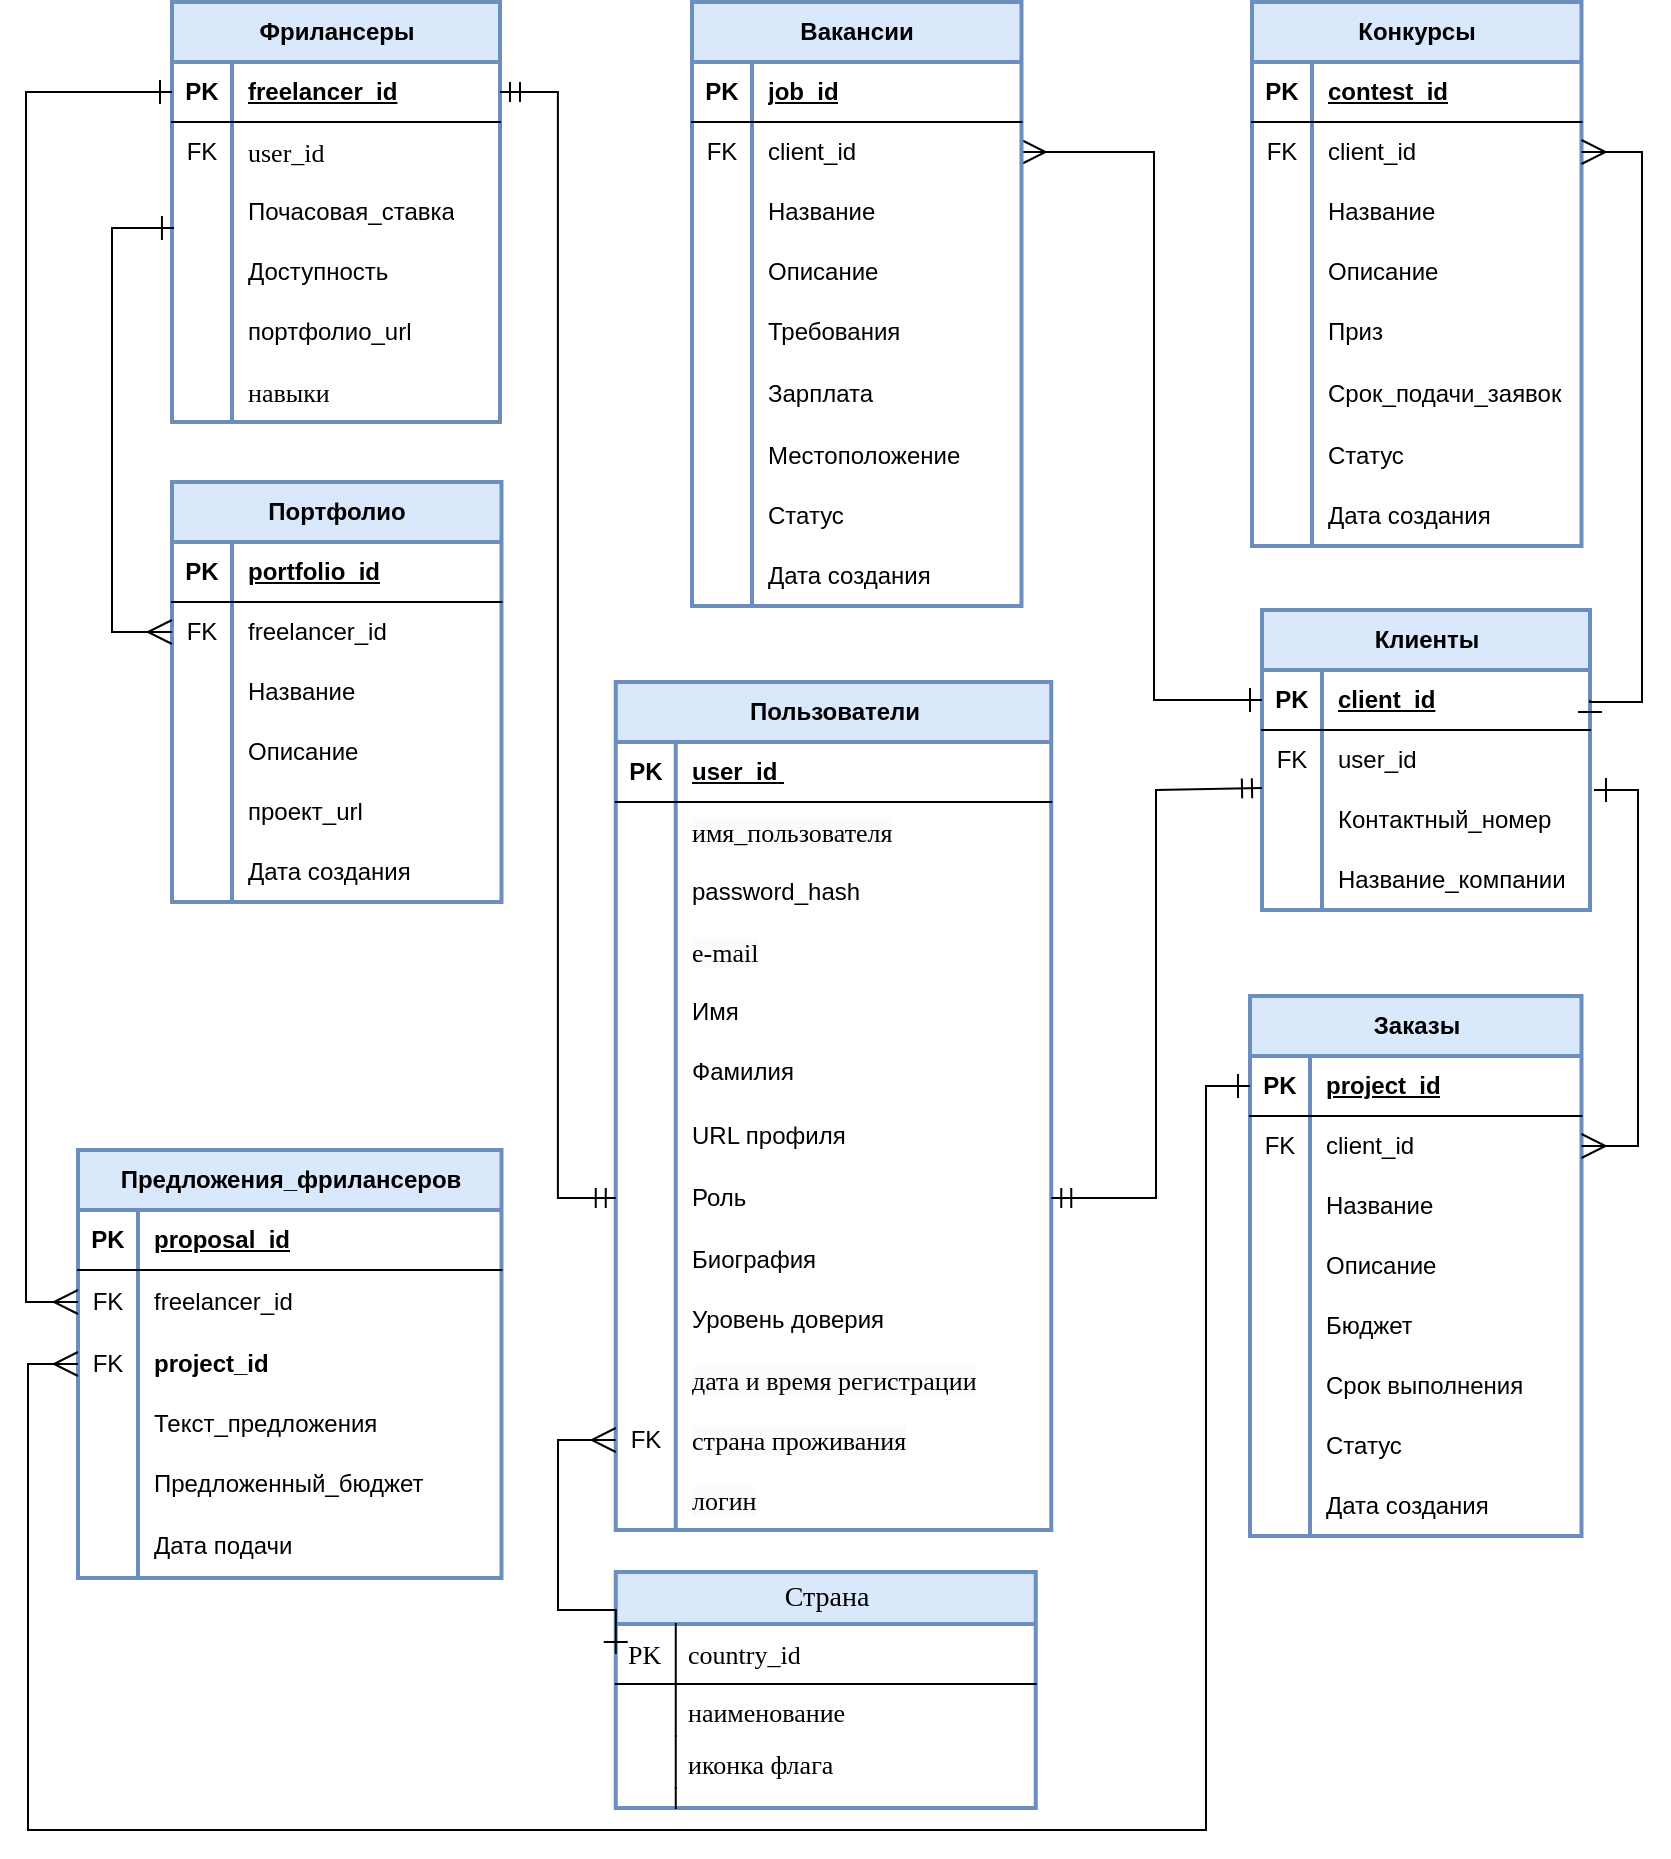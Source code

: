 <mxfile version="24.7.17" pages="4">
  <diagram id="yaxaBIAQcgXFO8yrYup5" name="Page-3">
    <mxGraphModel dx="1642" dy="1921" grid="0" gridSize="10" guides="1" tooltips="1" connect="1" arrows="1" fold="1" page="1" pageScale="1" pageWidth="850" pageHeight="1100" math="0" shadow="0">
      <root>
        <mxCell id="0" />
        <mxCell id="1" parent="0" />
        <mxCell id="_L-nIVmxV6bBbbQBzKEE-1" value="Фрилансеры" style="shape=table;startSize=30;container=1;collapsible=1;childLayout=tableLayout;fixedRows=1;rowLines=0;fontStyle=1;align=center;resizeLast=1;html=1;fillColor=#dae8fc;strokeColor=#6c8ebf;strokeWidth=2;" parent="1" vertex="1">
          <mxGeometry x="52" y="-298" width="164" height="210" as="geometry" />
        </mxCell>
        <mxCell id="_L-nIVmxV6bBbbQBzKEE-2" value="" style="shape=tableRow;horizontal=0;startSize=0;swimlaneHead=0;swimlaneBody=0;fillColor=none;collapsible=0;dropTarget=0;points=[[0,0.5],[1,0.5]];portConstraint=eastwest;top=0;left=0;right=0;bottom=1;" parent="_L-nIVmxV6bBbbQBzKEE-1" vertex="1">
          <mxGeometry y="30" width="164" height="30" as="geometry" />
        </mxCell>
        <mxCell id="_L-nIVmxV6bBbbQBzKEE-3" value="PK" style="shape=partialRectangle;connectable=0;fillColor=none;top=0;left=0;bottom=0;right=0;fontStyle=1;overflow=hidden;whiteSpace=wrap;html=1;" parent="_L-nIVmxV6bBbbQBzKEE-2" vertex="1">
          <mxGeometry width="30" height="30" as="geometry">
            <mxRectangle width="30" height="30" as="alternateBounds" />
          </mxGeometry>
        </mxCell>
        <mxCell id="_L-nIVmxV6bBbbQBzKEE-4" value="freelancer_id" style="shape=partialRectangle;connectable=0;fillColor=none;top=0;left=0;bottom=0;right=0;align=left;spacingLeft=6;fontStyle=5;overflow=hidden;whiteSpace=wrap;html=1;" parent="_L-nIVmxV6bBbbQBzKEE-2" vertex="1">
          <mxGeometry x="30" width="134" height="30" as="geometry">
            <mxRectangle width="134" height="30" as="alternateBounds" />
          </mxGeometry>
        </mxCell>
        <mxCell id="_L-nIVmxV6bBbbQBzKEE-5" value="" style="shape=tableRow;horizontal=0;startSize=0;swimlaneHead=0;swimlaneBody=0;fillColor=none;collapsible=0;dropTarget=0;points=[[0,0.5],[1,0.5]];portConstraint=eastwest;top=0;left=0;right=0;bottom=0;" parent="_L-nIVmxV6bBbbQBzKEE-1" vertex="1">
          <mxGeometry y="60" width="164" height="30" as="geometry" />
        </mxCell>
        <mxCell id="_L-nIVmxV6bBbbQBzKEE-6" value="FK" style="shape=partialRectangle;connectable=0;fillColor=none;top=0;left=0;bottom=0;right=0;editable=1;overflow=hidden;whiteSpace=wrap;html=1;" parent="_L-nIVmxV6bBbbQBzKEE-5" vertex="1">
          <mxGeometry width="30" height="30" as="geometry">
            <mxRectangle width="30" height="30" as="alternateBounds" />
          </mxGeometry>
        </mxCell>
        <mxCell id="_L-nIVmxV6bBbbQBzKEE-7" value="&lt;font face=&quot;Comic Sans MS&quot;&gt;&lt;span style=&quot;font-size: 13px;&quot;&gt;user_id&lt;/span&gt;&lt;/font&gt;" style="shape=partialRectangle;connectable=0;fillColor=none;top=0;left=0;bottom=0;right=0;align=left;spacingLeft=6;overflow=hidden;whiteSpace=wrap;html=1;" parent="_L-nIVmxV6bBbbQBzKEE-5" vertex="1">
          <mxGeometry x="30" width="134" height="30" as="geometry">
            <mxRectangle width="134" height="30" as="alternateBounds" />
          </mxGeometry>
        </mxCell>
        <mxCell id="_L-nIVmxV6bBbbQBzKEE-8" value="" style="shape=tableRow;horizontal=0;startSize=0;swimlaneHead=0;swimlaneBody=0;fillColor=none;collapsible=0;dropTarget=0;points=[[0,0.5],[1,0.5]];portConstraint=eastwest;top=0;left=0;right=0;bottom=0;" parent="_L-nIVmxV6bBbbQBzKEE-1" vertex="1">
          <mxGeometry y="90" width="164" height="30" as="geometry" />
        </mxCell>
        <mxCell id="_L-nIVmxV6bBbbQBzKEE-9" value="" style="shape=partialRectangle;connectable=0;fillColor=none;top=0;left=0;bottom=0;right=0;editable=1;overflow=hidden;whiteSpace=wrap;html=1;" parent="_L-nIVmxV6bBbbQBzKEE-8" vertex="1">
          <mxGeometry width="30" height="30" as="geometry">
            <mxRectangle width="30" height="30" as="alternateBounds" />
          </mxGeometry>
        </mxCell>
        <mxCell id="_L-nIVmxV6bBbbQBzKEE-10" value="Почасовая_ставка" style="shape=partialRectangle;connectable=0;fillColor=none;top=0;left=0;bottom=0;right=0;align=left;spacingLeft=6;overflow=hidden;whiteSpace=wrap;html=1;" parent="_L-nIVmxV6bBbbQBzKEE-8" vertex="1">
          <mxGeometry x="30" width="134" height="30" as="geometry">
            <mxRectangle width="134" height="30" as="alternateBounds" />
          </mxGeometry>
        </mxCell>
        <mxCell id="_L-nIVmxV6bBbbQBzKEE-11" value="" style="shape=tableRow;horizontal=0;startSize=0;swimlaneHead=0;swimlaneBody=0;fillColor=none;collapsible=0;dropTarget=0;points=[[0,0.5],[1,0.5]];portConstraint=eastwest;top=0;left=0;right=0;bottom=0;" parent="_L-nIVmxV6bBbbQBzKEE-1" vertex="1">
          <mxGeometry y="120" width="164" height="30" as="geometry" />
        </mxCell>
        <mxCell id="_L-nIVmxV6bBbbQBzKEE-12" value="" style="shape=partialRectangle;connectable=0;fillColor=none;top=0;left=0;bottom=0;right=0;editable=1;overflow=hidden;whiteSpace=wrap;html=1;" parent="_L-nIVmxV6bBbbQBzKEE-11" vertex="1">
          <mxGeometry width="30" height="30" as="geometry">
            <mxRectangle width="30" height="30" as="alternateBounds" />
          </mxGeometry>
        </mxCell>
        <mxCell id="_L-nIVmxV6bBbbQBzKEE-13" value="Доступность" style="shape=partialRectangle;connectable=0;fillColor=none;top=0;left=0;bottom=0;right=0;align=left;spacingLeft=6;overflow=hidden;whiteSpace=wrap;html=1;" parent="_L-nIVmxV6bBbbQBzKEE-11" vertex="1">
          <mxGeometry x="30" width="134" height="30" as="geometry">
            <mxRectangle width="134" height="30" as="alternateBounds" />
          </mxGeometry>
        </mxCell>
        <mxCell id="FzKR1_KYObfrpGOSbIpd-1" value="" style="shape=tableRow;horizontal=0;startSize=0;swimlaneHead=0;swimlaneBody=0;fillColor=none;collapsible=0;dropTarget=0;points=[[0,0.5],[1,0.5]];portConstraint=eastwest;top=0;left=0;right=0;bottom=0;" parent="_L-nIVmxV6bBbbQBzKEE-1" vertex="1">
          <mxGeometry y="150" width="164" height="30" as="geometry" />
        </mxCell>
        <mxCell id="FzKR1_KYObfrpGOSbIpd-2" value="" style="shape=partialRectangle;connectable=0;fillColor=none;top=0;left=0;bottom=0;right=0;editable=1;overflow=hidden;whiteSpace=wrap;html=1;" parent="FzKR1_KYObfrpGOSbIpd-1" vertex="1">
          <mxGeometry width="30" height="30" as="geometry">
            <mxRectangle width="30" height="30" as="alternateBounds" />
          </mxGeometry>
        </mxCell>
        <mxCell id="FzKR1_KYObfrpGOSbIpd-3" value="портфолио_url" style="shape=partialRectangle;connectable=0;fillColor=none;top=0;left=0;bottom=0;right=0;align=left;spacingLeft=6;overflow=hidden;whiteSpace=wrap;html=1;" parent="FzKR1_KYObfrpGOSbIpd-1" vertex="1">
          <mxGeometry x="30" width="134" height="30" as="geometry">
            <mxRectangle width="134" height="30" as="alternateBounds" />
          </mxGeometry>
        </mxCell>
        <mxCell id="XTM3rreRbiTHPN21S2AS-17" value="" style="shape=tableRow;horizontal=0;startSize=0;swimlaneHead=0;swimlaneBody=0;fillColor=none;collapsible=0;dropTarget=0;points=[[0,0.5],[1,0.5]];portConstraint=eastwest;top=0;left=0;right=0;bottom=0;" vertex="1" parent="_L-nIVmxV6bBbbQBzKEE-1">
          <mxGeometry y="180" width="164" height="30" as="geometry" />
        </mxCell>
        <mxCell id="XTM3rreRbiTHPN21S2AS-18" value="" style="shape=partialRectangle;connectable=0;fillColor=none;top=0;left=0;bottom=0;right=0;editable=1;overflow=hidden;whiteSpace=wrap;html=1;" vertex="1" parent="XTM3rreRbiTHPN21S2AS-17">
          <mxGeometry width="30" height="30" as="geometry">
            <mxRectangle width="30" height="30" as="alternateBounds" />
          </mxGeometry>
        </mxCell>
        <mxCell id="XTM3rreRbiTHPN21S2AS-19" value="&lt;font face=&quot;Comic Sans MS&quot;&gt;&lt;span style=&quot;font-size: 13px;&quot;&gt;навыки&lt;/span&gt;&lt;/font&gt;" style="shape=partialRectangle;connectable=0;fillColor=none;top=0;left=0;bottom=0;right=0;align=left;spacingLeft=6;overflow=hidden;whiteSpace=wrap;html=1;" vertex="1" parent="XTM3rreRbiTHPN21S2AS-17">
          <mxGeometry x="30" width="134" height="30" as="geometry">
            <mxRectangle width="134" height="30" as="alternateBounds" />
          </mxGeometry>
        </mxCell>
        <mxCell id="FzKR1_KYObfrpGOSbIpd-53" value="Пользователи" style="shape=table;startSize=30;container=1;collapsible=1;childLayout=tableLayout;fixedRows=1;rowLines=0;fontStyle=1;align=center;resizeLast=1;html=1;fillColor=#dae8fc;strokeColor=#6c8ebf;strokeWidth=2;" parent="1" vertex="1">
          <mxGeometry x="273.88" y="42" width="217.75" height="424" as="geometry" />
        </mxCell>
        <mxCell id="FzKR1_KYObfrpGOSbIpd-54" value="" style="shape=tableRow;horizontal=0;startSize=0;swimlaneHead=0;swimlaneBody=0;fillColor=none;collapsible=0;dropTarget=0;points=[[0,0.5],[1,0.5]];portConstraint=eastwest;top=0;left=0;right=0;bottom=1;" parent="FzKR1_KYObfrpGOSbIpd-53" vertex="1">
          <mxGeometry y="30" width="217.75" height="30" as="geometry" />
        </mxCell>
        <mxCell id="FzKR1_KYObfrpGOSbIpd-55" value="PK" style="shape=partialRectangle;connectable=0;fillColor=none;top=0;left=0;bottom=0;right=0;fontStyle=1;overflow=hidden;whiteSpace=wrap;html=1;" parent="FzKR1_KYObfrpGOSbIpd-54" vertex="1">
          <mxGeometry width="30" height="30" as="geometry">
            <mxRectangle width="30" height="30" as="alternateBounds" />
          </mxGeometry>
        </mxCell>
        <mxCell id="FzKR1_KYObfrpGOSbIpd-56" value="&lt;strong&gt;user_id&lt;/strong&gt;&amp;nbsp;" style="shape=partialRectangle;connectable=0;fillColor=none;top=0;left=0;bottom=0;right=0;align=left;spacingLeft=6;fontStyle=5;overflow=hidden;whiteSpace=wrap;html=1;" parent="FzKR1_KYObfrpGOSbIpd-54" vertex="1">
          <mxGeometry x="30" width="187.75" height="30" as="geometry">
            <mxRectangle width="187.75" height="30" as="alternateBounds" />
          </mxGeometry>
        </mxCell>
        <mxCell id="FzKR1_KYObfrpGOSbIpd-57" value="" style="shape=tableRow;horizontal=0;startSize=0;swimlaneHead=0;swimlaneBody=0;fillColor=none;collapsible=0;dropTarget=0;points=[[0,0.5],[1,0.5]];portConstraint=eastwest;top=0;left=0;right=0;bottom=0;" parent="FzKR1_KYObfrpGOSbIpd-53" vertex="1">
          <mxGeometry y="60" width="217.75" height="30" as="geometry" />
        </mxCell>
        <mxCell id="FzKR1_KYObfrpGOSbIpd-58" value="" style="shape=partialRectangle;connectable=0;fillColor=none;top=0;left=0;bottom=0;right=0;editable=1;overflow=hidden;whiteSpace=wrap;html=1;" parent="FzKR1_KYObfrpGOSbIpd-57" vertex="1">
          <mxGeometry width="30" height="30" as="geometry">
            <mxRectangle width="30" height="30" as="alternateBounds" />
          </mxGeometry>
        </mxCell>
        <mxCell id="FzKR1_KYObfrpGOSbIpd-59" value="&lt;span style=&quot;font-family: &amp;quot;Comic Sans MS&amp;quot;; font-size: 13px; background-color: rgb(251, 251, 251);&quot;&gt;имя_пользователя&lt;/span&gt;&amp;nbsp;&amp;nbsp;" style="shape=partialRectangle;connectable=0;fillColor=none;top=0;left=0;bottom=0;right=0;align=left;spacingLeft=6;overflow=hidden;whiteSpace=wrap;html=1;" parent="FzKR1_KYObfrpGOSbIpd-57" vertex="1">
          <mxGeometry x="30" width="187.75" height="30" as="geometry">
            <mxRectangle width="187.75" height="30" as="alternateBounds" />
          </mxGeometry>
        </mxCell>
        <mxCell id="FzKR1_KYObfrpGOSbIpd-60" value="" style="shape=tableRow;horizontal=0;startSize=0;swimlaneHead=0;swimlaneBody=0;fillColor=none;collapsible=0;dropTarget=0;points=[[0,0.5],[1,0.5]];portConstraint=eastwest;top=0;left=0;right=0;bottom=0;" parent="FzKR1_KYObfrpGOSbIpd-53" vertex="1">
          <mxGeometry y="90" width="217.75" height="30" as="geometry" />
        </mxCell>
        <mxCell id="FzKR1_KYObfrpGOSbIpd-61" value="" style="shape=partialRectangle;connectable=0;fillColor=none;top=0;left=0;bottom=0;right=0;editable=1;overflow=hidden;whiteSpace=wrap;html=1;" parent="FzKR1_KYObfrpGOSbIpd-60" vertex="1">
          <mxGeometry width="30" height="30" as="geometry">
            <mxRectangle width="30" height="30" as="alternateBounds" />
          </mxGeometry>
        </mxCell>
        <mxCell id="FzKR1_KYObfrpGOSbIpd-62" value="password_hash" style="shape=partialRectangle;connectable=0;fillColor=none;top=0;left=0;bottom=0;right=0;align=left;spacingLeft=6;overflow=hidden;whiteSpace=wrap;html=1;" parent="FzKR1_KYObfrpGOSbIpd-60" vertex="1">
          <mxGeometry x="30" width="187.75" height="30" as="geometry">
            <mxRectangle width="187.75" height="30" as="alternateBounds" />
          </mxGeometry>
        </mxCell>
        <mxCell id="FzKR1_KYObfrpGOSbIpd-63" value="" style="shape=tableRow;horizontal=0;startSize=0;swimlaneHead=0;swimlaneBody=0;fillColor=none;collapsible=0;dropTarget=0;points=[[0,0.5],[1,0.5]];portConstraint=eastwest;top=0;left=0;right=0;bottom=0;" parent="FzKR1_KYObfrpGOSbIpd-53" vertex="1">
          <mxGeometry y="120" width="217.75" height="30" as="geometry" />
        </mxCell>
        <mxCell id="FzKR1_KYObfrpGOSbIpd-64" value="" style="shape=partialRectangle;connectable=0;fillColor=none;top=0;left=0;bottom=0;right=0;editable=1;overflow=hidden;whiteSpace=wrap;html=1;" parent="FzKR1_KYObfrpGOSbIpd-63" vertex="1">
          <mxGeometry width="30" height="30" as="geometry">
            <mxRectangle width="30" height="30" as="alternateBounds" />
          </mxGeometry>
        </mxCell>
        <mxCell id="FzKR1_KYObfrpGOSbIpd-65" value="&lt;span style=&quot;font-family: &amp;quot;Comic Sans MS&amp;quot;; font-size: 13px; background-color: rgb(251, 251, 251);&quot;&gt;e-mail&lt;/span&gt;" style="shape=partialRectangle;connectable=0;fillColor=none;top=0;left=0;bottom=0;right=0;align=left;spacingLeft=6;overflow=hidden;whiteSpace=wrap;html=1;" parent="FzKR1_KYObfrpGOSbIpd-63" vertex="1">
          <mxGeometry x="30" width="187.75" height="30" as="geometry">
            <mxRectangle width="187.75" height="30" as="alternateBounds" />
          </mxGeometry>
        </mxCell>
        <mxCell id="FzKR1_KYObfrpGOSbIpd-66" value="" style="shape=tableRow;horizontal=0;startSize=0;swimlaneHead=0;swimlaneBody=0;fillColor=none;collapsible=0;dropTarget=0;points=[[0,0.5],[1,0.5]];portConstraint=eastwest;top=0;left=0;right=0;bottom=0;" parent="FzKR1_KYObfrpGOSbIpd-53" vertex="1">
          <mxGeometry y="150" width="217.75" height="30" as="geometry" />
        </mxCell>
        <mxCell id="FzKR1_KYObfrpGOSbIpd-67" value="" style="shape=partialRectangle;connectable=0;fillColor=none;top=0;left=0;bottom=0;right=0;editable=1;overflow=hidden;whiteSpace=wrap;html=1;" parent="FzKR1_KYObfrpGOSbIpd-66" vertex="1">
          <mxGeometry width="30" height="30" as="geometry">
            <mxRectangle width="30" height="30" as="alternateBounds" />
          </mxGeometry>
        </mxCell>
        <mxCell id="FzKR1_KYObfrpGOSbIpd-68" value="Имя" style="shape=partialRectangle;connectable=0;fillColor=none;top=0;left=0;bottom=0;right=0;align=left;spacingLeft=6;overflow=hidden;whiteSpace=wrap;html=1;" parent="FzKR1_KYObfrpGOSbIpd-66" vertex="1">
          <mxGeometry x="30" width="187.75" height="30" as="geometry">
            <mxRectangle width="187.75" height="30" as="alternateBounds" />
          </mxGeometry>
        </mxCell>
        <mxCell id="FzKR1_KYObfrpGOSbIpd-69" value="" style="shape=tableRow;horizontal=0;startSize=0;swimlaneHead=0;swimlaneBody=0;fillColor=none;collapsible=0;dropTarget=0;points=[[0,0.5],[1,0.5]];portConstraint=eastwest;top=0;left=0;right=0;bottom=0;" parent="FzKR1_KYObfrpGOSbIpd-53" vertex="1">
          <mxGeometry y="180" width="217.75" height="30" as="geometry" />
        </mxCell>
        <mxCell id="FzKR1_KYObfrpGOSbIpd-70" value="" style="shape=partialRectangle;connectable=0;fillColor=none;top=0;left=0;bottom=0;right=0;editable=1;overflow=hidden;whiteSpace=wrap;html=1;" parent="FzKR1_KYObfrpGOSbIpd-69" vertex="1">
          <mxGeometry width="30" height="30" as="geometry">
            <mxRectangle width="30" height="30" as="alternateBounds" />
          </mxGeometry>
        </mxCell>
        <mxCell id="FzKR1_KYObfrpGOSbIpd-71" value="Фамилия" style="shape=partialRectangle;connectable=0;fillColor=none;top=0;left=0;bottom=0;right=0;align=left;spacingLeft=6;overflow=hidden;whiteSpace=wrap;html=1;" parent="FzKR1_KYObfrpGOSbIpd-69" vertex="1">
          <mxGeometry x="30" width="187.75" height="30" as="geometry">
            <mxRectangle width="187.75" height="30" as="alternateBounds" />
          </mxGeometry>
        </mxCell>
        <mxCell id="FzKR1_KYObfrpGOSbIpd-72" value="" style="shape=tableRow;horizontal=0;startSize=0;swimlaneHead=0;swimlaneBody=0;fillColor=none;collapsible=0;dropTarget=0;points=[[0,0.5],[1,0.5]];portConstraint=eastwest;top=0;left=0;right=0;bottom=0;" parent="FzKR1_KYObfrpGOSbIpd-53" vertex="1">
          <mxGeometry y="210" width="217.75" height="33" as="geometry" />
        </mxCell>
        <mxCell id="FzKR1_KYObfrpGOSbIpd-73" value="" style="shape=partialRectangle;connectable=0;fillColor=none;top=0;left=0;bottom=0;right=0;editable=1;overflow=hidden;whiteSpace=wrap;html=1;" parent="FzKR1_KYObfrpGOSbIpd-72" vertex="1">
          <mxGeometry width="30" height="33" as="geometry">
            <mxRectangle width="30" height="33" as="alternateBounds" />
          </mxGeometry>
        </mxCell>
        <mxCell id="FzKR1_KYObfrpGOSbIpd-74" value="URL профиля" style="shape=partialRectangle;connectable=0;fillColor=none;top=0;left=0;bottom=0;right=0;align=left;spacingLeft=6;overflow=hidden;whiteSpace=wrap;html=1;" parent="FzKR1_KYObfrpGOSbIpd-72" vertex="1">
          <mxGeometry x="30" width="187.75" height="33" as="geometry">
            <mxRectangle width="187.75" height="33" as="alternateBounds" />
          </mxGeometry>
        </mxCell>
        <mxCell id="FzKR1_KYObfrpGOSbIpd-75" value="" style="shape=tableRow;horizontal=0;startSize=0;swimlaneHead=0;swimlaneBody=0;fillColor=none;collapsible=0;dropTarget=0;points=[[0,0.5],[1,0.5]];portConstraint=eastwest;top=0;left=0;right=0;bottom=0;" parent="FzKR1_KYObfrpGOSbIpd-53" vertex="1">
          <mxGeometry y="243" width="217.75" height="30" as="geometry" />
        </mxCell>
        <mxCell id="FzKR1_KYObfrpGOSbIpd-76" value="" style="shape=partialRectangle;connectable=0;fillColor=none;top=0;left=0;bottom=0;right=0;editable=1;overflow=hidden;whiteSpace=wrap;html=1;" parent="FzKR1_KYObfrpGOSbIpd-75" vertex="1">
          <mxGeometry width="30" height="30" as="geometry">
            <mxRectangle width="30" height="30" as="alternateBounds" />
          </mxGeometry>
        </mxCell>
        <mxCell id="FzKR1_KYObfrpGOSbIpd-77" value="Роль&amp;nbsp;" style="shape=partialRectangle;connectable=0;fillColor=none;top=0;left=0;bottom=0;right=0;align=left;spacingLeft=6;overflow=hidden;whiteSpace=wrap;html=1;" parent="FzKR1_KYObfrpGOSbIpd-75" vertex="1">
          <mxGeometry x="30" width="187.75" height="30" as="geometry">
            <mxRectangle width="187.75" height="30" as="alternateBounds" />
          </mxGeometry>
        </mxCell>
        <mxCell id="FzKR1_KYObfrpGOSbIpd-78" value="" style="shape=tableRow;horizontal=0;startSize=0;swimlaneHead=0;swimlaneBody=0;fillColor=none;collapsible=0;dropTarget=0;points=[[0,0.5],[1,0.5]];portConstraint=eastwest;top=0;left=0;right=0;bottom=0;" parent="FzKR1_KYObfrpGOSbIpd-53" vertex="1">
          <mxGeometry y="273" width="217.75" height="31" as="geometry" />
        </mxCell>
        <mxCell id="FzKR1_KYObfrpGOSbIpd-79" value="" style="shape=partialRectangle;connectable=0;fillColor=none;top=0;left=0;bottom=0;right=0;editable=1;overflow=hidden;whiteSpace=wrap;html=1;" parent="FzKR1_KYObfrpGOSbIpd-78" vertex="1">
          <mxGeometry width="30" height="31" as="geometry">
            <mxRectangle width="30" height="31" as="alternateBounds" />
          </mxGeometry>
        </mxCell>
        <mxCell id="FzKR1_KYObfrpGOSbIpd-80" value="Биография" style="shape=partialRectangle;connectable=0;fillColor=none;top=0;left=0;bottom=0;right=0;align=left;spacingLeft=6;overflow=hidden;whiteSpace=wrap;html=1;" parent="FzKR1_KYObfrpGOSbIpd-78" vertex="1">
          <mxGeometry x="30" width="187.75" height="31" as="geometry">
            <mxRectangle width="187.75" height="31" as="alternateBounds" />
          </mxGeometry>
        </mxCell>
        <mxCell id="FzKR1_KYObfrpGOSbIpd-81" value="" style="shape=tableRow;horizontal=0;startSize=0;swimlaneHead=0;swimlaneBody=0;fillColor=none;collapsible=0;dropTarget=0;points=[[0,0.5],[1,0.5]];portConstraint=eastwest;top=0;left=0;right=0;bottom=0;" parent="FzKR1_KYObfrpGOSbIpd-53" vertex="1">
          <mxGeometry y="304" width="217.75" height="30" as="geometry" />
        </mxCell>
        <mxCell id="FzKR1_KYObfrpGOSbIpd-82" value="" style="shape=partialRectangle;connectable=0;fillColor=none;top=0;left=0;bottom=0;right=0;editable=1;overflow=hidden;whiteSpace=wrap;html=1;" parent="FzKR1_KYObfrpGOSbIpd-81" vertex="1">
          <mxGeometry width="30" height="30" as="geometry">
            <mxRectangle width="30" height="30" as="alternateBounds" />
          </mxGeometry>
        </mxCell>
        <mxCell id="FzKR1_KYObfrpGOSbIpd-83" value="Уровень доверия" style="shape=partialRectangle;connectable=0;fillColor=none;top=0;left=0;bottom=0;right=0;align=left;spacingLeft=6;overflow=hidden;whiteSpace=wrap;html=1;" parent="FzKR1_KYObfrpGOSbIpd-81" vertex="1">
          <mxGeometry x="30" width="187.75" height="30" as="geometry">
            <mxRectangle width="187.75" height="30" as="alternateBounds" />
          </mxGeometry>
        </mxCell>
        <mxCell id="FzKR1_KYObfrpGOSbIpd-84" value="" style="shape=tableRow;horizontal=0;startSize=0;swimlaneHead=0;swimlaneBody=0;fillColor=none;collapsible=0;dropTarget=0;points=[[0,0.5],[1,0.5]];portConstraint=eastwest;top=0;left=0;right=0;bottom=0;" parent="FzKR1_KYObfrpGOSbIpd-53" vertex="1">
          <mxGeometry y="334" width="217.75" height="30" as="geometry" />
        </mxCell>
        <mxCell id="FzKR1_KYObfrpGOSbIpd-85" value="" style="shape=partialRectangle;connectable=0;fillColor=none;top=0;left=0;bottom=0;right=0;editable=1;overflow=hidden;whiteSpace=wrap;html=1;" parent="FzKR1_KYObfrpGOSbIpd-84" vertex="1">
          <mxGeometry width="30" height="30" as="geometry">
            <mxRectangle width="30" height="30" as="alternateBounds" />
          </mxGeometry>
        </mxCell>
        <mxCell id="FzKR1_KYObfrpGOSbIpd-86" value="&lt;span style=&quot;font-family: &amp;quot;Comic Sans MS&amp;quot;; font-size: 13px; background-color: rgb(251, 251, 251);&quot;&gt;дата и время регистрации&lt;/span&gt;" style="shape=partialRectangle;connectable=0;fillColor=none;top=0;left=0;bottom=0;right=0;align=left;spacingLeft=6;overflow=hidden;whiteSpace=wrap;html=1;" parent="FzKR1_KYObfrpGOSbIpd-84" vertex="1">
          <mxGeometry x="30" width="187.75" height="30" as="geometry">
            <mxRectangle width="187.75" height="30" as="alternateBounds" />
          </mxGeometry>
        </mxCell>
        <mxCell id="FzKR1_KYObfrpGOSbIpd-87" value="" style="shape=tableRow;horizontal=0;startSize=0;swimlaneHead=0;swimlaneBody=0;fillColor=none;collapsible=0;dropTarget=0;points=[[0,0.5],[1,0.5]];portConstraint=eastwest;top=0;left=0;right=0;bottom=0;" parent="FzKR1_KYObfrpGOSbIpd-53" vertex="1">
          <mxGeometry y="364" width="217.75" height="30" as="geometry" />
        </mxCell>
        <mxCell id="FzKR1_KYObfrpGOSbIpd-88" value="FK" style="shape=partialRectangle;connectable=0;fillColor=none;top=0;left=0;bottom=0;right=0;editable=1;overflow=hidden;whiteSpace=wrap;html=1;" parent="FzKR1_KYObfrpGOSbIpd-87" vertex="1">
          <mxGeometry width="30" height="30" as="geometry">
            <mxRectangle width="30" height="30" as="alternateBounds" />
          </mxGeometry>
        </mxCell>
        <mxCell id="FzKR1_KYObfrpGOSbIpd-89" value="&lt;span style=&quot;font-family: &amp;quot;Comic Sans MS&amp;quot;; font-size: 13px; background-color: rgb(251, 251, 251);&quot;&gt;страна проживания&lt;/span&gt;" style="shape=partialRectangle;connectable=0;fillColor=none;top=0;left=0;bottom=0;right=0;align=left;spacingLeft=6;overflow=hidden;whiteSpace=wrap;html=1;" parent="FzKR1_KYObfrpGOSbIpd-87" vertex="1">
          <mxGeometry x="30" width="187.75" height="30" as="geometry">
            <mxRectangle width="187.75" height="30" as="alternateBounds" />
          </mxGeometry>
        </mxCell>
        <mxCell id="XTM3rreRbiTHPN21S2AS-1" value="" style="shape=tableRow;horizontal=0;startSize=0;swimlaneHead=0;swimlaneBody=0;fillColor=none;collapsible=0;dropTarget=0;points=[[0,0.5],[1,0.5]];portConstraint=eastwest;top=0;left=0;right=0;bottom=0;" vertex="1" parent="FzKR1_KYObfrpGOSbIpd-53">
          <mxGeometry y="394" width="217.75" height="30" as="geometry" />
        </mxCell>
        <mxCell id="XTM3rreRbiTHPN21S2AS-2" value="" style="shape=partialRectangle;connectable=0;fillColor=none;top=0;left=0;bottom=0;right=0;editable=1;overflow=hidden;whiteSpace=wrap;html=1;" vertex="1" parent="XTM3rreRbiTHPN21S2AS-1">
          <mxGeometry width="30" height="30" as="geometry">
            <mxRectangle width="30" height="30" as="alternateBounds" />
          </mxGeometry>
        </mxCell>
        <mxCell id="XTM3rreRbiTHPN21S2AS-3" value="&lt;span style=&quot;font-family: &amp;quot;Comic Sans MS&amp;quot;; font-size: 13px; background-color: rgb(251, 251, 251);&quot;&gt;логин&lt;/span&gt;" style="shape=partialRectangle;connectable=0;fillColor=none;top=0;left=0;bottom=0;right=0;align=left;spacingLeft=6;overflow=hidden;whiteSpace=wrap;html=1;" vertex="1" parent="XTM3rreRbiTHPN21S2AS-1">
          <mxGeometry x="30" width="187.75" height="30" as="geometry">
            <mxRectangle width="187.75" height="30" as="alternateBounds" />
          </mxGeometry>
        </mxCell>
        <mxCell id="FzKR1_KYObfrpGOSbIpd-91" value="&lt;font style=&quot;font-size: 14px;&quot;&gt;&lt;span style=&quot;font-size: 14px;&quot;&gt;Страна&lt;/span&gt;&lt;/font&gt;" style="swimlane;html=1;fontStyle=0;childLayout=stackLayout;horizontal=1;startSize=26;fillColor=#dae8fc;horizontalStack=0;resizeParent=1;resizeLast=0;collapsible=0;marginBottom=0;swimlaneFillColor=#ffffff;align=center;rounded=0;shadow=0;comic=0;labelBackgroundColor=none;strokeWidth=2;fontFamily=Comic Sans MS;fontSize=14;swimlaneLine=1;glass=0;strokeColor=#6c8ebf;" parent="1" vertex="1">
          <mxGeometry x="273.88" y="487" width="210" height="118" as="geometry">
            <mxRectangle x="150" y="-190" width="130" height="26" as="alternateBounds" />
          </mxGeometry>
        </mxCell>
        <mxCell id="FzKR1_KYObfrpGOSbIpd-92" value="country_id" style="shape=partialRectangle;top=0;left=0;right=0;bottom=1;html=1;align=left;verticalAlign=middle;fillColor=none;spacingLeft=34;spacingRight=4;whiteSpace=wrap;overflow=hidden;rotatable=0;points=[[0,0.5],[1,0.5]];portConstraint=eastwest;dropTarget=0;fontStyle=0;fontFamily=Comic Sans MS;fontSize=13;" parent="FzKR1_KYObfrpGOSbIpd-91" vertex="1">
          <mxGeometry y="26" width="210" height="30" as="geometry" />
        </mxCell>
        <mxCell id="FzKR1_KYObfrpGOSbIpd-93" value="PK" style="shape=partialRectangle;top=0;left=0;bottom=0;html=1;fillColor=none;align=left;verticalAlign=middle;spacingLeft=4;spacingRight=4;whiteSpace=wrap;overflow=hidden;rotatable=0;points=[];portConstraint=eastwest;part=1;fontFamily=Comic Sans MS;fontStyle=0;fontSize=13;" parent="FzKR1_KYObfrpGOSbIpd-92" vertex="1" connectable="0">
          <mxGeometry width="30" height="30" as="geometry" />
        </mxCell>
        <mxCell id="FzKR1_KYObfrpGOSbIpd-94" value="наименование" style="shape=partialRectangle;top=0;left=0;right=0;bottom=0;html=1;align=left;verticalAlign=top;fillColor=none;spacingLeft=34;spacingRight=4;whiteSpace=wrap;overflow=hidden;rotatable=0;points=[[0,0.5],[1,0.5]];portConstraint=eastwest;dropTarget=0;fontFamily=Comic Sans MS;fontStyle=0;fontSize=13;" parent="FzKR1_KYObfrpGOSbIpd-91" vertex="1">
          <mxGeometry y="56" width="210" height="26" as="geometry" />
        </mxCell>
        <mxCell id="FzKR1_KYObfrpGOSbIpd-95" value="" style="shape=partialRectangle;top=0;left=0;bottom=0;html=1;fillColor=none;align=left;verticalAlign=top;spacingLeft=4;spacingRight=4;whiteSpace=wrap;overflow=hidden;rotatable=0;points=[];portConstraint=eastwest;part=1;fontFamily=Comic Sans MS;fontStyle=0;fontSize=13;" parent="FzKR1_KYObfrpGOSbIpd-94" vertex="1" connectable="0">
          <mxGeometry width="30" height="26" as="geometry" />
        </mxCell>
        <mxCell id="FzKR1_KYObfrpGOSbIpd-96" value="иконка флага" style="shape=partialRectangle;top=0;left=0;right=0;bottom=0;html=1;align=left;verticalAlign=top;fillColor=none;spacingLeft=34;spacingRight=4;whiteSpace=wrap;overflow=hidden;rotatable=0;points=[[0,0.5],[1,0.5]];portConstraint=eastwest;dropTarget=0;fontFamily=Comic Sans MS;fontStyle=0;fontSize=13;" parent="FzKR1_KYObfrpGOSbIpd-91" vertex="1">
          <mxGeometry y="82" width="210" height="26" as="geometry" />
        </mxCell>
        <mxCell id="FzKR1_KYObfrpGOSbIpd-97" value="" style="shape=partialRectangle;top=0;left=0;bottom=0;html=1;fillColor=none;align=left;verticalAlign=top;spacingLeft=4;spacingRight=4;whiteSpace=wrap;overflow=hidden;rotatable=0;points=[];portConstraint=eastwest;part=1;fontFamily=Comic Sans MS;fontStyle=0;fontSize=13;" parent="FzKR1_KYObfrpGOSbIpd-96" vertex="1" connectable="0">
          <mxGeometry width="30" height="26" as="geometry" />
        </mxCell>
        <mxCell id="FzKR1_KYObfrpGOSbIpd-98" value="" style="shape=partialRectangle;top=0;left=0;right=0;bottom=0;html=1;align=left;verticalAlign=top;fillColor=none;spacingLeft=34;spacingRight=4;whiteSpace=wrap;overflow=hidden;rotatable=0;points=[[0,0.5],[1,0.5]];portConstraint=eastwest;dropTarget=0;fontFamily=Comic Sans MS;fontStyle=0;fontSize=13;" parent="FzKR1_KYObfrpGOSbIpd-91" vertex="1">
          <mxGeometry y="108" width="210" height="10" as="geometry" />
        </mxCell>
        <mxCell id="FzKR1_KYObfrpGOSbIpd-99" value="" style="shape=partialRectangle;top=0;left=0;bottom=0;html=1;fillColor=none;align=left;verticalAlign=top;spacingLeft=4;spacingRight=4;whiteSpace=wrap;overflow=hidden;rotatable=0;points=[];portConstraint=eastwest;part=1;fontFamily=Comic Sans MS;fontStyle=0;fontSize=13;" parent="FzKR1_KYObfrpGOSbIpd-98" vertex="1" connectable="0">
          <mxGeometry width="30" height="10" as="geometry" />
        </mxCell>
        <mxCell id="cLbFaG3EUF7nwwe0NqcV-1" value="" style="endArrow=ERone;html=1;fontFamily=Comic Sans MS;fontSize=13;startArrow=ERmany;startFill=0;endFill=0;endSize=10;startSize=10;exitX=0;exitY=0.5;exitDx=0;exitDy=0;fontStyle=0;edgeStyle=orthogonalEdgeStyle;entryX=0;entryY=0.5;entryDx=0;entryDy=0;rounded=0;" edge="1" parent="1" source="FzKR1_KYObfrpGOSbIpd-87" target="FzKR1_KYObfrpGOSbIpd-92">
          <mxGeometry width="50" height="50" relative="1" as="geometry">
            <mxPoint x="83" y="226" as="sourcePoint" />
            <mxPoint x="83" y="598" as="targetPoint" />
            <Array as="points">
              <mxPoint x="245" y="421" />
              <mxPoint x="245" y="506" />
            </Array>
          </mxGeometry>
        </mxCell>
        <mxCell id="cLbFaG3EUF7nwwe0NqcV-3" value="" style="edgeStyle=orthogonalEdgeStyle;fontSize=12;html=1;endArrow=ERmandOne;startArrow=ERmandOne;rounded=0;startSize=8;endSize=8;entryX=0;entryY=0.5;entryDx=0;entryDy=0;exitX=1;exitY=0.5;exitDx=0;exitDy=0;" edge="1" parent="1" source="_L-nIVmxV6bBbbQBzKEE-2" target="FzKR1_KYObfrpGOSbIpd-75">
          <mxGeometry width="100" height="100" relative="1" as="geometry">
            <mxPoint x="151" y="481" as="sourcePoint" />
            <mxPoint x="251" y="381" as="targetPoint" />
          </mxGeometry>
        </mxCell>
        <mxCell id="cLbFaG3EUF7nwwe0NqcV-4" value="Клиенты" style="shape=table;startSize=30;container=1;collapsible=1;childLayout=tableLayout;fixedRows=1;rowLines=0;fontStyle=1;align=center;resizeLast=1;html=1;strokeWidth=2;fillColor=#dae8fc;strokeColor=#6c8ebf;" vertex="1" parent="1">
          <mxGeometry x="597" y="6" width="164" height="150" as="geometry" />
        </mxCell>
        <mxCell id="cLbFaG3EUF7nwwe0NqcV-5" value="" style="shape=tableRow;horizontal=0;startSize=0;swimlaneHead=0;swimlaneBody=0;fillColor=none;collapsible=0;dropTarget=0;points=[[0,0.5],[1,0.5]];portConstraint=eastwest;top=0;left=0;right=0;bottom=1;" vertex="1" parent="cLbFaG3EUF7nwwe0NqcV-4">
          <mxGeometry y="30" width="164" height="30" as="geometry" />
        </mxCell>
        <mxCell id="cLbFaG3EUF7nwwe0NqcV-6" value="PK" style="shape=partialRectangle;connectable=0;fillColor=none;top=0;left=0;bottom=0;right=0;fontStyle=1;overflow=hidden;whiteSpace=wrap;html=1;" vertex="1" parent="cLbFaG3EUF7nwwe0NqcV-5">
          <mxGeometry width="30" height="30" as="geometry">
            <mxRectangle width="30" height="30" as="alternateBounds" />
          </mxGeometry>
        </mxCell>
        <mxCell id="cLbFaG3EUF7nwwe0NqcV-7" value="client_id" style="shape=partialRectangle;connectable=0;fillColor=none;top=0;left=0;bottom=0;right=0;align=left;spacingLeft=6;fontStyle=5;overflow=hidden;whiteSpace=wrap;html=1;" vertex="1" parent="cLbFaG3EUF7nwwe0NqcV-5">
          <mxGeometry x="30" width="134" height="30" as="geometry">
            <mxRectangle width="134" height="30" as="alternateBounds" />
          </mxGeometry>
        </mxCell>
        <mxCell id="cLbFaG3EUF7nwwe0NqcV-8" value="" style="shape=tableRow;horizontal=0;startSize=0;swimlaneHead=0;swimlaneBody=0;fillColor=none;collapsible=0;dropTarget=0;points=[[0,0.5],[1,0.5]];portConstraint=eastwest;top=0;left=0;right=0;bottom=0;" vertex="1" parent="cLbFaG3EUF7nwwe0NqcV-4">
          <mxGeometry y="60" width="164" height="30" as="geometry" />
        </mxCell>
        <mxCell id="cLbFaG3EUF7nwwe0NqcV-9" value="FK" style="shape=partialRectangle;connectable=0;fillColor=none;top=0;left=0;bottom=0;right=0;editable=1;overflow=hidden;whiteSpace=wrap;html=1;" vertex="1" parent="cLbFaG3EUF7nwwe0NqcV-8">
          <mxGeometry width="30" height="30" as="geometry">
            <mxRectangle width="30" height="30" as="alternateBounds" />
          </mxGeometry>
        </mxCell>
        <mxCell id="cLbFaG3EUF7nwwe0NqcV-10" value="user_id" style="shape=partialRectangle;connectable=0;fillColor=none;top=0;left=0;bottom=0;right=0;align=left;spacingLeft=6;overflow=hidden;whiteSpace=wrap;html=1;" vertex="1" parent="cLbFaG3EUF7nwwe0NqcV-8">
          <mxGeometry x="30" width="134" height="30" as="geometry">
            <mxRectangle width="134" height="30" as="alternateBounds" />
          </mxGeometry>
        </mxCell>
        <mxCell id="cLbFaG3EUF7nwwe0NqcV-11" value="" style="shape=tableRow;horizontal=0;startSize=0;swimlaneHead=0;swimlaneBody=0;fillColor=none;collapsible=0;dropTarget=0;points=[[0,0.5],[1,0.5]];portConstraint=eastwest;top=0;left=0;right=0;bottom=0;" vertex="1" parent="cLbFaG3EUF7nwwe0NqcV-4">
          <mxGeometry y="90" width="164" height="30" as="geometry" />
        </mxCell>
        <mxCell id="cLbFaG3EUF7nwwe0NqcV-12" value="" style="shape=partialRectangle;connectable=0;fillColor=none;top=0;left=0;bottom=0;right=0;editable=1;overflow=hidden;whiteSpace=wrap;html=1;" vertex="1" parent="cLbFaG3EUF7nwwe0NqcV-11">
          <mxGeometry width="30" height="30" as="geometry">
            <mxRectangle width="30" height="30" as="alternateBounds" />
          </mxGeometry>
        </mxCell>
        <mxCell id="cLbFaG3EUF7nwwe0NqcV-13" value="Контактный_номер" style="shape=partialRectangle;connectable=0;fillColor=none;top=0;left=0;bottom=0;right=0;align=left;spacingLeft=6;overflow=hidden;whiteSpace=wrap;html=1;" vertex="1" parent="cLbFaG3EUF7nwwe0NqcV-11">
          <mxGeometry x="30" width="134" height="30" as="geometry">
            <mxRectangle width="134" height="30" as="alternateBounds" />
          </mxGeometry>
        </mxCell>
        <mxCell id="XTM3rreRbiTHPN21S2AS-14" value="" style="shape=tableRow;horizontal=0;startSize=0;swimlaneHead=0;swimlaneBody=0;fillColor=none;collapsible=0;dropTarget=0;points=[[0,0.5],[1,0.5]];portConstraint=eastwest;top=0;left=0;right=0;bottom=0;" vertex="1" parent="cLbFaG3EUF7nwwe0NqcV-4">
          <mxGeometry y="120" width="164" height="30" as="geometry" />
        </mxCell>
        <mxCell id="XTM3rreRbiTHPN21S2AS-15" value="" style="shape=partialRectangle;connectable=0;fillColor=none;top=0;left=0;bottom=0;right=0;editable=1;overflow=hidden;whiteSpace=wrap;html=1;" vertex="1" parent="XTM3rreRbiTHPN21S2AS-14">
          <mxGeometry width="30" height="30" as="geometry">
            <mxRectangle width="30" height="30" as="alternateBounds" />
          </mxGeometry>
        </mxCell>
        <mxCell id="XTM3rreRbiTHPN21S2AS-16" value="Название_компании" style="shape=partialRectangle;connectable=0;fillColor=none;top=0;left=0;bottom=0;right=0;align=left;spacingLeft=6;overflow=hidden;whiteSpace=wrap;html=1;" vertex="1" parent="XTM3rreRbiTHPN21S2AS-14">
          <mxGeometry x="30" width="134" height="30" as="geometry">
            <mxRectangle width="134" height="30" as="alternateBounds" />
          </mxGeometry>
        </mxCell>
        <mxCell id="cLbFaG3EUF7nwwe0NqcV-23" value="" style="edgeStyle=orthogonalEdgeStyle;fontSize=12;html=1;endArrow=ERmandOne;startArrow=ERmandOne;rounded=0;startSize=8;endSize=8;exitX=0;exitY=-0.033;exitDx=0;exitDy=0;entryX=1;entryY=0.5;entryDx=0;entryDy=0;exitPerimeter=0;" edge="1" parent="1" source="cLbFaG3EUF7nwwe0NqcV-11" target="FzKR1_KYObfrpGOSbIpd-75">
          <mxGeometry width="100" height="100" relative="1" as="geometry">
            <mxPoint x="17" y="572" as="sourcePoint" />
            <mxPoint x="117" y="472" as="targetPoint" />
            <Array as="points">
              <mxPoint x="544" y="96" />
              <mxPoint x="544" y="300" />
            </Array>
          </mxGeometry>
        </mxCell>
        <mxCell id="cLbFaG3EUF7nwwe0NqcV-24" value="Портфолио" style="shape=table;startSize=30;container=1;collapsible=1;childLayout=tableLayout;fixedRows=1;rowLines=0;fontStyle=1;align=center;resizeLast=1;html=1;fillColor=#dae8fc;strokeColor=#6c8ebf;strokeWidth=2;" vertex="1" parent="1">
          <mxGeometry x="52" y="-58" width="164.75" height="210" as="geometry" />
        </mxCell>
        <mxCell id="cLbFaG3EUF7nwwe0NqcV-25" value="" style="shape=tableRow;horizontal=0;startSize=0;swimlaneHead=0;swimlaneBody=0;fillColor=none;collapsible=0;dropTarget=0;points=[[0,0.5],[1,0.5]];portConstraint=eastwest;top=0;left=0;right=0;bottom=1;" vertex="1" parent="cLbFaG3EUF7nwwe0NqcV-24">
          <mxGeometry y="30" width="164.75" height="30" as="geometry" />
        </mxCell>
        <mxCell id="cLbFaG3EUF7nwwe0NqcV-26" value="PK" style="shape=partialRectangle;connectable=0;fillColor=none;top=0;left=0;bottom=0;right=0;fontStyle=1;overflow=hidden;whiteSpace=wrap;html=1;" vertex="1" parent="cLbFaG3EUF7nwwe0NqcV-25">
          <mxGeometry width="30" height="30" as="geometry">
            <mxRectangle width="30" height="30" as="alternateBounds" />
          </mxGeometry>
        </mxCell>
        <mxCell id="cLbFaG3EUF7nwwe0NqcV-27" value="portfolio_id" style="shape=partialRectangle;connectable=0;fillColor=none;top=0;left=0;bottom=0;right=0;align=left;spacingLeft=6;fontStyle=5;overflow=hidden;whiteSpace=wrap;html=1;" vertex="1" parent="cLbFaG3EUF7nwwe0NqcV-25">
          <mxGeometry x="30" width="134.75" height="30" as="geometry">
            <mxRectangle width="134.75" height="30" as="alternateBounds" />
          </mxGeometry>
        </mxCell>
        <mxCell id="cLbFaG3EUF7nwwe0NqcV-28" value="" style="shape=tableRow;horizontal=0;startSize=0;swimlaneHead=0;swimlaneBody=0;fillColor=none;collapsible=0;dropTarget=0;points=[[0,0.5],[1,0.5]];portConstraint=eastwest;top=0;left=0;right=0;bottom=0;" vertex="1" parent="cLbFaG3EUF7nwwe0NqcV-24">
          <mxGeometry y="60" width="164.75" height="30" as="geometry" />
        </mxCell>
        <mxCell id="cLbFaG3EUF7nwwe0NqcV-29" value="FK" style="shape=partialRectangle;connectable=0;fillColor=none;top=0;left=0;bottom=0;right=0;editable=1;overflow=hidden;whiteSpace=wrap;html=1;" vertex="1" parent="cLbFaG3EUF7nwwe0NqcV-28">
          <mxGeometry width="30" height="30" as="geometry">
            <mxRectangle width="30" height="30" as="alternateBounds" />
          </mxGeometry>
        </mxCell>
        <mxCell id="cLbFaG3EUF7nwwe0NqcV-30" value="freelancer_id" style="shape=partialRectangle;connectable=0;fillColor=none;top=0;left=0;bottom=0;right=0;align=left;spacingLeft=6;overflow=hidden;whiteSpace=wrap;html=1;" vertex="1" parent="cLbFaG3EUF7nwwe0NqcV-28">
          <mxGeometry x="30" width="134.75" height="30" as="geometry">
            <mxRectangle width="134.75" height="30" as="alternateBounds" />
          </mxGeometry>
        </mxCell>
        <mxCell id="cLbFaG3EUF7nwwe0NqcV-31" value="" style="shape=tableRow;horizontal=0;startSize=0;swimlaneHead=0;swimlaneBody=0;fillColor=none;collapsible=0;dropTarget=0;points=[[0,0.5],[1,0.5]];portConstraint=eastwest;top=0;left=0;right=0;bottom=0;" vertex="1" parent="cLbFaG3EUF7nwwe0NqcV-24">
          <mxGeometry y="90" width="164.75" height="30" as="geometry" />
        </mxCell>
        <mxCell id="cLbFaG3EUF7nwwe0NqcV-32" value="" style="shape=partialRectangle;connectable=0;fillColor=none;top=0;left=0;bottom=0;right=0;editable=1;overflow=hidden;whiteSpace=wrap;html=1;" vertex="1" parent="cLbFaG3EUF7nwwe0NqcV-31">
          <mxGeometry width="30" height="30" as="geometry">
            <mxRectangle width="30" height="30" as="alternateBounds" />
          </mxGeometry>
        </mxCell>
        <mxCell id="cLbFaG3EUF7nwwe0NqcV-33" value="Название" style="shape=partialRectangle;connectable=0;fillColor=none;top=0;left=0;bottom=0;right=0;align=left;spacingLeft=6;overflow=hidden;whiteSpace=wrap;html=1;" vertex="1" parent="cLbFaG3EUF7nwwe0NqcV-31">
          <mxGeometry x="30" width="134.75" height="30" as="geometry">
            <mxRectangle width="134.75" height="30" as="alternateBounds" />
          </mxGeometry>
        </mxCell>
        <mxCell id="cLbFaG3EUF7nwwe0NqcV-34" value="" style="shape=tableRow;horizontal=0;startSize=0;swimlaneHead=0;swimlaneBody=0;fillColor=none;collapsible=0;dropTarget=0;points=[[0,0.5],[1,0.5]];portConstraint=eastwest;top=0;left=0;right=0;bottom=0;" vertex="1" parent="cLbFaG3EUF7nwwe0NqcV-24">
          <mxGeometry y="120" width="164.75" height="30" as="geometry" />
        </mxCell>
        <mxCell id="cLbFaG3EUF7nwwe0NqcV-35" value="" style="shape=partialRectangle;connectable=0;fillColor=none;top=0;left=0;bottom=0;right=0;editable=1;overflow=hidden;whiteSpace=wrap;html=1;" vertex="1" parent="cLbFaG3EUF7nwwe0NqcV-34">
          <mxGeometry width="30" height="30" as="geometry">
            <mxRectangle width="30" height="30" as="alternateBounds" />
          </mxGeometry>
        </mxCell>
        <mxCell id="cLbFaG3EUF7nwwe0NqcV-36" value="Описание" style="shape=partialRectangle;connectable=0;fillColor=none;top=0;left=0;bottom=0;right=0;align=left;spacingLeft=6;overflow=hidden;whiteSpace=wrap;html=1;" vertex="1" parent="cLbFaG3EUF7nwwe0NqcV-34">
          <mxGeometry x="30" width="134.75" height="30" as="geometry">
            <mxRectangle width="134.75" height="30" as="alternateBounds" />
          </mxGeometry>
        </mxCell>
        <mxCell id="cLbFaG3EUF7nwwe0NqcV-37" value="" style="shape=tableRow;horizontal=0;startSize=0;swimlaneHead=0;swimlaneBody=0;fillColor=none;collapsible=0;dropTarget=0;points=[[0,0.5],[1,0.5]];portConstraint=eastwest;top=0;left=0;right=0;bottom=0;" vertex="1" parent="cLbFaG3EUF7nwwe0NqcV-24">
          <mxGeometry y="150" width="164.75" height="30" as="geometry" />
        </mxCell>
        <mxCell id="cLbFaG3EUF7nwwe0NqcV-38" value="" style="shape=partialRectangle;connectable=0;fillColor=none;top=0;left=0;bottom=0;right=0;editable=1;overflow=hidden;whiteSpace=wrap;html=1;" vertex="1" parent="cLbFaG3EUF7nwwe0NqcV-37">
          <mxGeometry width="30" height="30" as="geometry">
            <mxRectangle width="30" height="30" as="alternateBounds" />
          </mxGeometry>
        </mxCell>
        <mxCell id="cLbFaG3EUF7nwwe0NqcV-39" value="проект_url" style="shape=partialRectangle;connectable=0;fillColor=none;top=0;left=0;bottom=0;right=0;align=left;spacingLeft=6;overflow=hidden;whiteSpace=wrap;html=1;" vertex="1" parent="cLbFaG3EUF7nwwe0NqcV-37">
          <mxGeometry x="30" width="134.75" height="30" as="geometry">
            <mxRectangle width="134.75" height="30" as="alternateBounds" />
          </mxGeometry>
        </mxCell>
        <mxCell id="cLbFaG3EUF7nwwe0NqcV-40" value="" style="shape=tableRow;horizontal=0;startSize=0;swimlaneHead=0;swimlaneBody=0;fillColor=none;collapsible=0;dropTarget=0;points=[[0,0.5],[1,0.5]];portConstraint=eastwest;top=0;left=0;right=0;bottom=0;" vertex="1" parent="cLbFaG3EUF7nwwe0NqcV-24">
          <mxGeometry y="180" width="164.75" height="30" as="geometry" />
        </mxCell>
        <mxCell id="cLbFaG3EUF7nwwe0NqcV-41" value="" style="shape=partialRectangle;connectable=0;fillColor=none;top=0;left=0;bottom=0;right=0;editable=1;overflow=hidden;whiteSpace=wrap;html=1;" vertex="1" parent="cLbFaG3EUF7nwwe0NqcV-40">
          <mxGeometry width="30" height="30" as="geometry">
            <mxRectangle width="30" height="30" as="alternateBounds" />
          </mxGeometry>
        </mxCell>
        <mxCell id="cLbFaG3EUF7nwwe0NqcV-42" value="Дата создания" style="shape=partialRectangle;connectable=0;fillColor=none;top=0;left=0;bottom=0;right=0;align=left;spacingLeft=6;overflow=hidden;whiteSpace=wrap;html=1;" vertex="1" parent="cLbFaG3EUF7nwwe0NqcV-40">
          <mxGeometry x="30" width="134.75" height="30" as="geometry">
            <mxRectangle width="134.75" height="30" as="alternateBounds" />
          </mxGeometry>
        </mxCell>
        <mxCell id="cLbFaG3EUF7nwwe0NqcV-43" value="" style="endArrow=ERone;html=1;fontFamily=Comic Sans MS;fontSize=13;startArrow=ERmany;startFill=0;endFill=0;endSize=10;startSize=10;fontStyle=0;edgeStyle=orthogonalEdgeStyle;entryX=0.006;entryY=0.767;entryDx=0;entryDy=0;rounded=0;exitX=0;exitY=0.5;exitDx=0;exitDy=0;entryPerimeter=0;" edge="1" parent="1" source="cLbFaG3EUF7nwwe0NqcV-28" target="_L-nIVmxV6bBbbQBzKEE-8">
          <mxGeometry width="50" height="50" relative="1" as="geometry">
            <mxPoint x="4" y="397" as="sourcePoint" />
            <mxPoint x="64" y="592" as="targetPoint" />
            <Array as="points">
              <mxPoint x="22" y="17" />
              <mxPoint x="22" y="-185" />
            </Array>
          </mxGeometry>
        </mxCell>
        <mxCell id="cLbFaG3EUF7nwwe0NqcV-44" value="Заказы" style="shape=table;startSize=30;container=1;collapsible=1;childLayout=tableLayout;fixedRows=1;rowLines=0;fontStyle=1;align=center;resizeLast=1;html=1;fillColor=#dae8fc;strokeColor=#6c8ebf;strokeWidth=2;" vertex="1" parent="1">
          <mxGeometry x="591" y="199" width="165.75" height="270" as="geometry" />
        </mxCell>
        <mxCell id="cLbFaG3EUF7nwwe0NqcV-45" value="" style="shape=tableRow;horizontal=0;startSize=0;swimlaneHead=0;swimlaneBody=0;fillColor=none;collapsible=0;dropTarget=0;points=[[0,0.5],[1,0.5]];portConstraint=eastwest;top=0;left=0;right=0;bottom=1;" vertex="1" parent="cLbFaG3EUF7nwwe0NqcV-44">
          <mxGeometry y="30" width="165.75" height="30" as="geometry" />
        </mxCell>
        <mxCell id="cLbFaG3EUF7nwwe0NqcV-46" value="PK" style="shape=partialRectangle;connectable=0;fillColor=none;top=0;left=0;bottom=0;right=0;fontStyle=1;overflow=hidden;whiteSpace=wrap;html=1;" vertex="1" parent="cLbFaG3EUF7nwwe0NqcV-45">
          <mxGeometry width="30" height="30" as="geometry">
            <mxRectangle width="30" height="30" as="alternateBounds" />
          </mxGeometry>
        </mxCell>
        <mxCell id="cLbFaG3EUF7nwwe0NqcV-47" value="project_id" style="shape=partialRectangle;connectable=0;fillColor=none;top=0;left=0;bottom=0;right=0;align=left;spacingLeft=6;fontStyle=5;overflow=hidden;whiteSpace=wrap;html=1;" vertex="1" parent="cLbFaG3EUF7nwwe0NqcV-45">
          <mxGeometry x="30" width="135.75" height="30" as="geometry">
            <mxRectangle width="135.75" height="30" as="alternateBounds" />
          </mxGeometry>
        </mxCell>
        <mxCell id="cLbFaG3EUF7nwwe0NqcV-48" value="" style="shape=tableRow;horizontal=0;startSize=0;swimlaneHead=0;swimlaneBody=0;fillColor=none;collapsible=0;dropTarget=0;points=[[0,0.5],[1,0.5]];portConstraint=eastwest;top=0;left=0;right=0;bottom=0;" vertex="1" parent="cLbFaG3EUF7nwwe0NqcV-44">
          <mxGeometry y="60" width="165.75" height="30" as="geometry" />
        </mxCell>
        <mxCell id="cLbFaG3EUF7nwwe0NqcV-49" value="FK" style="shape=partialRectangle;connectable=0;fillColor=none;top=0;left=0;bottom=0;right=0;editable=1;overflow=hidden;whiteSpace=wrap;html=1;" vertex="1" parent="cLbFaG3EUF7nwwe0NqcV-48">
          <mxGeometry width="30" height="30" as="geometry">
            <mxRectangle width="30" height="30" as="alternateBounds" />
          </mxGeometry>
        </mxCell>
        <mxCell id="cLbFaG3EUF7nwwe0NqcV-50" value="client_id" style="shape=partialRectangle;connectable=0;fillColor=none;top=0;left=0;bottom=0;right=0;align=left;spacingLeft=6;overflow=hidden;whiteSpace=wrap;html=1;" vertex="1" parent="cLbFaG3EUF7nwwe0NqcV-48">
          <mxGeometry x="30" width="135.75" height="30" as="geometry">
            <mxRectangle width="135.75" height="30" as="alternateBounds" />
          </mxGeometry>
        </mxCell>
        <mxCell id="cLbFaG3EUF7nwwe0NqcV-51" value="" style="shape=tableRow;horizontal=0;startSize=0;swimlaneHead=0;swimlaneBody=0;fillColor=none;collapsible=0;dropTarget=0;points=[[0,0.5],[1,0.5]];portConstraint=eastwest;top=0;left=0;right=0;bottom=0;" vertex="1" parent="cLbFaG3EUF7nwwe0NqcV-44">
          <mxGeometry y="90" width="165.75" height="30" as="geometry" />
        </mxCell>
        <mxCell id="cLbFaG3EUF7nwwe0NqcV-52" value="" style="shape=partialRectangle;connectable=0;fillColor=none;top=0;left=0;bottom=0;right=0;editable=1;overflow=hidden;whiteSpace=wrap;html=1;" vertex="1" parent="cLbFaG3EUF7nwwe0NqcV-51">
          <mxGeometry width="30" height="30" as="geometry">
            <mxRectangle width="30" height="30" as="alternateBounds" />
          </mxGeometry>
        </mxCell>
        <mxCell id="cLbFaG3EUF7nwwe0NqcV-53" value="Название" style="shape=partialRectangle;connectable=0;fillColor=none;top=0;left=0;bottom=0;right=0;align=left;spacingLeft=6;overflow=hidden;whiteSpace=wrap;html=1;" vertex="1" parent="cLbFaG3EUF7nwwe0NqcV-51">
          <mxGeometry x="30" width="135.75" height="30" as="geometry">
            <mxRectangle width="135.75" height="30" as="alternateBounds" />
          </mxGeometry>
        </mxCell>
        <mxCell id="cLbFaG3EUF7nwwe0NqcV-54" value="" style="shape=tableRow;horizontal=0;startSize=0;swimlaneHead=0;swimlaneBody=0;fillColor=none;collapsible=0;dropTarget=0;points=[[0,0.5],[1,0.5]];portConstraint=eastwest;top=0;left=0;right=0;bottom=0;" vertex="1" parent="cLbFaG3EUF7nwwe0NqcV-44">
          <mxGeometry y="120" width="165.75" height="30" as="geometry" />
        </mxCell>
        <mxCell id="cLbFaG3EUF7nwwe0NqcV-55" value="" style="shape=partialRectangle;connectable=0;fillColor=none;top=0;left=0;bottom=0;right=0;editable=1;overflow=hidden;whiteSpace=wrap;html=1;" vertex="1" parent="cLbFaG3EUF7nwwe0NqcV-54">
          <mxGeometry width="30" height="30" as="geometry">
            <mxRectangle width="30" height="30" as="alternateBounds" />
          </mxGeometry>
        </mxCell>
        <mxCell id="cLbFaG3EUF7nwwe0NqcV-56" value="Описание" style="shape=partialRectangle;connectable=0;fillColor=none;top=0;left=0;bottom=0;right=0;align=left;spacingLeft=6;overflow=hidden;whiteSpace=wrap;html=1;" vertex="1" parent="cLbFaG3EUF7nwwe0NqcV-54">
          <mxGeometry x="30" width="135.75" height="30" as="geometry">
            <mxRectangle width="135.75" height="30" as="alternateBounds" />
          </mxGeometry>
        </mxCell>
        <mxCell id="cLbFaG3EUF7nwwe0NqcV-57" value="" style="shape=tableRow;horizontal=0;startSize=0;swimlaneHead=0;swimlaneBody=0;fillColor=none;collapsible=0;dropTarget=0;points=[[0,0.5],[1,0.5]];portConstraint=eastwest;top=0;left=0;right=0;bottom=0;" vertex="1" parent="cLbFaG3EUF7nwwe0NqcV-44">
          <mxGeometry y="150" width="165.75" height="30" as="geometry" />
        </mxCell>
        <mxCell id="cLbFaG3EUF7nwwe0NqcV-58" value="" style="shape=partialRectangle;connectable=0;fillColor=none;top=0;left=0;bottom=0;right=0;editable=1;overflow=hidden;whiteSpace=wrap;html=1;" vertex="1" parent="cLbFaG3EUF7nwwe0NqcV-57">
          <mxGeometry width="30" height="30" as="geometry">
            <mxRectangle width="30" height="30" as="alternateBounds" />
          </mxGeometry>
        </mxCell>
        <mxCell id="cLbFaG3EUF7nwwe0NqcV-59" value="Бюджет" style="shape=partialRectangle;connectable=0;fillColor=none;top=0;left=0;bottom=0;right=0;align=left;spacingLeft=6;overflow=hidden;whiteSpace=wrap;html=1;" vertex="1" parent="cLbFaG3EUF7nwwe0NqcV-57">
          <mxGeometry x="30" width="135.75" height="30" as="geometry">
            <mxRectangle width="135.75" height="30" as="alternateBounds" />
          </mxGeometry>
        </mxCell>
        <mxCell id="cLbFaG3EUF7nwwe0NqcV-60" value="" style="shape=tableRow;horizontal=0;startSize=0;swimlaneHead=0;swimlaneBody=0;fillColor=none;collapsible=0;dropTarget=0;points=[[0,0.5],[1,0.5]];portConstraint=eastwest;top=0;left=0;right=0;bottom=0;" vertex="1" parent="cLbFaG3EUF7nwwe0NqcV-44">
          <mxGeometry y="180" width="165.75" height="30" as="geometry" />
        </mxCell>
        <mxCell id="cLbFaG3EUF7nwwe0NqcV-61" value="" style="shape=partialRectangle;connectable=0;fillColor=none;top=0;left=0;bottom=0;right=0;editable=1;overflow=hidden;whiteSpace=wrap;html=1;" vertex="1" parent="cLbFaG3EUF7nwwe0NqcV-60">
          <mxGeometry width="30" height="30" as="geometry">
            <mxRectangle width="30" height="30" as="alternateBounds" />
          </mxGeometry>
        </mxCell>
        <mxCell id="cLbFaG3EUF7nwwe0NqcV-62" value="Срок выполнения" style="shape=partialRectangle;connectable=0;fillColor=none;top=0;left=0;bottom=0;right=0;align=left;spacingLeft=6;overflow=hidden;whiteSpace=wrap;html=1;" vertex="1" parent="cLbFaG3EUF7nwwe0NqcV-60">
          <mxGeometry x="30" width="135.75" height="30" as="geometry">
            <mxRectangle width="135.75" height="30" as="alternateBounds" />
          </mxGeometry>
        </mxCell>
        <mxCell id="cLbFaG3EUF7nwwe0NqcV-63" value="" style="shape=tableRow;horizontal=0;startSize=0;swimlaneHead=0;swimlaneBody=0;fillColor=none;collapsible=0;dropTarget=0;points=[[0,0.5],[1,0.5]];portConstraint=eastwest;top=0;left=0;right=0;bottom=0;" vertex="1" parent="cLbFaG3EUF7nwwe0NqcV-44">
          <mxGeometry y="210" width="165.75" height="30" as="geometry" />
        </mxCell>
        <mxCell id="cLbFaG3EUF7nwwe0NqcV-64" value="" style="shape=partialRectangle;connectable=0;fillColor=none;top=0;left=0;bottom=0;right=0;editable=1;overflow=hidden;whiteSpace=wrap;html=1;" vertex="1" parent="cLbFaG3EUF7nwwe0NqcV-63">
          <mxGeometry width="30" height="30" as="geometry">
            <mxRectangle width="30" height="30" as="alternateBounds" />
          </mxGeometry>
        </mxCell>
        <mxCell id="cLbFaG3EUF7nwwe0NqcV-65" value="Статус" style="shape=partialRectangle;connectable=0;fillColor=none;top=0;left=0;bottom=0;right=0;align=left;spacingLeft=6;overflow=hidden;whiteSpace=wrap;html=1;" vertex="1" parent="cLbFaG3EUF7nwwe0NqcV-63">
          <mxGeometry x="30" width="135.75" height="30" as="geometry">
            <mxRectangle width="135.75" height="30" as="alternateBounds" />
          </mxGeometry>
        </mxCell>
        <mxCell id="cLbFaG3EUF7nwwe0NqcV-66" value="" style="shape=tableRow;horizontal=0;startSize=0;swimlaneHead=0;swimlaneBody=0;fillColor=none;collapsible=0;dropTarget=0;points=[[0,0.5],[1,0.5]];portConstraint=eastwest;top=0;left=0;right=0;bottom=0;" vertex="1" parent="cLbFaG3EUF7nwwe0NqcV-44">
          <mxGeometry y="240" width="165.75" height="30" as="geometry" />
        </mxCell>
        <mxCell id="cLbFaG3EUF7nwwe0NqcV-67" value="" style="shape=partialRectangle;connectable=0;fillColor=none;top=0;left=0;bottom=0;right=0;editable=1;overflow=hidden;whiteSpace=wrap;html=1;" vertex="1" parent="cLbFaG3EUF7nwwe0NqcV-66">
          <mxGeometry width="30" height="30" as="geometry">
            <mxRectangle width="30" height="30" as="alternateBounds" />
          </mxGeometry>
        </mxCell>
        <mxCell id="cLbFaG3EUF7nwwe0NqcV-68" value="Дата создания" style="shape=partialRectangle;connectable=0;fillColor=none;top=0;left=0;bottom=0;right=0;align=left;spacingLeft=6;overflow=hidden;whiteSpace=wrap;html=1;" vertex="1" parent="cLbFaG3EUF7nwwe0NqcV-66">
          <mxGeometry x="30" width="135.75" height="30" as="geometry">
            <mxRectangle width="135.75" height="30" as="alternateBounds" />
          </mxGeometry>
        </mxCell>
        <mxCell id="cLbFaG3EUF7nwwe0NqcV-69" value="" style="endArrow=ERone;html=1;fontFamily=Comic Sans MS;fontSize=13;startArrow=ERmany;startFill=0;endFill=0;endSize=10;startSize=10;exitX=1;exitY=0.5;exitDx=0;exitDy=0;fontStyle=0;edgeStyle=orthogonalEdgeStyle;rounded=0;entryX=1.012;entryY=-0.033;entryDx=0;entryDy=0;entryPerimeter=0;" edge="1" parent="1" source="cLbFaG3EUF7nwwe0NqcV-48" target="cLbFaG3EUF7nwwe0NqcV-11">
          <mxGeometry width="50" height="50" relative="1" as="geometry">
            <mxPoint x="833" y="151" as="sourcePoint" />
            <mxPoint x="766" y="107" as="targetPoint" />
            <Array as="points">
              <mxPoint x="785" y="274" />
              <mxPoint x="785" y="96" />
            </Array>
          </mxGeometry>
        </mxCell>
        <mxCell id="cLbFaG3EUF7nwwe0NqcV-95" value="" style="endArrow=ERone;html=1;fontFamily=Comic Sans MS;fontSize=13;startArrow=ERmany;startFill=0;endFill=0;endSize=10;startSize=10;fontStyle=0;edgeStyle=elbowEdgeStyle;rounded=0;entryX=0;entryY=0.5;entryDx=0;entryDy=0;exitX=1;exitY=0.5;exitDx=0;exitDy=0;" edge="1" parent="1" source="cLbFaG3EUF7nwwe0NqcV-128" target="cLbFaG3EUF7nwwe0NqcV-5">
          <mxGeometry width="50" height="50" relative="1" as="geometry">
            <mxPoint x="631" y="-223" as="sourcePoint" />
            <mxPoint x="674" y="-42" as="targetPoint" />
            <Array as="points">
              <mxPoint x="543" y="-120" />
            </Array>
          </mxGeometry>
        </mxCell>
        <mxCell id="cLbFaG3EUF7nwwe0NqcV-124" value="&lt;strong&gt;Вакансии&lt;/strong&gt;" style="shape=table;startSize=30;container=1;collapsible=1;childLayout=tableLayout;fixedRows=1;rowLines=0;fontStyle=1;align=center;resizeLast=1;html=1;fillColor=#dae8fc;strokeColor=#6c8ebf;strokeWidth=2;" vertex="1" parent="1">
          <mxGeometry x="312" y="-298" width="164.75" height="302" as="geometry" />
        </mxCell>
        <mxCell id="cLbFaG3EUF7nwwe0NqcV-125" value="" style="shape=tableRow;horizontal=0;startSize=0;swimlaneHead=0;swimlaneBody=0;fillColor=none;collapsible=0;dropTarget=0;points=[[0,0.5],[1,0.5]];portConstraint=eastwest;top=0;left=0;right=0;bottom=1;" vertex="1" parent="cLbFaG3EUF7nwwe0NqcV-124">
          <mxGeometry y="30" width="164.75" height="30" as="geometry" />
        </mxCell>
        <mxCell id="cLbFaG3EUF7nwwe0NqcV-126" value="PK" style="shape=partialRectangle;connectable=0;fillColor=none;top=0;left=0;bottom=0;right=0;fontStyle=1;overflow=hidden;whiteSpace=wrap;html=1;" vertex="1" parent="cLbFaG3EUF7nwwe0NqcV-125">
          <mxGeometry width="30" height="30" as="geometry">
            <mxRectangle width="30" height="30" as="alternateBounds" />
          </mxGeometry>
        </mxCell>
        <mxCell id="cLbFaG3EUF7nwwe0NqcV-127" value="job_id" style="shape=partialRectangle;connectable=0;fillColor=none;top=0;left=0;bottom=0;right=0;align=left;spacingLeft=6;fontStyle=5;overflow=hidden;whiteSpace=wrap;html=1;" vertex="1" parent="cLbFaG3EUF7nwwe0NqcV-125">
          <mxGeometry x="30" width="134.75" height="30" as="geometry">
            <mxRectangle width="134.75" height="30" as="alternateBounds" />
          </mxGeometry>
        </mxCell>
        <mxCell id="cLbFaG3EUF7nwwe0NqcV-128" value="" style="shape=tableRow;horizontal=0;startSize=0;swimlaneHead=0;swimlaneBody=0;fillColor=none;collapsible=0;dropTarget=0;points=[[0,0.5],[1,0.5]];portConstraint=eastwest;top=0;left=0;right=0;bottom=0;" vertex="1" parent="cLbFaG3EUF7nwwe0NqcV-124">
          <mxGeometry y="60" width="164.75" height="30" as="geometry" />
        </mxCell>
        <mxCell id="cLbFaG3EUF7nwwe0NqcV-129" value="FK" style="shape=partialRectangle;connectable=0;fillColor=none;top=0;left=0;bottom=0;right=0;editable=1;overflow=hidden;whiteSpace=wrap;html=1;" vertex="1" parent="cLbFaG3EUF7nwwe0NqcV-128">
          <mxGeometry width="30" height="30" as="geometry">
            <mxRectangle width="30" height="30" as="alternateBounds" />
          </mxGeometry>
        </mxCell>
        <mxCell id="cLbFaG3EUF7nwwe0NqcV-130" value="client_id" style="shape=partialRectangle;connectable=0;fillColor=none;top=0;left=0;bottom=0;right=0;align=left;spacingLeft=6;overflow=hidden;whiteSpace=wrap;html=1;" vertex="1" parent="cLbFaG3EUF7nwwe0NqcV-128">
          <mxGeometry x="30" width="134.75" height="30" as="geometry">
            <mxRectangle width="134.75" height="30" as="alternateBounds" />
          </mxGeometry>
        </mxCell>
        <mxCell id="cLbFaG3EUF7nwwe0NqcV-131" value="" style="shape=tableRow;horizontal=0;startSize=0;swimlaneHead=0;swimlaneBody=0;fillColor=none;collapsible=0;dropTarget=0;points=[[0,0.5],[1,0.5]];portConstraint=eastwest;top=0;left=0;right=0;bottom=0;" vertex="1" parent="cLbFaG3EUF7nwwe0NqcV-124">
          <mxGeometry y="90" width="164.75" height="30" as="geometry" />
        </mxCell>
        <mxCell id="cLbFaG3EUF7nwwe0NqcV-132" value="" style="shape=partialRectangle;connectable=0;fillColor=none;top=0;left=0;bottom=0;right=0;editable=1;overflow=hidden;whiteSpace=wrap;html=1;" vertex="1" parent="cLbFaG3EUF7nwwe0NqcV-131">
          <mxGeometry width="30" height="30" as="geometry">
            <mxRectangle width="30" height="30" as="alternateBounds" />
          </mxGeometry>
        </mxCell>
        <mxCell id="cLbFaG3EUF7nwwe0NqcV-133" value="Название" style="shape=partialRectangle;connectable=0;fillColor=none;top=0;left=0;bottom=0;right=0;align=left;spacingLeft=6;overflow=hidden;whiteSpace=wrap;html=1;" vertex="1" parent="cLbFaG3EUF7nwwe0NqcV-131">
          <mxGeometry x="30" width="134.75" height="30" as="geometry">
            <mxRectangle width="134.75" height="30" as="alternateBounds" />
          </mxGeometry>
        </mxCell>
        <mxCell id="cLbFaG3EUF7nwwe0NqcV-134" value="" style="shape=tableRow;horizontal=0;startSize=0;swimlaneHead=0;swimlaneBody=0;fillColor=none;collapsible=0;dropTarget=0;points=[[0,0.5],[1,0.5]];portConstraint=eastwest;top=0;left=0;right=0;bottom=0;" vertex="1" parent="cLbFaG3EUF7nwwe0NqcV-124">
          <mxGeometry y="120" width="164.75" height="30" as="geometry" />
        </mxCell>
        <mxCell id="cLbFaG3EUF7nwwe0NqcV-135" value="" style="shape=partialRectangle;connectable=0;fillColor=none;top=0;left=0;bottom=0;right=0;editable=1;overflow=hidden;whiteSpace=wrap;html=1;" vertex="1" parent="cLbFaG3EUF7nwwe0NqcV-134">
          <mxGeometry width="30" height="30" as="geometry">
            <mxRectangle width="30" height="30" as="alternateBounds" />
          </mxGeometry>
        </mxCell>
        <mxCell id="cLbFaG3EUF7nwwe0NqcV-136" value="Описание" style="shape=partialRectangle;connectable=0;fillColor=none;top=0;left=0;bottom=0;right=0;align=left;spacingLeft=6;overflow=hidden;whiteSpace=wrap;html=1;" vertex="1" parent="cLbFaG3EUF7nwwe0NqcV-134">
          <mxGeometry x="30" width="134.75" height="30" as="geometry">
            <mxRectangle width="134.75" height="30" as="alternateBounds" />
          </mxGeometry>
        </mxCell>
        <mxCell id="cLbFaG3EUF7nwwe0NqcV-137" value="" style="shape=tableRow;horizontal=0;startSize=0;swimlaneHead=0;swimlaneBody=0;fillColor=none;collapsible=0;dropTarget=0;points=[[0,0.5],[1,0.5]];portConstraint=eastwest;top=0;left=0;right=0;bottom=0;" vertex="1" parent="cLbFaG3EUF7nwwe0NqcV-124">
          <mxGeometry y="150" width="164.75" height="30" as="geometry" />
        </mxCell>
        <mxCell id="cLbFaG3EUF7nwwe0NqcV-138" value="" style="shape=partialRectangle;connectable=0;fillColor=none;top=0;left=0;bottom=0;right=0;editable=1;overflow=hidden;whiteSpace=wrap;html=1;" vertex="1" parent="cLbFaG3EUF7nwwe0NqcV-137">
          <mxGeometry width="30" height="30" as="geometry">
            <mxRectangle width="30" height="30" as="alternateBounds" />
          </mxGeometry>
        </mxCell>
        <mxCell id="cLbFaG3EUF7nwwe0NqcV-139" value="Требования" style="shape=partialRectangle;connectable=0;fillColor=none;top=0;left=0;bottom=0;right=0;align=left;spacingLeft=6;overflow=hidden;whiteSpace=wrap;html=1;" vertex="1" parent="cLbFaG3EUF7nwwe0NqcV-137">
          <mxGeometry x="30" width="134.75" height="30" as="geometry">
            <mxRectangle width="134.75" height="30" as="alternateBounds" />
          </mxGeometry>
        </mxCell>
        <mxCell id="cLbFaG3EUF7nwwe0NqcV-140" value="" style="shape=tableRow;horizontal=0;startSize=0;swimlaneHead=0;swimlaneBody=0;fillColor=none;collapsible=0;dropTarget=0;points=[[0,0.5],[1,0.5]];portConstraint=eastwest;top=0;left=0;right=0;bottom=0;" vertex="1" parent="cLbFaG3EUF7nwwe0NqcV-124">
          <mxGeometry y="180" width="164.75" height="32" as="geometry" />
        </mxCell>
        <mxCell id="cLbFaG3EUF7nwwe0NqcV-141" value="" style="shape=partialRectangle;connectable=0;fillColor=none;top=0;left=0;bottom=0;right=0;editable=1;overflow=hidden;whiteSpace=wrap;html=1;" vertex="1" parent="cLbFaG3EUF7nwwe0NqcV-140">
          <mxGeometry width="30" height="32" as="geometry">
            <mxRectangle width="30" height="32" as="alternateBounds" />
          </mxGeometry>
        </mxCell>
        <mxCell id="cLbFaG3EUF7nwwe0NqcV-142" value="Зарплата" style="shape=partialRectangle;connectable=0;fillColor=none;top=0;left=0;bottom=0;right=0;align=left;spacingLeft=6;overflow=hidden;whiteSpace=wrap;html=1;" vertex="1" parent="cLbFaG3EUF7nwwe0NqcV-140">
          <mxGeometry x="30" width="134.75" height="32" as="geometry">
            <mxRectangle width="134.75" height="32" as="alternateBounds" />
          </mxGeometry>
        </mxCell>
        <mxCell id="cLbFaG3EUF7nwwe0NqcV-143" value="" style="shape=tableRow;horizontal=0;startSize=0;swimlaneHead=0;swimlaneBody=0;fillColor=none;collapsible=0;dropTarget=0;points=[[0,0.5],[1,0.5]];portConstraint=eastwest;top=0;left=0;right=0;bottom=0;" vertex="1" parent="cLbFaG3EUF7nwwe0NqcV-124">
          <mxGeometry y="212" width="164.75" height="30" as="geometry" />
        </mxCell>
        <mxCell id="cLbFaG3EUF7nwwe0NqcV-144" value="" style="shape=partialRectangle;connectable=0;fillColor=none;top=0;left=0;bottom=0;right=0;editable=1;overflow=hidden;whiteSpace=wrap;html=1;" vertex="1" parent="cLbFaG3EUF7nwwe0NqcV-143">
          <mxGeometry width="30" height="30" as="geometry">
            <mxRectangle width="30" height="30" as="alternateBounds" />
          </mxGeometry>
        </mxCell>
        <mxCell id="cLbFaG3EUF7nwwe0NqcV-145" value="Местоположение" style="shape=partialRectangle;connectable=0;fillColor=none;top=0;left=0;bottom=0;right=0;align=left;spacingLeft=6;overflow=hidden;whiteSpace=wrap;html=1;" vertex="1" parent="cLbFaG3EUF7nwwe0NqcV-143">
          <mxGeometry x="30" width="134.75" height="30" as="geometry">
            <mxRectangle width="134.75" height="30" as="alternateBounds" />
          </mxGeometry>
        </mxCell>
        <mxCell id="cLbFaG3EUF7nwwe0NqcV-146" value="" style="shape=tableRow;horizontal=0;startSize=0;swimlaneHead=0;swimlaneBody=0;fillColor=none;collapsible=0;dropTarget=0;points=[[0,0.5],[1,0.5]];portConstraint=eastwest;top=0;left=0;right=0;bottom=0;" vertex="1" parent="cLbFaG3EUF7nwwe0NqcV-124">
          <mxGeometry y="242" width="164.75" height="30" as="geometry" />
        </mxCell>
        <mxCell id="cLbFaG3EUF7nwwe0NqcV-147" value="" style="shape=partialRectangle;connectable=0;fillColor=none;top=0;left=0;bottom=0;right=0;editable=1;overflow=hidden;whiteSpace=wrap;html=1;" vertex="1" parent="cLbFaG3EUF7nwwe0NqcV-146">
          <mxGeometry width="30" height="30" as="geometry">
            <mxRectangle width="30" height="30" as="alternateBounds" />
          </mxGeometry>
        </mxCell>
        <mxCell id="cLbFaG3EUF7nwwe0NqcV-148" value="Статус" style="shape=partialRectangle;connectable=0;fillColor=none;top=0;left=0;bottom=0;right=0;align=left;spacingLeft=6;overflow=hidden;whiteSpace=wrap;html=1;" vertex="1" parent="cLbFaG3EUF7nwwe0NqcV-146">
          <mxGeometry x="30" width="134.75" height="30" as="geometry">
            <mxRectangle width="134.75" height="30" as="alternateBounds" />
          </mxGeometry>
        </mxCell>
        <mxCell id="cLbFaG3EUF7nwwe0NqcV-149" value="" style="shape=tableRow;horizontal=0;startSize=0;swimlaneHead=0;swimlaneBody=0;fillColor=none;collapsible=0;dropTarget=0;points=[[0,0.5],[1,0.5]];portConstraint=eastwest;top=0;left=0;right=0;bottom=0;" vertex="1" parent="cLbFaG3EUF7nwwe0NqcV-124">
          <mxGeometry y="272" width="164.75" height="30" as="geometry" />
        </mxCell>
        <mxCell id="cLbFaG3EUF7nwwe0NqcV-150" value="" style="shape=partialRectangle;connectable=0;fillColor=none;top=0;left=0;bottom=0;right=0;editable=1;overflow=hidden;whiteSpace=wrap;html=1;" vertex="1" parent="cLbFaG3EUF7nwwe0NqcV-149">
          <mxGeometry width="30" height="30" as="geometry">
            <mxRectangle width="30" height="30" as="alternateBounds" />
          </mxGeometry>
        </mxCell>
        <mxCell id="cLbFaG3EUF7nwwe0NqcV-151" value="Дата создания" style="shape=partialRectangle;connectable=0;fillColor=none;top=0;left=0;bottom=0;right=0;align=left;spacingLeft=6;overflow=hidden;whiteSpace=wrap;html=1;" vertex="1" parent="cLbFaG3EUF7nwwe0NqcV-149">
          <mxGeometry x="30" width="134.75" height="30" as="geometry">
            <mxRectangle width="134.75" height="30" as="alternateBounds" />
          </mxGeometry>
        </mxCell>
        <mxCell id="cLbFaG3EUF7nwwe0NqcV-152" value="&lt;strong&gt;Конкурсы&lt;/strong&gt;" style="shape=table;startSize=30;container=1;collapsible=1;childLayout=tableLayout;fixedRows=1;rowLines=0;fontStyle=1;align=center;resizeLast=1;html=1;fillColor=#dae8fc;strokeColor=#6c8ebf;strokeWidth=2;" vertex="1" parent="1">
          <mxGeometry x="592" y="-298" width="164.75" height="272" as="geometry" />
        </mxCell>
        <mxCell id="cLbFaG3EUF7nwwe0NqcV-153" value="" style="shape=tableRow;horizontal=0;startSize=0;swimlaneHead=0;swimlaneBody=0;fillColor=none;collapsible=0;dropTarget=0;points=[[0,0.5],[1,0.5]];portConstraint=eastwest;top=0;left=0;right=0;bottom=1;" vertex="1" parent="cLbFaG3EUF7nwwe0NqcV-152">
          <mxGeometry y="30" width="164.75" height="30" as="geometry" />
        </mxCell>
        <mxCell id="cLbFaG3EUF7nwwe0NqcV-154" value="PK" style="shape=partialRectangle;connectable=0;fillColor=none;top=0;left=0;bottom=0;right=0;fontStyle=1;overflow=hidden;whiteSpace=wrap;html=1;" vertex="1" parent="cLbFaG3EUF7nwwe0NqcV-153">
          <mxGeometry width="30" height="30" as="geometry">
            <mxRectangle width="30" height="30" as="alternateBounds" />
          </mxGeometry>
        </mxCell>
        <mxCell id="cLbFaG3EUF7nwwe0NqcV-155" value="contest_id" style="shape=partialRectangle;connectable=0;fillColor=none;top=0;left=0;bottom=0;right=0;align=left;spacingLeft=6;fontStyle=5;overflow=hidden;whiteSpace=wrap;html=1;" vertex="1" parent="cLbFaG3EUF7nwwe0NqcV-153">
          <mxGeometry x="30" width="134.75" height="30" as="geometry">
            <mxRectangle width="134.75" height="30" as="alternateBounds" />
          </mxGeometry>
        </mxCell>
        <mxCell id="cLbFaG3EUF7nwwe0NqcV-156" value="" style="shape=tableRow;horizontal=0;startSize=0;swimlaneHead=0;swimlaneBody=0;fillColor=none;collapsible=0;dropTarget=0;points=[[0,0.5],[1,0.5]];portConstraint=eastwest;top=0;left=0;right=0;bottom=0;" vertex="1" parent="cLbFaG3EUF7nwwe0NqcV-152">
          <mxGeometry y="60" width="164.75" height="30" as="geometry" />
        </mxCell>
        <mxCell id="cLbFaG3EUF7nwwe0NqcV-157" value="FK" style="shape=partialRectangle;connectable=0;fillColor=none;top=0;left=0;bottom=0;right=0;editable=1;overflow=hidden;whiteSpace=wrap;html=1;" vertex="1" parent="cLbFaG3EUF7nwwe0NqcV-156">
          <mxGeometry width="30" height="30" as="geometry">
            <mxRectangle width="30" height="30" as="alternateBounds" />
          </mxGeometry>
        </mxCell>
        <mxCell id="cLbFaG3EUF7nwwe0NqcV-158" value="client_id" style="shape=partialRectangle;connectable=0;fillColor=none;top=0;left=0;bottom=0;right=0;align=left;spacingLeft=6;overflow=hidden;whiteSpace=wrap;html=1;" vertex="1" parent="cLbFaG3EUF7nwwe0NqcV-156">
          <mxGeometry x="30" width="134.75" height="30" as="geometry">
            <mxRectangle width="134.75" height="30" as="alternateBounds" />
          </mxGeometry>
        </mxCell>
        <mxCell id="cLbFaG3EUF7nwwe0NqcV-159" value="" style="shape=tableRow;horizontal=0;startSize=0;swimlaneHead=0;swimlaneBody=0;fillColor=none;collapsible=0;dropTarget=0;points=[[0,0.5],[1,0.5]];portConstraint=eastwest;top=0;left=0;right=0;bottom=0;" vertex="1" parent="cLbFaG3EUF7nwwe0NqcV-152">
          <mxGeometry y="90" width="164.75" height="30" as="geometry" />
        </mxCell>
        <mxCell id="cLbFaG3EUF7nwwe0NqcV-160" value="" style="shape=partialRectangle;connectable=0;fillColor=none;top=0;left=0;bottom=0;right=0;editable=1;overflow=hidden;whiteSpace=wrap;html=1;" vertex="1" parent="cLbFaG3EUF7nwwe0NqcV-159">
          <mxGeometry width="30" height="30" as="geometry">
            <mxRectangle width="30" height="30" as="alternateBounds" />
          </mxGeometry>
        </mxCell>
        <mxCell id="cLbFaG3EUF7nwwe0NqcV-161" value="Название" style="shape=partialRectangle;connectable=0;fillColor=none;top=0;left=0;bottom=0;right=0;align=left;spacingLeft=6;overflow=hidden;whiteSpace=wrap;html=1;" vertex="1" parent="cLbFaG3EUF7nwwe0NqcV-159">
          <mxGeometry x="30" width="134.75" height="30" as="geometry">
            <mxRectangle width="134.75" height="30" as="alternateBounds" />
          </mxGeometry>
        </mxCell>
        <mxCell id="cLbFaG3EUF7nwwe0NqcV-162" value="" style="shape=tableRow;horizontal=0;startSize=0;swimlaneHead=0;swimlaneBody=0;fillColor=none;collapsible=0;dropTarget=0;points=[[0,0.5],[1,0.5]];portConstraint=eastwest;top=0;left=0;right=0;bottom=0;" vertex="1" parent="cLbFaG3EUF7nwwe0NqcV-152">
          <mxGeometry y="120" width="164.75" height="30" as="geometry" />
        </mxCell>
        <mxCell id="cLbFaG3EUF7nwwe0NqcV-163" value="" style="shape=partialRectangle;connectable=0;fillColor=none;top=0;left=0;bottom=0;right=0;editable=1;overflow=hidden;whiteSpace=wrap;html=1;" vertex="1" parent="cLbFaG3EUF7nwwe0NqcV-162">
          <mxGeometry width="30" height="30" as="geometry">
            <mxRectangle width="30" height="30" as="alternateBounds" />
          </mxGeometry>
        </mxCell>
        <mxCell id="cLbFaG3EUF7nwwe0NqcV-164" value="Описание" style="shape=partialRectangle;connectable=0;fillColor=none;top=0;left=0;bottom=0;right=0;align=left;spacingLeft=6;overflow=hidden;whiteSpace=wrap;html=1;" vertex="1" parent="cLbFaG3EUF7nwwe0NqcV-162">
          <mxGeometry x="30" width="134.75" height="30" as="geometry">
            <mxRectangle width="134.75" height="30" as="alternateBounds" />
          </mxGeometry>
        </mxCell>
        <mxCell id="cLbFaG3EUF7nwwe0NqcV-165" value="" style="shape=tableRow;horizontal=0;startSize=0;swimlaneHead=0;swimlaneBody=0;fillColor=none;collapsible=0;dropTarget=0;points=[[0,0.5],[1,0.5]];portConstraint=eastwest;top=0;left=0;right=0;bottom=0;" vertex="1" parent="cLbFaG3EUF7nwwe0NqcV-152">
          <mxGeometry y="150" width="164.75" height="30" as="geometry" />
        </mxCell>
        <mxCell id="cLbFaG3EUF7nwwe0NqcV-166" value="" style="shape=partialRectangle;connectable=0;fillColor=none;top=0;left=0;bottom=0;right=0;editable=1;overflow=hidden;whiteSpace=wrap;html=1;" vertex="1" parent="cLbFaG3EUF7nwwe0NqcV-165">
          <mxGeometry width="30" height="30" as="geometry">
            <mxRectangle width="30" height="30" as="alternateBounds" />
          </mxGeometry>
        </mxCell>
        <mxCell id="cLbFaG3EUF7nwwe0NqcV-167" value="Приз" style="shape=partialRectangle;connectable=0;fillColor=none;top=0;left=0;bottom=0;right=0;align=left;spacingLeft=6;overflow=hidden;whiteSpace=wrap;html=1;" vertex="1" parent="cLbFaG3EUF7nwwe0NqcV-165">
          <mxGeometry x="30" width="134.75" height="30" as="geometry">
            <mxRectangle width="134.75" height="30" as="alternateBounds" />
          </mxGeometry>
        </mxCell>
        <mxCell id="cLbFaG3EUF7nwwe0NqcV-168" value="" style="shape=tableRow;horizontal=0;startSize=0;swimlaneHead=0;swimlaneBody=0;fillColor=none;collapsible=0;dropTarget=0;points=[[0,0.5],[1,0.5]];portConstraint=eastwest;top=0;left=0;right=0;bottom=0;" vertex="1" parent="cLbFaG3EUF7nwwe0NqcV-152">
          <mxGeometry y="180" width="164.75" height="32" as="geometry" />
        </mxCell>
        <mxCell id="cLbFaG3EUF7nwwe0NqcV-169" value="" style="shape=partialRectangle;connectable=0;fillColor=none;top=0;left=0;bottom=0;right=0;editable=1;overflow=hidden;whiteSpace=wrap;html=1;" vertex="1" parent="cLbFaG3EUF7nwwe0NqcV-168">
          <mxGeometry width="30" height="32" as="geometry">
            <mxRectangle width="30" height="32" as="alternateBounds" />
          </mxGeometry>
        </mxCell>
        <mxCell id="cLbFaG3EUF7nwwe0NqcV-170" value="Срок_подачи_заявок" style="shape=partialRectangle;connectable=0;fillColor=none;top=0;left=0;bottom=0;right=0;align=left;spacingLeft=6;overflow=hidden;whiteSpace=wrap;html=1;" vertex="1" parent="cLbFaG3EUF7nwwe0NqcV-168">
          <mxGeometry x="30" width="134.75" height="32" as="geometry">
            <mxRectangle width="134.75" height="32" as="alternateBounds" />
          </mxGeometry>
        </mxCell>
        <mxCell id="cLbFaG3EUF7nwwe0NqcV-174" value="" style="shape=tableRow;horizontal=0;startSize=0;swimlaneHead=0;swimlaneBody=0;fillColor=none;collapsible=0;dropTarget=0;points=[[0,0.5],[1,0.5]];portConstraint=eastwest;top=0;left=0;right=0;bottom=0;" vertex="1" parent="cLbFaG3EUF7nwwe0NqcV-152">
          <mxGeometry y="212" width="164.75" height="30" as="geometry" />
        </mxCell>
        <mxCell id="cLbFaG3EUF7nwwe0NqcV-175" value="" style="shape=partialRectangle;connectable=0;fillColor=none;top=0;left=0;bottom=0;right=0;editable=1;overflow=hidden;whiteSpace=wrap;html=1;" vertex="1" parent="cLbFaG3EUF7nwwe0NqcV-174">
          <mxGeometry width="30" height="30" as="geometry">
            <mxRectangle width="30" height="30" as="alternateBounds" />
          </mxGeometry>
        </mxCell>
        <mxCell id="cLbFaG3EUF7nwwe0NqcV-176" value="Статус" style="shape=partialRectangle;connectable=0;fillColor=none;top=0;left=0;bottom=0;right=0;align=left;spacingLeft=6;overflow=hidden;whiteSpace=wrap;html=1;" vertex="1" parent="cLbFaG3EUF7nwwe0NqcV-174">
          <mxGeometry x="30" width="134.75" height="30" as="geometry">
            <mxRectangle width="134.75" height="30" as="alternateBounds" />
          </mxGeometry>
        </mxCell>
        <mxCell id="cLbFaG3EUF7nwwe0NqcV-177" value="" style="shape=tableRow;horizontal=0;startSize=0;swimlaneHead=0;swimlaneBody=0;fillColor=none;collapsible=0;dropTarget=0;points=[[0,0.5],[1,0.5]];portConstraint=eastwest;top=0;left=0;right=0;bottom=0;" vertex="1" parent="cLbFaG3EUF7nwwe0NqcV-152">
          <mxGeometry y="242" width="164.75" height="30" as="geometry" />
        </mxCell>
        <mxCell id="cLbFaG3EUF7nwwe0NqcV-178" value="" style="shape=partialRectangle;connectable=0;fillColor=none;top=0;left=0;bottom=0;right=0;editable=1;overflow=hidden;whiteSpace=wrap;html=1;" vertex="1" parent="cLbFaG3EUF7nwwe0NqcV-177">
          <mxGeometry width="30" height="30" as="geometry">
            <mxRectangle width="30" height="30" as="alternateBounds" />
          </mxGeometry>
        </mxCell>
        <mxCell id="cLbFaG3EUF7nwwe0NqcV-179" value="Дата создания" style="shape=partialRectangle;connectable=0;fillColor=none;top=0;left=0;bottom=0;right=0;align=left;spacingLeft=6;overflow=hidden;whiteSpace=wrap;html=1;" vertex="1" parent="cLbFaG3EUF7nwwe0NqcV-177">
          <mxGeometry x="30" width="134.75" height="30" as="geometry">
            <mxRectangle width="134.75" height="30" as="alternateBounds" />
          </mxGeometry>
        </mxCell>
        <mxCell id="cLbFaG3EUF7nwwe0NqcV-180" value="" style="endArrow=ERone;html=1;fontFamily=Comic Sans MS;fontSize=13;startArrow=ERmany;startFill=0;endFill=0;endSize=10;startSize=10;exitX=1;exitY=0.5;exitDx=0;exitDy=0;fontStyle=0;edgeStyle=orthogonalEdgeStyle;entryX=1;entryY=0.5;entryDx=0;entryDy=0;rounded=0;" edge="1" parent="1" source="cLbFaG3EUF7nwwe0NqcV-156" target="cLbFaG3EUF7nwwe0NqcV-5">
          <mxGeometry width="50" height="50" relative="1" as="geometry">
            <mxPoint x="839" y="-265" as="sourcePoint" />
            <mxPoint x="839" y="107" as="targetPoint" />
            <Array as="points">
              <mxPoint x="787" y="-223" />
              <mxPoint x="787" y="52" />
            </Array>
          </mxGeometry>
        </mxCell>
        <mxCell id="cLbFaG3EUF7nwwe0NqcV-181" value="Предложения_фрилансеров" style="shape=table;startSize=30;container=1;collapsible=1;childLayout=tableLayout;fixedRows=1;rowLines=0;fontStyle=1;align=center;resizeLast=1;html=1;fillColor=#dae8fc;strokeColor=#6c8ebf;strokeWidth=2;" vertex="1" parent="1">
          <mxGeometry x="5" y="276" width="211.75" height="214" as="geometry" />
        </mxCell>
        <mxCell id="cLbFaG3EUF7nwwe0NqcV-182" value="" style="shape=tableRow;horizontal=0;startSize=0;swimlaneHead=0;swimlaneBody=0;fillColor=none;collapsible=0;dropTarget=0;points=[[0,0.5],[1,0.5]];portConstraint=eastwest;top=0;left=0;right=0;bottom=1;" vertex="1" parent="cLbFaG3EUF7nwwe0NqcV-181">
          <mxGeometry y="30" width="211.75" height="30" as="geometry" />
        </mxCell>
        <mxCell id="cLbFaG3EUF7nwwe0NqcV-183" value="PK" style="shape=partialRectangle;connectable=0;fillColor=none;top=0;left=0;bottom=0;right=0;fontStyle=1;overflow=hidden;whiteSpace=wrap;html=1;" vertex="1" parent="cLbFaG3EUF7nwwe0NqcV-182">
          <mxGeometry width="30" height="30" as="geometry">
            <mxRectangle width="30" height="30" as="alternateBounds" />
          </mxGeometry>
        </mxCell>
        <mxCell id="cLbFaG3EUF7nwwe0NqcV-184" value="proposal_id" style="shape=partialRectangle;connectable=0;fillColor=none;top=0;left=0;bottom=0;right=0;align=left;spacingLeft=6;fontStyle=5;overflow=hidden;whiteSpace=wrap;html=1;" vertex="1" parent="cLbFaG3EUF7nwwe0NqcV-182">
          <mxGeometry x="30" width="181.75" height="30" as="geometry">
            <mxRectangle width="181.75" height="30" as="alternateBounds" />
          </mxGeometry>
        </mxCell>
        <mxCell id="cLbFaG3EUF7nwwe0NqcV-185" value="" style="shape=tableRow;horizontal=0;startSize=0;swimlaneHead=0;swimlaneBody=0;fillColor=none;collapsible=0;dropTarget=0;points=[[0,0.5],[1,0.5]];portConstraint=eastwest;top=0;left=0;right=0;bottom=0;" vertex="1" parent="cLbFaG3EUF7nwwe0NqcV-181">
          <mxGeometry y="60" width="211.75" height="32" as="geometry" />
        </mxCell>
        <mxCell id="cLbFaG3EUF7nwwe0NqcV-186" value="FK" style="shape=partialRectangle;connectable=0;fillColor=none;top=0;left=0;bottom=0;right=0;editable=1;overflow=hidden;whiteSpace=wrap;html=1;" vertex="1" parent="cLbFaG3EUF7nwwe0NqcV-185">
          <mxGeometry width="30" height="32" as="geometry">
            <mxRectangle width="30" height="32" as="alternateBounds" />
          </mxGeometry>
        </mxCell>
        <mxCell id="cLbFaG3EUF7nwwe0NqcV-187" value="freelancer_id" style="shape=partialRectangle;connectable=0;fillColor=none;top=0;left=0;bottom=0;right=0;align=left;spacingLeft=6;overflow=hidden;whiteSpace=wrap;html=1;" vertex="1" parent="cLbFaG3EUF7nwwe0NqcV-185">
          <mxGeometry x="30" width="181.75" height="32" as="geometry">
            <mxRectangle width="181.75" height="32" as="alternateBounds" />
          </mxGeometry>
        </mxCell>
        <mxCell id="cLbFaG3EUF7nwwe0NqcV-188" value="" style="shape=tableRow;horizontal=0;startSize=0;swimlaneHead=0;swimlaneBody=0;fillColor=none;collapsible=0;dropTarget=0;points=[[0,0.5],[1,0.5]];portConstraint=eastwest;top=0;left=0;right=0;bottom=0;" vertex="1" parent="cLbFaG3EUF7nwwe0NqcV-181">
          <mxGeometry y="92" width="211.75" height="30" as="geometry" />
        </mxCell>
        <mxCell id="cLbFaG3EUF7nwwe0NqcV-189" value="FK" style="shape=partialRectangle;connectable=0;fillColor=none;top=0;left=0;bottom=0;right=0;editable=1;overflow=hidden;whiteSpace=wrap;html=1;" vertex="1" parent="cLbFaG3EUF7nwwe0NqcV-188">
          <mxGeometry width="30" height="30" as="geometry">
            <mxRectangle width="30" height="30" as="alternateBounds" />
          </mxGeometry>
        </mxCell>
        <mxCell id="cLbFaG3EUF7nwwe0NqcV-190" value="&lt;span style=&quot;font-weight: 700;&quot;&gt;project_id&lt;/span&gt;" style="shape=partialRectangle;connectable=0;fillColor=none;top=0;left=0;bottom=0;right=0;align=left;spacingLeft=6;overflow=hidden;whiteSpace=wrap;html=1;" vertex="1" parent="cLbFaG3EUF7nwwe0NqcV-188">
          <mxGeometry x="30" width="181.75" height="30" as="geometry">
            <mxRectangle width="181.75" height="30" as="alternateBounds" />
          </mxGeometry>
        </mxCell>
        <mxCell id="cLbFaG3EUF7nwwe0NqcV-191" value="" style="shape=tableRow;horizontal=0;startSize=0;swimlaneHead=0;swimlaneBody=0;fillColor=none;collapsible=0;dropTarget=0;points=[[0,0.5],[1,0.5]];portConstraint=eastwest;top=0;left=0;right=0;bottom=0;" vertex="1" parent="cLbFaG3EUF7nwwe0NqcV-181">
          <mxGeometry y="122" width="211.75" height="30" as="geometry" />
        </mxCell>
        <mxCell id="cLbFaG3EUF7nwwe0NqcV-192" value="" style="shape=partialRectangle;connectable=0;fillColor=none;top=0;left=0;bottom=0;right=0;editable=1;overflow=hidden;whiteSpace=wrap;html=1;" vertex="1" parent="cLbFaG3EUF7nwwe0NqcV-191">
          <mxGeometry width="30" height="30" as="geometry">
            <mxRectangle width="30" height="30" as="alternateBounds" />
          </mxGeometry>
        </mxCell>
        <mxCell id="cLbFaG3EUF7nwwe0NqcV-193" value="Текст_предложения" style="shape=partialRectangle;connectable=0;fillColor=none;top=0;left=0;bottom=0;right=0;align=left;spacingLeft=6;overflow=hidden;whiteSpace=wrap;html=1;" vertex="1" parent="cLbFaG3EUF7nwwe0NqcV-191">
          <mxGeometry x="30" width="181.75" height="30" as="geometry">
            <mxRectangle width="181.75" height="30" as="alternateBounds" />
          </mxGeometry>
        </mxCell>
        <mxCell id="cLbFaG3EUF7nwwe0NqcV-194" value="" style="shape=tableRow;horizontal=0;startSize=0;swimlaneHead=0;swimlaneBody=0;fillColor=none;collapsible=0;dropTarget=0;points=[[0,0.5],[1,0.5]];portConstraint=eastwest;top=0;left=0;right=0;bottom=0;" vertex="1" parent="cLbFaG3EUF7nwwe0NqcV-181">
          <mxGeometry y="152" width="211.75" height="30" as="geometry" />
        </mxCell>
        <mxCell id="cLbFaG3EUF7nwwe0NqcV-195" value="" style="shape=partialRectangle;connectable=0;fillColor=none;top=0;left=0;bottom=0;right=0;editable=1;overflow=hidden;whiteSpace=wrap;html=1;" vertex="1" parent="cLbFaG3EUF7nwwe0NqcV-194">
          <mxGeometry width="30" height="30" as="geometry">
            <mxRectangle width="30" height="30" as="alternateBounds" />
          </mxGeometry>
        </mxCell>
        <mxCell id="cLbFaG3EUF7nwwe0NqcV-196" value="Предложенный_бюджет" style="shape=partialRectangle;connectable=0;fillColor=none;top=0;left=0;bottom=0;right=0;align=left;spacingLeft=6;overflow=hidden;whiteSpace=wrap;html=1;" vertex="1" parent="cLbFaG3EUF7nwwe0NqcV-194">
          <mxGeometry x="30" width="181.75" height="30" as="geometry">
            <mxRectangle width="181.75" height="30" as="alternateBounds" />
          </mxGeometry>
        </mxCell>
        <mxCell id="cLbFaG3EUF7nwwe0NqcV-197" value="" style="shape=tableRow;horizontal=0;startSize=0;swimlaneHead=0;swimlaneBody=0;fillColor=none;collapsible=0;dropTarget=0;points=[[0,0.5],[1,0.5]];portConstraint=eastwest;top=0;left=0;right=0;bottom=0;" vertex="1" parent="cLbFaG3EUF7nwwe0NqcV-181">
          <mxGeometry y="182" width="211.75" height="32" as="geometry" />
        </mxCell>
        <mxCell id="cLbFaG3EUF7nwwe0NqcV-198" value="" style="shape=partialRectangle;connectable=0;fillColor=none;top=0;left=0;bottom=0;right=0;editable=1;overflow=hidden;whiteSpace=wrap;html=1;" vertex="1" parent="cLbFaG3EUF7nwwe0NqcV-197">
          <mxGeometry width="30" height="32" as="geometry">
            <mxRectangle width="30" height="32" as="alternateBounds" />
          </mxGeometry>
        </mxCell>
        <mxCell id="cLbFaG3EUF7nwwe0NqcV-199" value="Дата подачи" style="shape=partialRectangle;connectable=0;fillColor=none;top=0;left=0;bottom=0;right=0;align=left;spacingLeft=6;overflow=hidden;whiteSpace=wrap;html=1;" vertex="1" parent="cLbFaG3EUF7nwwe0NqcV-197">
          <mxGeometry x="30" width="181.75" height="32" as="geometry">
            <mxRectangle width="181.75" height="32" as="alternateBounds" />
          </mxGeometry>
        </mxCell>
        <mxCell id="cLbFaG3EUF7nwwe0NqcV-209" value="" style="endArrow=ERone;html=1;fontFamily=Comic Sans MS;fontSize=13;startArrow=ERmany;startFill=0;endFill=0;endSize=10;startSize=10;exitX=0;exitY=0.5;exitDx=0;exitDy=0;fontStyle=0;edgeStyle=orthogonalEdgeStyle;entryX=0;entryY=0.5;entryDx=0;entryDy=0;rounded=0;" edge="1" parent="1" source="cLbFaG3EUF7nwwe0NqcV-188" target="cLbFaG3EUF7nwwe0NqcV-45">
          <mxGeometry width="50" height="50" relative="1" as="geometry">
            <mxPoint x="173" y="548" as="sourcePoint" />
            <mxPoint x="173" y="920" as="targetPoint" />
            <Array as="points">
              <mxPoint x="-20" y="383" />
              <mxPoint x="-20" y="616" />
              <mxPoint x="569" y="616" />
              <mxPoint x="569" y="244" />
            </Array>
          </mxGeometry>
        </mxCell>
        <mxCell id="cLbFaG3EUF7nwwe0NqcV-210" value="" style="endArrow=ERone;html=1;fontFamily=Comic Sans MS;fontSize=13;startArrow=ERmany;startFill=0;endFill=0;endSize=10;startSize=10;exitX=0;exitY=0.5;exitDx=0;exitDy=0;fontStyle=0;edgeStyle=orthogonalEdgeStyle;rounded=0;entryX=0;entryY=0.5;entryDx=0;entryDy=0;" edge="1" parent="1" source="cLbFaG3EUF7nwwe0NqcV-185" target="_L-nIVmxV6bBbbQBzKEE-2">
          <mxGeometry width="50" height="50" relative="1" as="geometry">
            <mxPoint x="-75" y="117" as="sourcePoint" />
            <mxPoint x="-1" y="-278" as="targetPoint" />
            <Array as="points">
              <mxPoint x="-21" y="352" />
              <mxPoint x="-21" y="-253" />
            </Array>
          </mxGeometry>
        </mxCell>
      </root>
    </mxGraphModel>
  </diagram>
  <diagram id="jOdTUlzd0PzWHfQp2uXK" name="Page-2">
    <mxGraphModel dx="1674" dy="1922" grid="0" gridSize="10" guides="1" tooltips="1" connect="1" arrows="1" fold="1" page="1" pageScale="1" pageWidth="850" pageHeight="1100" math="0" shadow="0">
      <root>
        <mxCell id="0" />
        <mxCell id="1" parent="0" />
        <mxCell id="3b6mG0oLs3tysFN0S-fc-57" value="Рейтинги_отзывы" style="shape=table;startSize=30;container=1;collapsible=1;childLayout=tableLayout;fixedRows=1;rowLines=0;fontStyle=1;align=center;resizeLast=1;html=1;fillColor=#dae8fc;strokeColor=#6c8ebf;strokeWidth=2;" parent="1" vertex="1">
          <mxGeometry x="341" y="196" width="211.75" height="214" as="geometry" />
        </mxCell>
        <mxCell id="3b6mG0oLs3tysFN0S-fc-58" value="" style="shape=tableRow;horizontal=0;startSize=0;swimlaneHead=0;swimlaneBody=0;fillColor=none;collapsible=0;dropTarget=0;points=[[0,0.5],[1,0.5]];portConstraint=eastwest;top=0;left=0;right=0;bottom=1;" parent="3b6mG0oLs3tysFN0S-fc-57" vertex="1">
          <mxGeometry y="30" width="211.75" height="30" as="geometry" />
        </mxCell>
        <mxCell id="3b6mG0oLs3tysFN0S-fc-59" value="PK" style="shape=partialRectangle;connectable=0;fillColor=none;top=0;left=0;bottom=0;right=0;fontStyle=1;overflow=hidden;whiteSpace=wrap;html=1;" parent="3b6mG0oLs3tysFN0S-fc-58" vertex="1">
          <mxGeometry width="30" height="30" as="geometry">
            <mxRectangle width="30" height="30" as="alternateBounds" />
          </mxGeometry>
        </mxCell>
        <mxCell id="3b6mG0oLs3tysFN0S-fc-60" value="review_id" style="shape=partialRectangle;connectable=0;fillColor=none;top=0;left=0;bottom=0;right=0;align=left;spacingLeft=6;fontStyle=5;overflow=hidden;whiteSpace=wrap;html=1;" parent="3b6mG0oLs3tysFN0S-fc-58" vertex="1">
          <mxGeometry x="30" width="181.75" height="30" as="geometry">
            <mxRectangle width="181.75" height="30" as="alternateBounds" />
          </mxGeometry>
        </mxCell>
        <mxCell id="3b6mG0oLs3tysFN0S-fc-61" value="" style="shape=tableRow;horizontal=0;startSize=0;swimlaneHead=0;swimlaneBody=0;fillColor=none;collapsible=0;dropTarget=0;points=[[0,0.5],[1,0.5]];portConstraint=eastwest;top=0;left=0;right=0;bottom=0;" parent="3b6mG0oLs3tysFN0S-fc-57" vertex="1">
          <mxGeometry y="60" width="211.75" height="32" as="geometry" />
        </mxCell>
        <mxCell id="3b6mG0oLs3tysFN0S-fc-62" value="FK" style="shape=partialRectangle;connectable=0;fillColor=none;top=0;left=0;bottom=0;right=0;editable=1;overflow=hidden;whiteSpace=wrap;html=1;" parent="3b6mG0oLs3tysFN0S-fc-61" vertex="1">
          <mxGeometry width="30" height="32" as="geometry">
            <mxRectangle width="30" height="32" as="alternateBounds" />
          </mxGeometry>
        </mxCell>
        <mxCell id="3b6mG0oLs3tysFN0S-fc-63" value="freelancer_id" style="shape=partialRectangle;connectable=0;fillColor=none;top=0;left=0;bottom=0;right=0;align=left;spacingLeft=6;overflow=hidden;whiteSpace=wrap;html=1;" parent="3b6mG0oLs3tysFN0S-fc-61" vertex="1">
          <mxGeometry x="30" width="181.75" height="32" as="geometry">
            <mxRectangle width="181.75" height="32" as="alternateBounds" />
          </mxGeometry>
        </mxCell>
        <mxCell id="3b6mG0oLs3tysFN0S-fc-64" value="" style="shape=tableRow;horizontal=0;startSize=0;swimlaneHead=0;swimlaneBody=0;fillColor=none;collapsible=0;dropTarget=0;points=[[0,0.5],[1,0.5]];portConstraint=eastwest;top=0;left=0;right=0;bottom=0;" parent="3b6mG0oLs3tysFN0S-fc-57" vertex="1">
          <mxGeometry y="92" width="211.75" height="30" as="geometry" />
        </mxCell>
        <mxCell id="3b6mG0oLs3tysFN0S-fc-65" value="FK" style="shape=partialRectangle;connectable=0;fillColor=none;top=0;left=0;bottom=0;right=0;editable=1;overflow=hidden;whiteSpace=wrap;html=1;" parent="3b6mG0oLs3tysFN0S-fc-64" vertex="1">
          <mxGeometry width="30" height="30" as="geometry">
            <mxRectangle width="30" height="30" as="alternateBounds" />
          </mxGeometry>
        </mxCell>
        <mxCell id="3b6mG0oLs3tysFN0S-fc-66" value="&lt;span style=&quot;font-weight: 700;&quot;&gt;client_id&lt;/span&gt;" style="shape=partialRectangle;connectable=0;fillColor=none;top=0;left=0;bottom=0;right=0;align=left;spacingLeft=6;overflow=hidden;whiteSpace=wrap;html=1;" parent="3b6mG0oLs3tysFN0S-fc-64" vertex="1">
          <mxGeometry x="30" width="181.75" height="30" as="geometry">
            <mxRectangle width="181.75" height="30" as="alternateBounds" />
          </mxGeometry>
        </mxCell>
        <mxCell id="3b6mG0oLs3tysFN0S-fc-67" value="" style="shape=tableRow;horizontal=0;startSize=0;swimlaneHead=0;swimlaneBody=0;fillColor=none;collapsible=0;dropTarget=0;points=[[0,0.5],[1,0.5]];portConstraint=eastwest;top=0;left=0;right=0;bottom=0;" parent="3b6mG0oLs3tysFN0S-fc-57" vertex="1">
          <mxGeometry y="122" width="211.75" height="30" as="geometry" />
        </mxCell>
        <mxCell id="3b6mG0oLs3tysFN0S-fc-68" value="" style="shape=partialRectangle;connectable=0;fillColor=none;top=0;left=0;bottom=0;right=0;editable=1;overflow=hidden;whiteSpace=wrap;html=1;" parent="3b6mG0oLs3tysFN0S-fc-67" vertex="1">
          <mxGeometry width="30" height="30" as="geometry">
            <mxRectangle width="30" height="30" as="alternateBounds" />
          </mxGeometry>
        </mxCell>
        <mxCell id="3b6mG0oLs3tysFN0S-fc-69" value="Рейтинг" style="shape=partialRectangle;connectable=0;fillColor=none;top=0;left=0;bottom=0;right=0;align=left;spacingLeft=6;overflow=hidden;whiteSpace=wrap;html=1;" parent="3b6mG0oLs3tysFN0S-fc-67" vertex="1">
          <mxGeometry x="30" width="181.75" height="30" as="geometry">
            <mxRectangle width="181.75" height="30" as="alternateBounds" />
          </mxGeometry>
        </mxCell>
        <mxCell id="3b6mG0oLs3tysFN0S-fc-70" value="" style="shape=tableRow;horizontal=0;startSize=0;swimlaneHead=0;swimlaneBody=0;fillColor=none;collapsible=0;dropTarget=0;points=[[0,0.5],[1,0.5]];portConstraint=eastwest;top=0;left=0;right=0;bottom=0;" parent="3b6mG0oLs3tysFN0S-fc-57" vertex="1">
          <mxGeometry y="152" width="211.75" height="30" as="geometry" />
        </mxCell>
        <mxCell id="3b6mG0oLs3tysFN0S-fc-71" value="" style="shape=partialRectangle;connectable=0;fillColor=none;top=0;left=0;bottom=0;right=0;editable=1;overflow=hidden;whiteSpace=wrap;html=1;" parent="3b6mG0oLs3tysFN0S-fc-70" vertex="1">
          <mxGeometry width="30" height="30" as="geometry">
            <mxRectangle width="30" height="30" as="alternateBounds" />
          </mxGeometry>
        </mxCell>
        <mxCell id="3b6mG0oLs3tysFN0S-fc-72" value="Текст_отзыва" style="shape=partialRectangle;connectable=0;fillColor=none;top=0;left=0;bottom=0;right=0;align=left;spacingLeft=6;overflow=hidden;whiteSpace=wrap;html=1;" parent="3b6mG0oLs3tysFN0S-fc-70" vertex="1">
          <mxGeometry x="30" width="181.75" height="30" as="geometry">
            <mxRectangle width="181.75" height="30" as="alternateBounds" />
          </mxGeometry>
        </mxCell>
        <mxCell id="3b6mG0oLs3tysFN0S-fc-73" value="" style="shape=tableRow;horizontal=0;startSize=0;swimlaneHead=0;swimlaneBody=0;fillColor=none;collapsible=0;dropTarget=0;points=[[0,0.5],[1,0.5]];portConstraint=eastwest;top=0;left=0;right=0;bottom=0;" parent="3b6mG0oLs3tysFN0S-fc-57" vertex="1">
          <mxGeometry y="182" width="211.75" height="32" as="geometry" />
        </mxCell>
        <mxCell id="3b6mG0oLs3tysFN0S-fc-74" value="" style="shape=partialRectangle;connectable=0;fillColor=none;top=0;left=0;bottom=0;right=0;editable=1;overflow=hidden;whiteSpace=wrap;html=1;" parent="3b6mG0oLs3tysFN0S-fc-73" vertex="1">
          <mxGeometry width="30" height="32" as="geometry">
            <mxRectangle width="30" height="32" as="alternateBounds" />
          </mxGeometry>
        </mxCell>
        <mxCell id="3b6mG0oLs3tysFN0S-fc-75" value="Дата создания" style="shape=partialRectangle;connectable=0;fillColor=none;top=0;left=0;bottom=0;right=0;align=left;spacingLeft=6;overflow=hidden;whiteSpace=wrap;html=1;" parent="3b6mG0oLs3tysFN0S-fc-73" vertex="1">
          <mxGeometry x="30" width="181.75" height="32" as="geometry">
            <mxRectangle width="181.75" height="32" as="alternateBounds" />
          </mxGeometry>
        </mxCell>
        <mxCell id="vvcEBXuHk1iwDhtT_uuc-39" style="edgeStyle=none;curved=1;rounded=0;orthogonalLoop=1;jettySize=auto;html=1;exitX=0.5;exitY=0;exitDx=0;exitDy=0;fontSize=12;startSize=8;endSize=8;" parent="1" edge="1">
          <mxGeometry relative="1" as="geometry">
            <mxPoint x="152" y="196" as="targetPoint" />
            <mxPoint x="152" y="196" as="sourcePoint" />
          </mxGeometry>
        </mxCell>
        <mxCell id="1yf8E9hmWW4BuWOWSjnX-1" value="Клиенты" style="shape=table;startSize=30;container=1;collapsible=1;childLayout=tableLayout;fixedRows=1;rowLines=0;fontStyle=1;align=center;resizeLast=1;html=1;strokeWidth=2;fillColor=#dae8fc;strokeColor=#6c8ebf;" parent="1" vertex="1">
          <mxGeometry x="670" y="196" width="164" height="150" as="geometry" />
        </mxCell>
        <mxCell id="1yf8E9hmWW4BuWOWSjnX-2" value="" style="shape=tableRow;horizontal=0;startSize=0;swimlaneHead=0;swimlaneBody=0;fillColor=none;collapsible=0;dropTarget=0;points=[[0,0.5],[1,0.5]];portConstraint=eastwest;top=0;left=0;right=0;bottom=1;" parent="1yf8E9hmWW4BuWOWSjnX-1" vertex="1">
          <mxGeometry y="30" width="164" height="30" as="geometry" />
        </mxCell>
        <mxCell id="1yf8E9hmWW4BuWOWSjnX-3" value="PK" style="shape=partialRectangle;connectable=0;fillColor=none;top=0;left=0;bottom=0;right=0;fontStyle=1;overflow=hidden;whiteSpace=wrap;html=1;" parent="1yf8E9hmWW4BuWOWSjnX-2" vertex="1">
          <mxGeometry width="28.75" height="30" as="geometry">
            <mxRectangle width="28.75" height="30" as="alternateBounds" />
          </mxGeometry>
        </mxCell>
        <mxCell id="1yf8E9hmWW4BuWOWSjnX-4" value="client_id" style="shape=partialRectangle;connectable=0;fillColor=none;top=0;left=0;bottom=0;right=0;align=left;spacingLeft=6;fontStyle=5;overflow=hidden;whiteSpace=wrap;html=1;" parent="1yf8E9hmWW4BuWOWSjnX-2" vertex="1">
          <mxGeometry x="28.75" width="135.25" height="30" as="geometry">
            <mxRectangle width="135.25" height="30" as="alternateBounds" />
          </mxGeometry>
        </mxCell>
        <mxCell id="1yf8E9hmWW4BuWOWSjnX-5" value="" style="shape=tableRow;horizontal=0;startSize=0;swimlaneHead=0;swimlaneBody=0;fillColor=none;collapsible=0;dropTarget=0;points=[[0,0.5],[1,0.5]];portConstraint=eastwest;top=0;left=0;right=0;bottom=0;" parent="1yf8E9hmWW4BuWOWSjnX-1" vertex="1">
          <mxGeometry y="60" width="164" height="30" as="geometry" />
        </mxCell>
        <mxCell id="1yf8E9hmWW4BuWOWSjnX-6" value="FK" style="shape=partialRectangle;connectable=0;fillColor=none;top=0;left=0;bottom=0;right=0;editable=1;overflow=hidden;whiteSpace=wrap;html=1;" parent="1yf8E9hmWW4BuWOWSjnX-5" vertex="1">
          <mxGeometry width="28.75" height="30" as="geometry">
            <mxRectangle width="28.75" height="30" as="alternateBounds" />
          </mxGeometry>
        </mxCell>
        <mxCell id="1yf8E9hmWW4BuWOWSjnX-7" value="user_id" style="shape=partialRectangle;connectable=0;fillColor=none;top=0;left=0;bottom=0;right=0;align=left;spacingLeft=6;overflow=hidden;whiteSpace=wrap;html=1;" parent="1yf8E9hmWW4BuWOWSjnX-5" vertex="1">
          <mxGeometry x="28.75" width="135.25" height="30" as="geometry">
            <mxRectangle width="135.25" height="30" as="alternateBounds" />
          </mxGeometry>
        </mxCell>
        <mxCell id="1yf8E9hmWW4BuWOWSjnX-8" value="" style="shape=tableRow;horizontal=0;startSize=0;swimlaneHead=0;swimlaneBody=0;fillColor=none;collapsible=0;dropTarget=0;points=[[0,0.5],[1,0.5]];portConstraint=eastwest;top=0;left=0;right=0;bottom=0;" parent="1yf8E9hmWW4BuWOWSjnX-1" vertex="1">
          <mxGeometry y="90" width="164" height="30" as="geometry" />
        </mxCell>
        <mxCell id="1yf8E9hmWW4BuWOWSjnX-9" value="" style="shape=partialRectangle;connectable=0;fillColor=none;top=0;left=0;bottom=0;right=0;editable=1;overflow=hidden;whiteSpace=wrap;html=1;" parent="1yf8E9hmWW4BuWOWSjnX-8" vertex="1">
          <mxGeometry width="28.75" height="30" as="geometry">
            <mxRectangle width="28.75" height="30" as="alternateBounds" />
          </mxGeometry>
        </mxCell>
        <mxCell id="1yf8E9hmWW4BuWOWSjnX-10" value="Контактный номер" style="shape=partialRectangle;connectable=0;fillColor=none;top=0;left=0;bottom=0;right=0;align=left;spacingLeft=6;overflow=hidden;whiteSpace=wrap;html=1;" parent="1yf8E9hmWW4BuWOWSjnX-8" vertex="1">
          <mxGeometry x="28.75" width="135.25" height="30" as="geometry">
            <mxRectangle width="135.25" height="30" as="alternateBounds" />
          </mxGeometry>
        </mxCell>
        <mxCell id="WUi3x3I3OQgZZntiVUlQ-14" value="" style="shape=tableRow;horizontal=0;startSize=0;swimlaneHead=0;swimlaneBody=0;fillColor=none;collapsible=0;dropTarget=0;points=[[0,0.5],[1,0.5]];portConstraint=eastwest;top=0;left=0;right=0;bottom=0;" parent="1yf8E9hmWW4BuWOWSjnX-1" vertex="1">
          <mxGeometry y="120" width="164" height="30" as="geometry" />
        </mxCell>
        <mxCell id="WUi3x3I3OQgZZntiVUlQ-15" value="" style="shape=partialRectangle;connectable=0;fillColor=none;top=0;left=0;bottom=0;right=0;editable=1;overflow=hidden;whiteSpace=wrap;html=1;" parent="WUi3x3I3OQgZZntiVUlQ-14" vertex="1">
          <mxGeometry width="28.75" height="30" as="geometry">
            <mxRectangle width="28.75" height="30" as="alternateBounds" />
          </mxGeometry>
        </mxCell>
        <mxCell id="WUi3x3I3OQgZZntiVUlQ-16" value="Название компании" style="shape=partialRectangle;connectable=0;fillColor=none;top=0;left=0;bottom=0;right=0;align=left;spacingLeft=6;overflow=hidden;whiteSpace=wrap;html=1;" parent="WUi3x3I3OQgZZntiVUlQ-14" vertex="1">
          <mxGeometry x="28.75" width="135.25" height="30" as="geometry">
            <mxRectangle width="135.25" height="30" as="alternateBounds" />
          </mxGeometry>
        </mxCell>
        <mxCell id="1yf8E9hmWW4BuWOWSjnX-11" value="" style="endArrow=ERone;html=1;fontFamily=Comic Sans MS;fontSize=13;startArrow=ERmany;startFill=0;endFill=0;endSize=10;startSize=10;exitX=0;exitY=0.5;exitDx=0;exitDy=0;fontStyle=0;edgeStyle=orthogonalEdgeStyle;rounded=0;entryX=1;entryY=0.5;entryDx=0;entryDy=0;" parent="1" source="3b6mG0oLs3tysFN0S-fc-61" target="vvcEBXuHk1iwDhtT_uuc-21" edge="1">
          <mxGeometry width="50" height="50" relative="1" as="geometry">
            <mxPoint x="313" y="17" as="sourcePoint" />
            <mxPoint x="253" y="243" as="targetPoint" />
            <Array as="points">
              <mxPoint x="267" y="272" />
              <mxPoint x="267" y="219" />
            </Array>
          </mxGeometry>
        </mxCell>
        <mxCell id="1yf8E9hmWW4BuWOWSjnX-12" value="" style="endArrow=ERone;html=1;fontFamily=Comic Sans MS;fontSize=13;startArrow=ERmany;startFill=0;endFill=0;endSize=10;startSize=10;exitX=1;exitY=0.5;exitDx=0;exitDy=0;fontStyle=0;edgeStyle=orthogonalEdgeStyle;entryX=0;entryY=0.5;entryDx=0;entryDy=0;rounded=0;" parent="1" source="3b6mG0oLs3tysFN0S-fc-64" target="1yf8E9hmWW4BuWOWSjnX-2" edge="1">
          <mxGeometry width="50" height="50" relative="1" as="geometry">
            <mxPoint x="671" y="63" as="sourcePoint" />
            <mxPoint x="671" y="435" as="targetPoint" />
          </mxGeometry>
        </mxCell>
        <mxCell id="1yf8E9hmWW4BuWOWSjnX-13" value="Награды" style="shape=table;startSize=30;container=1;collapsible=1;childLayout=tableLayout;fixedRows=1;rowLines=0;fontStyle=1;align=center;resizeLast=1;html=1;fillColor=#dae8fc;strokeColor=#6c8ebf;strokeWidth=2;" parent="1" vertex="1">
          <mxGeometry x="60" y="442" width="211.75" height="182" as="geometry" />
        </mxCell>
        <mxCell id="1yf8E9hmWW4BuWOWSjnX-14" value="" style="shape=tableRow;horizontal=0;startSize=0;swimlaneHead=0;swimlaneBody=0;fillColor=none;collapsible=0;dropTarget=0;points=[[0,0.5],[1,0.5]];portConstraint=eastwest;top=0;left=0;right=0;bottom=1;" parent="1yf8E9hmWW4BuWOWSjnX-13" vertex="1">
          <mxGeometry y="30" width="211.75" height="30" as="geometry" />
        </mxCell>
        <mxCell id="1yf8E9hmWW4BuWOWSjnX-15" value="PK" style="shape=partialRectangle;connectable=0;fillColor=none;top=0;left=0;bottom=0;right=0;fontStyle=1;overflow=hidden;whiteSpace=wrap;html=1;" parent="1yf8E9hmWW4BuWOWSjnX-14" vertex="1">
          <mxGeometry width="30" height="30" as="geometry">
            <mxRectangle width="30" height="30" as="alternateBounds" />
          </mxGeometry>
        </mxCell>
        <mxCell id="1yf8E9hmWW4BuWOWSjnX-16" value="award_id" style="shape=partialRectangle;connectable=0;fillColor=none;top=0;left=0;bottom=0;right=0;align=left;spacingLeft=6;fontStyle=5;overflow=hidden;whiteSpace=wrap;html=1;" parent="1yf8E9hmWW4BuWOWSjnX-14" vertex="1">
          <mxGeometry x="30" width="181.75" height="30" as="geometry">
            <mxRectangle width="181.75" height="30" as="alternateBounds" />
          </mxGeometry>
        </mxCell>
        <mxCell id="1yf8E9hmWW4BuWOWSjnX-17" value="" style="shape=tableRow;horizontal=0;startSize=0;swimlaneHead=0;swimlaneBody=0;fillColor=none;collapsible=0;dropTarget=0;points=[[0,0.5],[1,0.5]];portConstraint=eastwest;top=0;left=0;right=0;bottom=0;" parent="1yf8E9hmWW4BuWOWSjnX-13" vertex="1">
          <mxGeometry y="60" width="211.75" height="32" as="geometry" />
        </mxCell>
        <mxCell id="1yf8E9hmWW4BuWOWSjnX-18" value="FK" style="shape=partialRectangle;connectable=0;fillColor=none;top=0;left=0;bottom=0;right=0;editable=1;overflow=hidden;whiteSpace=wrap;html=1;" parent="1yf8E9hmWW4BuWOWSjnX-17" vertex="1">
          <mxGeometry width="30" height="32" as="geometry">
            <mxRectangle width="30" height="32" as="alternateBounds" />
          </mxGeometry>
        </mxCell>
        <mxCell id="1yf8E9hmWW4BuWOWSjnX-19" value="freelancer_id" style="shape=partialRectangle;connectable=0;fillColor=none;top=0;left=0;bottom=0;right=0;align=left;spacingLeft=6;overflow=hidden;whiteSpace=wrap;html=1;" parent="1yf8E9hmWW4BuWOWSjnX-17" vertex="1">
          <mxGeometry x="30" width="181.75" height="32" as="geometry">
            <mxRectangle width="181.75" height="32" as="alternateBounds" />
          </mxGeometry>
        </mxCell>
        <mxCell id="1yf8E9hmWW4BuWOWSjnX-20" value="" style="shape=tableRow;horizontal=0;startSize=0;swimlaneHead=0;swimlaneBody=0;fillColor=none;collapsible=0;dropTarget=0;points=[[0,0.5],[1,0.5]];portConstraint=eastwest;top=0;left=0;right=0;bottom=0;" parent="1yf8E9hmWW4BuWOWSjnX-13" vertex="1">
          <mxGeometry y="92" width="211.75" height="30" as="geometry" />
        </mxCell>
        <mxCell id="1yf8E9hmWW4BuWOWSjnX-21" value="" style="shape=partialRectangle;connectable=0;fillColor=none;top=0;left=0;bottom=0;right=0;editable=1;overflow=hidden;whiteSpace=wrap;html=1;" parent="1yf8E9hmWW4BuWOWSjnX-20" vertex="1">
          <mxGeometry width="30" height="30" as="geometry">
            <mxRectangle width="30" height="30" as="alternateBounds" />
          </mxGeometry>
        </mxCell>
        <mxCell id="1yf8E9hmWW4BuWOWSjnX-22" value="Название" style="shape=partialRectangle;connectable=0;fillColor=none;top=0;left=0;bottom=0;right=0;align=left;spacingLeft=6;overflow=hidden;whiteSpace=wrap;html=1;" parent="1yf8E9hmWW4BuWOWSjnX-20" vertex="1">
          <mxGeometry x="30" width="181.75" height="30" as="geometry">
            <mxRectangle width="181.75" height="30" as="alternateBounds" />
          </mxGeometry>
        </mxCell>
        <mxCell id="1yf8E9hmWW4BuWOWSjnX-23" value="" style="shape=tableRow;horizontal=0;startSize=0;swimlaneHead=0;swimlaneBody=0;fillColor=none;collapsible=0;dropTarget=0;points=[[0,0.5],[1,0.5]];portConstraint=eastwest;top=0;left=0;right=0;bottom=0;" parent="1yf8E9hmWW4BuWOWSjnX-13" vertex="1">
          <mxGeometry y="122" width="211.75" height="30" as="geometry" />
        </mxCell>
        <mxCell id="1yf8E9hmWW4BuWOWSjnX-24" value="" style="shape=partialRectangle;connectable=0;fillColor=none;top=0;left=0;bottom=0;right=0;editable=1;overflow=hidden;whiteSpace=wrap;html=1;" parent="1yf8E9hmWW4BuWOWSjnX-23" vertex="1">
          <mxGeometry width="30" height="30" as="geometry">
            <mxRectangle width="30" height="30" as="alternateBounds" />
          </mxGeometry>
        </mxCell>
        <mxCell id="1yf8E9hmWW4BuWOWSjnX-25" value="Описание" style="shape=partialRectangle;connectable=0;fillColor=none;top=0;left=0;bottom=0;right=0;align=left;spacingLeft=6;overflow=hidden;whiteSpace=wrap;html=1;" parent="1yf8E9hmWW4BuWOWSjnX-23" vertex="1">
          <mxGeometry x="30" width="181.75" height="30" as="geometry">
            <mxRectangle width="181.75" height="30" as="alternateBounds" />
          </mxGeometry>
        </mxCell>
        <mxCell id="1yf8E9hmWW4BuWOWSjnX-26" value="" style="shape=tableRow;horizontal=0;startSize=0;swimlaneHead=0;swimlaneBody=0;fillColor=none;collapsible=0;dropTarget=0;points=[[0,0.5],[1,0.5]];portConstraint=eastwest;top=0;left=0;right=0;bottom=0;" parent="1yf8E9hmWW4BuWOWSjnX-13" vertex="1">
          <mxGeometry y="152" width="211.75" height="30" as="geometry" />
        </mxCell>
        <mxCell id="1yf8E9hmWW4BuWOWSjnX-27" value="" style="shape=partialRectangle;connectable=0;fillColor=none;top=0;left=0;bottom=0;right=0;editable=1;overflow=hidden;whiteSpace=wrap;html=1;" parent="1yf8E9hmWW4BuWOWSjnX-26" vertex="1">
          <mxGeometry width="30" height="30" as="geometry">
            <mxRectangle width="30" height="30" as="alternateBounds" />
          </mxGeometry>
        </mxCell>
        <mxCell id="1yf8E9hmWW4BuWOWSjnX-28" value="Дата награждения" style="shape=partialRectangle;connectable=0;fillColor=none;top=0;left=0;bottom=0;right=0;align=left;spacingLeft=6;overflow=hidden;whiteSpace=wrap;html=1;" parent="1yf8E9hmWW4BuWOWSjnX-26" vertex="1">
          <mxGeometry x="30" width="181.75" height="30" as="geometry">
            <mxRectangle width="181.75" height="30" as="alternateBounds" />
          </mxGeometry>
        </mxCell>
        <mxCell id="1yf8E9hmWW4BuWOWSjnX-32" value="" style="endArrow=ERone;html=1;fontFamily=Comic Sans MS;fontSize=13;startArrow=ERmany;startFill=0;endFill=0;endSize=10;startSize=10;exitX=0;exitY=0.5;exitDx=0;exitDy=0;fontStyle=0;edgeStyle=orthogonalEdgeStyle;rounded=0;" parent="1" source="1yf8E9hmWW4BuWOWSjnX-17" edge="1">
          <mxGeometry width="50" height="50" relative="1" as="geometry">
            <mxPoint x="557" y="505" as="sourcePoint" />
            <mxPoint x="60" y="241" as="targetPoint" />
            <Array as="points">
              <mxPoint x="34" y="518" />
              <mxPoint x="34" y="241" />
            </Array>
          </mxGeometry>
        </mxCell>
        <mxCell id="d0GJsf6-s9L1IRsCDqQv-1" value="Администратор" style="shape=table;startSize=30;container=1;collapsible=1;childLayout=tableLayout;fixedRows=1;rowLines=0;fontStyle=1;align=center;resizeLast=1;html=1;fillColor=#dae8fc;strokeColor=#6c8ebf;strokeWidth=2;" parent="1" vertex="1">
          <mxGeometry x="622.25" y="363" width="211.75" height="182" as="geometry" />
        </mxCell>
        <mxCell id="d0GJsf6-s9L1IRsCDqQv-2" value="" style="shape=tableRow;horizontal=0;startSize=0;swimlaneHead=0;swimlaneBody=0;fillColor=none;collapsible=0;dropTarget=0;points=[[0,0.5],[1,0.5]];portConstraint=eastwest;top=0;left=0;right=0;bottom=1;" parent="d0GJsf6-s9L1IRsCDqQv-1" vertex="1">
          <mxGeometry y="30" width="211.75" height="30" as="geometry" />
        </mxCell>
        <mxCell id="d0GJsf6-s9L1IRsCDqQv-3" value="PK" style="shape=partialRectangle;connectable=0;fillColor=none;top=0;left=0;bottom=0;right=0;fontStyle=1;overflow=hidden;whiteSpace=wrap;html=1;" parent="d0GJsf6-s9L1IRsCDqQv-2" vertex="1">
          <mxGeometry width="30" height="30" as="geometry">
            <mxRectangle width="30" height="30" as="alternateBounds" />
          </mxGeometry>
        </mxCell>
        <mxCell id="d0GJsf6-s9L1IRsCDqQv-4" value="admin_id" style="shape=partialRectangle;connectable=0;fillColor=none;top=0;left=0;bottom=0;right=0;align=left;spacingLeft=6;fontStyle=5;overflow=hidden;whiteSpace=wrap;html=1;" parent="d0GJsf6-s9L1IRsCDqQv-2" vertex="1">
          <mxGeometry x="30" width="181.75" height="30" as="geometry">
            <mxRectangle width="181.75" height="30" as="alternateBounds" />
          </mxGeometry>
        </mxCell>
        <mxCell id="d0GJsf6-s9L1IRsCDqQv-5" value="" style="shape=tableRow;horizontal=0;startSize=0;swimlaneHead=0;swimlaneBody=0;fillColor=none;collapsible=0;dropTarget=0;points=[[0,0.5],[1,0.5]];portConstraint=eastwest;top=0;left=0;right=0;bottom=0;" parent="d0GJsf6-s9L1IRsCDqQv-1" vertex="1">
          <mxGeometry y="60" width="211.75" height="32" as="geometry" />
        </mxCell>
        <mxCell id="d0GJsf6-s9L1IRsCDqQv-6" value="" style="shape=partialRectangle;connectable=0;fillColor=none;top=0;left=0;bottom=0;right=0;editable=1;overflow=hidden;whiteSpace=wrap;html=1;" parent="d0GJsf6-s9L1IRsCDqQv-5" vertex="1">
          <mxGeometry width="30" height="32" as="geometry">
            <mxRectangle width="30" height="32" as="alternateBounds" />
          </mxGeometry>
        </mxCell>
        <mxCell id="d0GJsf6-s9L1IRsCDqQv-7" value="&lt;span style=&quot;font-family: &amp;quot;Comic Sans MS&amp;quot;; font-size: 13px;&quot;&gt;имя_пользователя&lt;/span&gt;&amp;nbsp;&amp;nbsp;" style="shape=partialRectangle;connectable=0;fillColor=none;top=0;left=0;bottom=0;right=0;align=left;spacingLeft=6;overflow=hidden;whiteSpace=wrap;html=1;" parent="d0GJsf6-s9L1IRsCDqQv-5" vertex="1">
          <mxGeometry x="30" width="181.75" height="32" as="geometry">
            <mxRectangle width="181.75" height="32" as="alternateBounds" />
          </mxGeometry>
        </mxCell>
        <mxCell id="d0GJsf6-s9L1IRsCDqQv-8" value="" style="shape=tableRow;horizontal=0;startSize=0;swimlaneHead=0;swimlaneBody=0;fillColor=none;collapsible=0;dropTarget=0;points=[[0,0.5],[1,0.5]];portConstraint=eastwest;top=0;left=0;right=0;bottom=0;" parent="d0GJsf6-s9L1IRsCDqQv-1" vertex="1">
          <mxGeometry y="92" width="211.75" height="30" as="geometry" />
        </mxCell>
        <mxCell id="d0GJsf6-s9L1IRsCDqQv-9" value="" style="shape=partialRectangle;connectable=0;fillColor=none;top=0;left=0;bottom=0;right=0;editable=1;overflow=hidden;whiteSpace=wrap;html=1;" parent="d0GJsf6-s9L1IRsCDqQv-8" vertex="1">
          <mxGeometry width="30" height="30" as="geometry">
            <mxRectangle width="30" height="30" as="alternateBounds" />
          </mxGeometry>
        </mxCell>
        <mxCell id="d0GJsf6-s9L1IRsCDqQv-10" value="password_hash" style="shape=partialRectangle;connectable=0;fillColor=none;top=0;left=0;bottom=0;right=0;align=left;spacingLeft=6;overflow=hidden;whiteSpace=wrap;html=1;" parent="d0GJsf6-s9L1IRsCDqQv-8" vertex="1">
          <mxGeometry x="30" width="181.75" height="30" as="geometry">
            <mxRectangle width="181.75" height="30" as="alternateBounds" />
          </mxGeometry>
        </mxCell>
        <mxCell id="d0GJsf6-s9L1IRsCDqQv-11" value="" style="shape=tableRow;horizontal=0;startSize=0;swimlaneHead=0;swimlaneBody=0;fillColor=none;collapsible=0;dropTarget=0;points=[[0,0.5],[1,0.5]];portConstraint=eastwest;top=0;left=0;right=0;bottom=0;" parent="d0GJsf6-s9L1IRsCDqQv-1" vertex="1">
          <mxGeometry y="122" width="211.75" height="30" as="geometry" />
        </mxCell>
        <mxCell id="d0GJsf6-s9L1IRsCDqQv-12" value="" style="shape=partialRectangle;connectable=0;fillColor=none;top=0;left=0;bottom=0;right=0;editable=1;overflow=hidden;whiteSpace=wrap;html=1;" parent="d0GJsf6-s9L1IRsCDqQv-11" vertex="1">
          <mxGeometry width="30" height="30" as="geometry">
            <mxRectangle width="30" height="30" as="alternateBounds" />
          </mxGeometry>
        </mxCell>
        <mxCell id="d0GJsf6-s9L1IRsCDqQv-13" value="&lt;span style=&quot;font-family: &amp;quot;Comic Sans MS&amp;quot;; font-size: 13px;&quot;&gt;e-mail&lt;/span&gt;" style="shape=partialRectangle;connectable=0;fillColor=none;top=0;left=0;bottom=0;right=0;align=left;spacingLeft=6;overflow=hidden;whiteSpace=wrap;html=1;" parent="d0GJsf6-s9L1IRsCDqQv-11" vertex="1">
          <mxGeometry x="30" width="181.75" height="30" as="geometry">
            <mxRectangle width="181.75" height="30" as="alternateBounds" />
          </mxGeometry>
        </mxCell>
        <mxCell id="d0GJsf6-s9L1IRsCDqQv-14" value="" style="shape=tableRow;horizontal=0;startSize=0;swimlaneHead=0;swimlaneBody=0;fillColor=none;collapsible=0;dropTarget=0;points=[[0,0.5],[1,0.5]];portConstraint=eastwest;top=0;left=0;right=0;bottom=0;" parent="d0GJsf6-s9L1IRsCDqQv-1" vertex="1">
          <mxGeometry y="152" width="211.75" height="30" as="geometry" />
        </mxCell>
        <mxCell id="d0GJsf6-s9L1IRsCDqQv-15" value="" style="shape=partialRectangle;connectable=0;fillColor=none;top=0;left=0;bottom=0;right=0;editable=1;overflow=hidden;whiteSpace=wrap;html=1;" parent="d0GJsf6-s9L1IRsCDqQv-14" vertex="1">
          <mxGeometry width="30" height="30" as="geometry">
            <mxRectangle width="30" height="30" as="alternateBounds" />
          </mxGeometry>
        </mxCell>
        <mxCell id="d0GJsf6-s9L1IRsCDqQv-16" value="Дата создания" style="shape=partialRectangle;connectable=0;fillColor=none;top=0;left=0;bottom=0;right=0;align=left;spacingLeft=6;overflow=hidden;whiteSpace=wrap;html=1;" parent="d0GJsf6-s9L1IRsCDqQv-14" vertex="1">
          <mxGeometry x="30" width="181.75" height="30" as="geometry">
            <mxRectangle width="181.75" height="30" as="alternateBounds" />
          </mxGeometry>
        </mxCell>
        <mxCell id="d0GJsf6-s9L1IRsCDqQv-17" value="" style="endArrow=ERone;html=1;fontFamily=Comic Sans MS;fontSize=13;startArrow=ERmany;startFill=0;endFill=0;endSize=10;startSize=10;fontStyle=0;edgeStyle=orthogonalEdgeStyle;entryX=0;entryY=0.25;entryDx=0;entryDy=0;rounded=0;exitX=1;exitY=0.5;exitDx=0;exitDy=0;" parent="1" target="d0GJsf6-s9L1IRsCDqQv-1" edge="1">
          <mxGeometry width="50" height="50" relative="1" as="geometry">
            <mxPoint x="555.75" y="487" as="sourcePoint" />
            <mxPoint x="765" y="1056" as="targetPoint" />
          </mxGeometry>
        </mxCell>
        <mxCell id="d0GJsf6-s9L1IRsCDqQv-18" value="Настройки" style="shape=table;startSize=30;container=1;collapsible=1;childLayout=tableLayout;fixedRows=1;rowLines=0;fontStyle=1;align=center;resizeLast=1;html=1;fillColor=#dae8fc;strokeColor=#6c8ebf;strokeWidth=2;" parent="1" vertex="1">
          <mxGeometry x="622.25" y="605" width="211.75" height="122" as="geometry" />
        </mxCell>
        <mxCell id="d0GJsf6-s9L1IRsCDqQv-19" value="" style="shape=tableRow;horizontal=0;startSize=0;swimlaneHead=0;swimlaneBody=0;fillColor=none;collapsible=0;dropTarget=0;points=[[0,0.5],[1,0.5]];portConstraint=eastwest;top=0;left=0;right=0;bottom=1;" parent="d0GJsf6-s9L1IRsCDqQv-18" vertex="1">
          <mxGeometry y="30" width="211.75" height="30" as="geometry" />
        </mxCell>
        <mxCell id="d0GJsf6-s9L1IRsCDqQv-20" value="PK" style="shape=partialRectangle;connectable=0;fillColor=none;top=0;left=0;bottom=0;right=0;fontStyle=1;overflow=hidden;whiteSpace=wrap;html=1;" parent="d0GJsf6-s9L1IRsCDqQv-19" vertex="1">
          <mxGeometry width="30" height="30" as="geometry">
            <mxRectangle width="30" height="30" as="alternateBounds" />
          </mxGeometry>
        </mxCell>
        <mxCell id="d0GJsf6-s9L1IRsCDqQv-21" value="setting_id" style="shape=partialRectangle;connectable=0;fillColor=none;top=0;left=0;bottom=0;right=0;align=left;spacingLeft=6;fontStyle=5;overflow=hidden;whiteSpace=wrap;html=1;" parent="d0GJsf6-s9L1IRsCDqQv-19" vertex="1">
          <mxGeometry x="30" width="181.75" height="30" as="geometry">
            <mxRectangle width="181.75" height="30" as="alternateBounds" />
          </mxGeometry>
        </mxCell>
        <mxCell id="d0GJsf6-s9L1IRsCDqQv-22" value="" style="shape=tableRow;horizontal=0;startSize=0;swimlaneHead=0;swimlaneBody=0;fillColor=none;collapsible=0;dropTarget=0;points=[[0,0.5],[1,0.5]];portConstraint=eastwest;top=0;left=0;right=0;bottom=0;" parent="d0GJsf6-s9L1IRsCDqQv-18" vertex="1">
          <mxGeometry y="60" width="211.75" height="32" as="geometry" />
        </mxCell>
        <mxCell id="d0GJsf6-s9L1IRsCDqQv-23" value="" style="shape=partialRectangle;connectable=0;fillColor=none;top=0;left=0;bottom=0;right=0;editable=1;overflow=hidden;whiteSpace=wrap;html=1;" parent="d0GJsf6-s9L1IRsCDqQv-22" vertex="1">
          <mxGeometry width="30" height="32" as="geometry">
            <mxRectangle width="30" height="32" as="alternateBounds" />
          </mxGeometry>
        </mxCell>
        <mxCell id="d0GJsf6-s9L1IRsCDqQv-24" value="&lt;font face=&quot;Comic Sans MS&quot;&gt;&lt;span style=&quot;font-size: 13px;&quot;&gt;ключ&lt;/span&gt;&lt;/font&gt;" style="shape=partialRectangle;connectable=0;fillColor=none;top=0;left=0;bottom=0;right=0;align=left;spacingLeft=6;overflow=hidden;whiteSpace=wrap;html=1;" parent="d0GJsf6-s9L1IRsCDqQv-22" vertex="1">
          <mxGeometry x="30" width="181.75" height="32" as="geometry">
            <mxRectangle width="181.75" height="32" as="alternateBounds" />
          </mxGeometry>
        </mxCell>
        <mxCell id="d0GJsf6-s9L1IRsCDqQv-25" value="" style="shape=tableRow;horizontal=0;startSize=0;swimlaneHead=0;swimlaneBody=0;fillColor=none;collapsible=0;dropTarget=0;points=[[0,0.5],[1,0.5]];portConstraint=eastwest;top=0;left=0;right=0;bottom=0;" parent="d0GJsf6-s9L1IRsCDqQv-18" vertex="1">
          <mxGeometry y="92" width="211.75" height="30" as="geometry" />
        </mxCell>
        <mxCell id="d0GJsf6-s9L1IRsCDqQv-26" value="" style="shape=partialRectangle;connectable=0;fillColor=none;top=0;left=0;bottom=0;right=0;editable=1;overflow=hidden;whiteSpace=wrap;html=1;" parent="d0GJsf6-s9L1IRsCDqQv-25" vertex="1">
          <mxGeometry width="30" height="30" as="geometry">
            <mxRectangle width="30" height="30" as="alternateBounds" />
          </mxGeometry>
        </mxCell>
        <mxCell id="d0GJsf6-s9L1IRsCDqQv-27" value="Значени" style="shape=partialRectangle;connectable=0;fillColor=none;top=0;left=0;bottom=0;right=0;align=left;spacingLeft=6;overflow=hidden;whiteSpace=wrap;html=1;" parent="d0GJsf6-s9L1IRsCDqQv-25" vertex="1">
          <mxGeometry x="30" width="181.75" height="30" as="geometry">
            <mxRectangle width="181.75" height="30" as="alternateBounds" />
          </mxGeometry>
        </mxCell>
        <mxCell id="d0GJsf6-s9L1IRsCDqQv-34" value="" style="shape=partialRectangle;connectable=0;fillColor=none;top=0;left=0;bottom=0;right=0;align=left;spacingLeft=6;overflow=hidden;whiteSpace=wrap;html=1;" parent="1" vertex="1">
          <mxGeometry x="375" y="-60" width="158" height="32" as="geometry">
            <mxRectangle width="158" height="32" as="alternateBounds" />
          </mxGeometry>
        </mxCell>
        <mxCell id="d0GJsf6-s9L1IRsCDqQv-49" value="" style="endArrow=ERone;html=1;fontFamily=Comic Sans MS;fontSize=13;startArrow=ERmany;startFill=0;endFill=0;endSize=10;startSize=10;exitX=-0.009;exitY=0.769;exitDx=0;exitDy=0;fontStyle=0;edgeStyle=orthogonalEdgeStyle;rounded=0;exitPerimeter=0;" parent="1" edge="1">
          <mxGeometry width="50" height="50" relative="1" as="geometry">
            <mxPoint x="339.067" y="17.985" as="sourcePoint" />
            <mxPoint x="146" y="172" as="targetPoint" />
          </mxGeometry>
        </mxCell>
        <mxCell id="d0GJsf6-s9L1IRsCDqQv-50" value="" style="endArrow=ERone;html=1;fontFamily=Comic Sans MS;fontSize=13;startArrow=ERmany;startFill=0;endFill=0;endSize=10;startSize=10;exitX=1;exitY=0.5;exitDx=0;exitDy=0;fontStyle=0;edgeStyle=orthogonalEdgeStyle;entryX=0.5;entryY=0;entryDx=0;entryDy=0;rounded=0;" parent="1" source="d0GJsf6-s9L1IRsCDqQv-58" target="1yf8E9hmWW4BuWOWSjnX-1" edge="1">
          <mxGeometry width="50" height="50" relative="1" as="geometry">
            <mxPoint x="555.965" y="-11.98" as="sourcePoint" />
            <mxPoint x="667" y="154" as="targetPoint" />
          </mxGeometry>
        </mxCell>
        <mxCell id="d0GJsf6-s9L1IRsCDqQv-51" value="Сообщения" style="shape=table;startSize=30;container=1;collapsible=1;childLayout=tableLayout;fixedRows=1;rowLines=0;fontStyle=1;align=center;resizeLast=1;html=1;fillColor=#dae8fc;strokeColor=#6c8ebf;strokeWidth=2;" parent="1" vertex="1">
          <mxGeometry x="341" y="-52" width="211.75" height="214" as="geometry" />
        </mxCell>
        <mxCell id="d0GJsf6-s9L1IRsCDqQv-52" value="" style="shape=tableRow;horizontal=0;startSize=0;swimlaneHead=0;swimlaneBody=0;fillColor=none;collapsible=0;dropTarget=0;points=[[0,0.5],[1,0.5]];portConstraint=eastwest;top=0;left=0;right=0;bottom=1;" parent="d0GJsf6-s9L1IRsCDqQv-51" vertex="1">
          <mxGeometry y="30" width="211.75" height="30" as="geometry" />
        </mxCell>
        <mxCell id="d0GJsf6-s9L1IRsCDqQv-53" value="PK" style="shape=partialRectangle;connectable=0;fillColor=none;top=0;left=0;bottom=0;right=0;fontStyle=1;overflow=hidden;whiteSpace=wrap;html=1;" parent="d0GJsf6-s9L1IRsCDqQv-52" vertex="1">
          <mxGeometry width="30" height="30" as="geometry">
            <mxRectangle width="30" height="30" as="alternateBounds" />
          </mxGeometry>
        </mxCell>
        <mxCell id="d0GJsf6-s9L1IRsCDqQv-54" value="message_id" style="shape=partialRectangle;connectable=0;fillColor=none;top=0;left=0;bottom=0;right=0;align=left;spacingLeft=6;fontStyle=5;overflow=hidden;whiteSpace=wrap;html=1;" parent="d0GJsf6-s9L1IRsCDqQv-52" vertex="1">
          <mxGeometry x="30" width="181.75" height="30" as="geometry">
            <mxRectangle width="181.75" height="30" as="alternateBounds" />
          </mxGeometry>
        </mxCell>
        <mxCell id="d0GJsf6-s9L1IRsCDqQv-55" value="" style="shape=tableRow;horizontal=0;startSize=0;swimlaneHead=0;swimlaneBody=0;fillColor=none;collapsible=0;dropTarget=0;points=[[0,0.5],[1,0.5]];portConstraint=eastwest;top=0;left=0;right=0;bottom=0;" parent="d0GJsf6-s9L1IRsCDqQv-51" vertex="1">
          <mxGeometry y="60" width="211.75" height="32" as="geometry" />
        </mxCell>
        <mxCell id="d0GJsf6-s9L1IRsCDqQv-56" value="FK" style="shape=partialRectangle;connectable=0;fillColor=none;top=0;left=0;bottom=0;right=0;editable=1;overflow=hidden;whiteSpace=wrap;html=1;" parent="d0GJsf6-s9L1IRsCDqQv-55" vertex="1">
          <mxGeometry width="30" height="32" as="geometry">
            <mxRectangle width="30" height="32" as="alternateBounds" />
          </mxGeometry>
        </mxCell>
        <mxCell id="d0GJsf6-s9L1IRsCDqQv-57" value="freelancer_id" style="shape=partialRectangle;connectable=0;fillColor=none;top=0;left=0;bottom=0;right=0;align=left;spacingLeft=6;overflow=hidden;whiteSpace=wrap;html=1;" parent="d0GJsf6-s9L1IRsCDqQv-55" vertex="1">
          <mxGeometry x="30" width="181.75" height="32" as="geometry">
            <mxRectangle width="181.75" height="32" as="alternateBounds" />
          </mxGeometry>
        </mxCell>
        <mxCell id="d0GJsf6-s9L1IRsCDqQv-58" value="" style="shape=tableRow;horizontal=0;startSize=0;swimlaneHead=0;swimlaneBody=0;fillColor=none;collapsible=0;dropTarget=0;points=[[0,0.5],[1,0.5]];portConstraint=eastwest;top=0;left=0;right=0;bottom=0;" parent="d0GJsf6-s9L1IRsCDqQv-51" vertex="1">
          <mxGeometry y="92" width="211.75" height="30" as="geometry" />
        </mxCell>
        <mxCell id="d0GJsf6-s9L1IRsCDqQv-59" value="FK" style="shape=partialRectangle;connectable=0;fillColor=none;top=0;left=0;bottom=0;right=0;editable=1;overflow=hidden;whiteSpace=wrap;html=1;" parent="d0GJsf6-s9L1IRsCDqQv-58" vertex="1">
          <mxGeometry width="30" height="30" as="geometry">
            <mxRectangle width="30" height="30" as="alternateBounds" />
          </mxGeometry>
        </mxCell>
        <mxCell id="d0GJsf6-s9L1IRsCDqQv-60" value="&lt;span style=&quot;font-weight: 700;&quot;&gt;client_id&lt;/span&gt;" style="shape=partialRectangle;connectable=0;fillColor=none;top=0;left=0;bottom=0;right=0;align=left;spacingLeft=6;overflow=hidden;whiteSpace=wrap;html=1;" parent="d0GJsf6-s9L1IRsCDqQv-58" vertex="1">
          <mxGeometry x="30" width="181.75" height="30" as="geometry">
            <mxRectangle width="181.75" height="30" as="alternateBounds" />
          </mxGeometry>
        </mxCell>
        <mxCell id="d0GJsf6-s9L1IRsCDqQv-61" value="" style="shape=tableRow;horizontal=0;startSize=0;swimlaneHead=0;swimlaneBody=0;fillColor=none;collapsible=0;dropTarget=0;points=[[0,0.5],[1,0.5]];portConstraint=eastwest;top=0;left=0;right=0;bottom=0;" parent="d0GJsf6-s9L1IRsCDqQv-51" vertex="1">
          <mxGeometry y="122" width="211.75" height="30" as="geometry" />
        </mxCell>
        <mxCell id="d0GJsf6-s9L1IRsCDqQv-62" value="" style="shape=partialRectangle;connectable=0;fillColor=none;top=0;left=0;bottom=0;right=0;editable=1;overflow=hidden;whiteSpace=wrap;html=1;" parent="d0GJsf6-s9L1IRsCDqQv-61" vertex="1">
          <mxGeometry width="30" height="30" as="geometry">
            <mxRectangle width="30" height="30" as="alternateBounds" />
          </mxGeometry>
        </mxCell>
        <mxCell id="d0GJsf6-s9L1IRsCDqQv-63" value="Содержимое" style="shape=partialRectangle;connectable=0;fillColor=none;top=0;left=0;bottom=0;right=0;align=left;spacingLeft=6;overflow=hidden;whiteSpace=wrap;html=1;" parent="d0GJsf6-s9L1IRsCDqQv-61" vertex="1">
          <mxGeometry x="30" width="181.75" height="30" as="geometry">
            <mxRectangle width="181.75" height="30" as="alternateBounds" />
          </mxGeometry>
        </mxCell>
        <mxCell id="d0GJsf6-s9L1IRsCDqQv-64" value="" style="shape=tableRow;horizontal=0;startSize=0;swimlaneHead=0;swimlaneBody=0;fillColor=none;collapsible=0;dropTarget=0;points=[[0,0.5],[1,0.5]];portConstraint=eastwest;top=0;left=0;right=0;bottom=0;" parent="d0GJsf6-s9L1IRsCDqQv-51" vertex="1">
          <mxGeometry y="152" width="211.75" height="30" as="geometry" />
        </mxCell>
        <mxCell id="d0GJsf6-s9L1IRsCDqQv-65" value="" style="shape=partialRectangle;connectable=0;fillColor=none;top=0;left=0;bottom=0;right=0;editable=1;overflow=hidden;whiteSpace=wrap;html=1;" parent="d0GJsf6-s9L1IRsCDqQv-64" vertex="1">
          <mxGeometry width="30" height="30" as="geometry">
            <mxRectangle width="30" height="30" as="alternateBounds" />
          </mxGeometry>
        </mxCell>
        <mxCell id="d0GJsf6-s9L1IRsCDqQv-66" value="Временная_метка" style="shape=partialRectangle;connectable=0;fillColor=none;top=0;left=0;bottom=0;right=0;align=left;spacingLeft=6;overflow=hidden;whiteSpace=wrap;html=1;" parent="d0GJsf6-s9L1IRsCDqQv-64" vertex="1">
          <mxGeometry x="30" width="181.75" height="30" as="geometry">
            <mxRectangle width="181.75" height="30" as="alternateBounds" />
          </mxGeometry>
        </mxCell>
        <mxCell id="d0GJsf6-s9L1IRsCDqQv-67" value="" style="shape=tableRow;horizontal=0;startSize=0;swimlaneHead=0;swimlaneBody=0;fillColor=none;collapsible=0;dropTarget=0;points=[[0,0.5],[1,0.5]];portConstraint=eastwest;top=0;left=0;right=0;bottom=0;" parent="d0GJsf6-s9L1IRsCDqQv-51" vertex="1">
          <mxGeometry y="182" width="211.75" height="32" as="geometry" />
        </mxCell>
        <mxCell id="d0GJsf6-s9L1IRsCDqQv-68" value="" style="shape=partialRectangle;connectable=0;fillColor=none;top=0;left=0;bottom=0;right=0;editable=1;overflow=hidden;whiteSpace=wrap;html=1;" parent="d0GJsf6-s9L1IRsCDqQv-67" vertex="1">
          <mxGeometry width="30" height="32" as="geometry">
            <mxRectangle width="30" height="32" as="alternateBounds" />
          </mxGeometry>
        </mxCell>
        <mxCell id="d0GJsf6-s9L1IRsCDqQv-69" value="Прочитано" style="shape=partialRectangle;connectable=0;fillColor=none;top=0;left=0;bottom=0;right=0;align=left;spacingLeft=6;overflow=hidden;whiteSpace=wrap;html=1;" parent="d0GJsf6-s9L1IRsCDqQv-67" vertex="1">
          <mxGeometry x="30" width="181.75" height="32" as="geometry">
            <mxRectangle width="181.75" height="32" as="alternateBounds" />
          </mxGeometry>
        </mxCell>
        <mxCell id="vvcEBXuHk1iwDhtT_uuc-20" value="Фрилансеры" style="shape=table;startSize=30;container=1;collapsible=1;childLayout=tableLayout;fixedRows=1;rowLines=0;fontStyle=1;align=center;resizeLast=1;html=1;fillColor=#dae8fc;strokeColor=#6c8ebf;strokeWidth=2;" parent="1" vertex="1">
          <mxGeometry x="62" y="174" width="164" height="240" as="geometry" />
        </mxCell>
        <mxCell id="vvcEBXuHk1iwDhtT_uuc-21" value="" style="shape=tableRow;horizontal=0;startSize=0;swimlaneHead=0;swimlaneBody=0;fillColor=none;collapsible=0;dropTarget=0;points=[[0,0.5],[1,0.5]];portConstraint=eastwest;top=0;left=0;right=0;bottom=1;" parent="vvcEBXuHk1iwDhtT_uuc-20" vertex="1">
          <mxGeometry y="30" width="164" height="30" as="geometry" />
        </mxCell>
        <mxCell id="vvcEBXuHk1iwDhtT_uuc-22" value="PK" style="shape=partialRectangle;connectable=0;fillColor=none;top=0;left=0;bottom=0;right=0;fontStyle=1;overflow=hidden;whiteSpace=wrap;html=1;" parent="vvcEBXuHk1iwDhtT_uuc-21" vertex="1">
          <mxGeometry width="30" height="30" as="geometry">
            <mxRectangle width="30" height="30" as="alternateBounds" />
          </mxGeometry>
        </mxCell>
        <mxCell id="vvcEBXuHk1iwDhtT_uuc-23" value="freelancer_id" style="shape=partialRectangle;connectable=0;fillColor=none;top=0;left=0;bottom=0;right=0;align=left;spacingLeft=6;fontStyle=5;overflow=hidden;whiteSpace=wrap;html=1;" parent="vvcEBXuHk1iwDhtT_uuc-21" vertex="1">
          <mxGeometry x="30" width="134" height="30" as="geometry">
            <mxRectangle width="134" height="30" as="alternateBounds" />
          </mxGeometry>
        </mxCell>
        <mxCell id="vvcEBXuHk1iwDhtT_uuc-41" value="" style="shape=tableRow;horizontal=0;startSize=0;swimlaneHead=0;swimlaneBody=0;fillColor=none;collapsible=0;dropTarget=0;points=[[0,0.5],[1,0.5]];portConstraint=eastwest;top=0;left=0;right=0;bottom=0;" parent="vvcEBXuHk1iwDhtT_uuc-20" vertex="1">
          <mxGeometry y="60" width="164" height="30" as="geometry" />
        </mxCell>
        <mxCell id="vvcEBXuHk1iwDhtT_uuc-42" value="FK" style="shape=partialRectangle;connectable=0;fillColor=none;top=0;left=0;bottom=0;right=0;editable=1;overflow=hidden;whiteSpace=wrap;html=1;" parent="vvcEBXuHk1iwDhtT_uuc-41" vertex="1">
          <mxGeometry width="30" height="30" as="geometry">
            <mxRectangle width="30" height="30" as="alternateBounds" />
          </mxGeometry>
        </mxCell>
        <mxCell id="vvcEBXuHk1iwDhtT_uuc-43" value="&lt;font face=&quot;Comic Sans MS&quot;&gt;&lt;span style=&quot;font-size: 13px;&quot;&gt;user_id&lt;/span&gt;&lt;/font&gt;" style="shape=partialRectangle;connectable=0;fillColor=none;top=0;left=0;bottom=0;right=0;align=left;spacingLeft=6;overflow=hidden;whiteSpace=wrap;html=1;" parent="vvcEBXuHk1iwDhtT_uuc-41" vertex="1">
          <mxGeometry x="30" width="134" height="30" as="geometry">
            <mxRectangle width="134" height="30" as="alternateBounds" />
          </mxGeometry>
        </mxCell>
        <mxCell id="vvcEBXuHk1iwDhtT_uuc-24" value="" style="shape=tableRow;horizontal=0;startSize=0;swimlaneHead=0;swimlaneBody=0;fillColor=none;collapsible=0;dropTarget=0;points=[[0,0.5],[1,0.5]];portConstraint=eastwest;top=0;left=0;right=0;bottom=0;" parent="vvcEBXuHk1iwDhtT_uuc-20" vertex="1">
          <mxGeometry y="90" width="164" height="30" as="geometry" />
        </mxCell>
        <mxCell id="vvcEBXuHk1iwDhtT_uuc-25" value="FK" style="shape=partialRectangle;connectable=0;fillColor=none;top=0;left=0;bottom=0;right=0;editable=1;overflow=hidden;whiteSpace=wrap;html=1;" parent="vvcEBXuHk1iwDhtT_uuc-24" vertex="1">
          <mxGeometry width="30" height="30" as="geometry">
            <mxRectangle width="30" height="30" as="alternateBounds" />
          </mxGeometry>
        </mxCell>
        <mxCell id="vvcEBXuHk1iwDhtT_uuc-26" value="&lt;font face=&quot;Comic Sans MS&quot;&gt;&lt;span style=&quot;font-size: 13px;&quot;&gt;user_id&lt;/span&gt;&lt;/font&gt;" style="shape=partialRectangle;connectable=0;fillColor=none;top=0;left=0;bottom=0;right=0;align=left;spacingLeft=6;overflow=hidden;whiteSpace=wrap;html=1;" parent="vvcEBXuHk1iwDhtT_uuc-24" vertex="1">
          <mxGeometry x="30" width="134" height="30" as="geometry">
            <mxRectangle width="134" height="30" as="alternateBounds" />
          </mxGeometry>
        </mxCell>
        <mxCell id="vvcEBXuHk1iwDhtT_uuc-27" value="" style="shape=tableRow;horizontal=0;startSize=0;swimlaneHead=0;swimlaneBody=0;fillColor=none;collapsible=0;dropTarget=0;points=[[0,0.5],[1,0.5]];portConstraint=eastwest;top=0;left=0;right=0;bottom=0;" parent="vvcEBXuHk1iwDhtT_uuc-20" vertex="1">
          <mxGeometry y="120" width="164" height="30" as="geometry" />
        </mxCell>
        <mxCell id="vvcEBXuHk1iwDhtT_uuc-28" value="" style="shape=partialRectangle;connectable=0;fillColor=none;top=0;left=0;bottom=0;right=0;editable=1;overflow=hidden;whiteSpace=wrap;html=1;" parent="vvcEBXuHk1iwDhtT_uuc-27" vertex="1">
          <mxGeometry width="30" height="30" as="geometry">
            <mxRectangle width="30" height="30" as="alternateBounds" />
          </mxGeometry>
        </mxCell>
        <mxCell id="vvcEBXuHk1iwDhtT_uuc-29" value="Почасовая_ставка" style="shape=partialRectangle;connectable=0;fillColor=none;top=0;left=0;bottom=0;right=0;align=left;spacingLeft=6;overflow=hidden;whiteSpace=wrap;html=1;" parent="vvcEBXuHk1iwDhtT_uuc-27" vertex="1">
          <mxGeometry x="30" width="134" height="30" as="geometry">
            <mxRectangle width="134" height="30" as="alternateBounds" />
          </mxGeometry>
        </mxCell>
        <mxCell id="vvcEBXuHk1iwDhtT_uuc-30" value="" style="shape=tableRow;horizontal=0;startSize=0;swimlaneHead=0;swimlaneBody=0;fillColor=none;collapsible=0;dropTarget=0;points=[[0,0.5],[1,0.5]];portConstraint=eastwest;top=0;left=0;right=0;bottom=0;" parent="vvcEBXuHk1iwDhtT_uuc-20" vertex="1">
          <mxGeometry y="150" width="164" height="30" as="geometry" />
        </mxCell>
        <mxCell id="vvcEBXuHk1iwDhtT_uuc-31" value="" style="shape=partialRectangle;connectable=0;fillColor=none;top=0;left=0;bottom=0;right=0;editable=1;overflow=hidden;whiteSpace=wrap;html=1;" parent="vvcEBXuHk1iwDhtT_uuc-30" vertex="1">
          <mxGeometry width="30" height="30" as="geometry">
            <mxRectangle width="30" height="30" as="alternateBounds" />
          </mxGeometry>
        </mxCell>
        <mxCell id="vvcEBXuHk1iwDhtT_uuc-32" value="Доступность" style="shape=partialRectangle;connectable=0;fillColor=none;top=0;left=0;bottom=0;right=0;align=left;spacingLeft=6;overflow=hidden;whiteSpace=wrap;html=1;" parent="vvcEBXuHk1iwDhtT_uuc-30" vertex="1">
          <mxGeometry x="30" width="134" height="30" as="geometry">
            <mxRectangle width="134" height="30" as="alternateBounds" />
          </mxGeometry>
        </mxCell>
        <mxCell id="vvcEBXuHk1iwDhtT_uuc-33" value="" style="shape=tableRow;horizontal=0;startSize=0;swimlaneHead=0;swimlaneBody=0;fillColor=none;collapsible=0;dropTarget=0;points=[[0,0.5],[1,0.5]];portConstraint=eastwest;top=0;left=0;right=0;bottom=0;" parent="vvcEBXuHk1iwDhtT_uuc-20" vertex="1">
          <mxGeometry y="180" width="164" height="30" as="geometry" />
        </mxCell>
        <mxCell id="vvcEBXuHk1iwDhtT_uuc-34" value="" style="shape=partialRectangle;connectable=0;fillColor=none;top=0;left=0;bottom=0;right=0;editable=1;overflow=hidden;whiteSpace=wrap;html=1;" parent="vvcEBXuHk1iwDhtT_uuc-33" vertex="1">
          <mxGeometry width="30" height="30" as="geometry">
            <mxRectangle width="30" height="30" as="alternateBounds" />
          </mxGeometry>
        </mxCell>
        <mxCell id="vvcEBXuHk1iwDhtT_uuc-35" value="портфолио_url" style="shape=partialRectangle;connectable=0;fillColor=none;top=0;left=0;bottom=0;right=0;align=left;spacingLeft=6;overflow=hidden;whiteSpace=wrap;html=1;" parent="vvcEBXuHk1iwDhtT_uuc-33" vertex="1">
          <mxGeometry x="30" width="134" height="30" as="geometry">
            <mxRectangle width="134" height="30" as="alternateBounds" />
          </mxGeometry>
        </mxCell>
        <mxCell id="vvcEBXuHk1iwDhtT_uuc-36" value="" style="shape=tableRow;horizontal=0;startSize=0;swimlaneHead=0;swimlaneBody=0;fillColor=none;collapsible=0;dropTarget=0;points=[[0,0.5],[1,0.5]];portConstraint=eastwest;top=0;left=0;right=0;bottom=0;" parent="vvcEBXuHk1iwDhtT_uuc-20" vertex="1">
          <mxGeometry y="210" width="164" height="30" as="geometry" />
        </mxCell>
        <mxCell id="vvcEBXuHk1iwDhtT_uuc-37" value="" style="shape=partialRectangle;connectable=0;fillColor=none;top=0;left=0;bottom=0;right=0;editable=1;overflow=hidden;whiteSpace=wrap;html=1;" parent="vvcEBXuHk1iwDhtT_uuc-36" vertex="1">
          <mxGeometry width="30" height="30" as="geometry">
            <mxRectangle width="30" height="30" as="alternateBounds" />
          </mxGeometry>
        </mxCell>
        <mxCell id="vvcEBXuHk1iwDhtT_uuc-38" value="&lt;font face=&quot;Comic Sans MS&quot;&gt;&lt;span style=&quot;font-size: 13px;&quot;&gt;навыки&lt;/span&gt;&lt;/font&gt;" style="shape=partialRectangle;connectable=0;fillColor=none;top=0;left=0;bottom=0;right=0;align=left;spacingLeft=6;overflow=hidden;whiteSpace=wrap;html=1;" parent="vvcEBXuHk1iwDhtT_uuc-36" vertex="1">
          <mxGeometry x="30" width="134" height="30" as="geometry">
            <mxRectangle width="134" height="30" as="alternateBounds" />
          </mxGeometry>
        </mxCell>
      </root>
    </mxGraphModel>
  </diagram>
  <diagram id="bWbs_gJiZyfBixze_0xs" name="Page-4">
    <mxGraphModel dx="792" dy="821" grid="1" gridSize="10" guides="1" tooltips="1" connect="1" arrows="1" fold="1" page="1" pageScale="1" pageWidth="850" pageHeight="1100" math="0" shadow="0">
      <root>
        <mxCell id="0" />
        <mxCell id="1" parent="0" />
        <mxCell id="VmFKvu0jkTIR7giaiPAk-2" value="" style="group" vertex="1" connectable="0" parent="1">
          <mxGeometry x="108" y="81" width="140" height="31" as="geometry" />
        </mxCell>
        <mxCell id="VmFKvu0jkTIR7giaiPAk-3" value="Пользователи" style="rounded=0;whiteSpace=wrap;html=1;shadow=0;glass=0;sketch=0;strokeWidth=1;fillColor=none;fontFamily=Comic Sans MS;fontSize=14;strokeColor=none;" vertex="1" parent="VmFKvu0jkTIR7giaiPAk-2">
          <mxGeometry width="140" height="30.969" as="geometry" />
        </mxCell>
        <mxCell id="VmFKvu0jkTIR7giaiPAk-4" value="" style="endArrow=none;html=1;fontFamily=Comic Sans MS;fontSize=14;exitX=0;exitY=0;exitDx=0;exitDy=0;entryX=0.98;entryY=0.001;entryDx=0;entryDy=0;entryPerimeter=0;strokeWidth=1;rounded=0;startSize=8;endSize=8;curved=1;" edge="1" parent="VmFKvu0jkTIR7giaiPAk-2" source="VmFKvu0jkTIR7giaiPAk-3" target="VmFKvu0jkTIR7giaiPAk-3">
          <mxGeometry width="50" height="50" relative="1" as="geometry">
            <mxPoint x="17.5" y="15.485" as="sourcePoint" />
            <mxPoint x="61.25" y="-10.323" as="targetPoint" />
          </mxGeometry>
        </mxCell>
        <mxCell id="VmFKvu0jkTIR7giaiPAk-5" value="" style="endArrow=none;html=1;fontFamily=Comic Sans MS;fontSize=14;exitX=0;exitY=0;exitDx=0;exitDy=0;entryX=0.98;entryY=0.001;entryDx=0;entryDy=0;entryPerimeter=0;strokeWidth=1;rounded=0;startSize=8;endSize=8;curved=1;" edge="1" parent="VmFKvu0jkTIR7giaiPAk-2">
          <mxGeometry width="50" height="50" relative="1" as="geometry">
            <mxPoint y="30.969" as="sourcePoint" />
            <mxPoint x="137.2" y="31.0" as="targetPoint" />
          </mxGeometry>
        </mxCell>
        <mxCell id="VmFKvu0jkTIR7giaiPAk-6" value="" style="group" vertex="1" connectable="0" parent="1">
          <mxGeometry x="283" y="151" width="140" height="31" as="geometry" />
        </mxCell>
        <mxCell id="VmFKvu0jkTIR7giaiPAk-7" value="Фрилансеры" style="rounded=0;whiteSpace=wrap;html=1;shadow=0;glass=0;sketch=0;strokeWidth=1;fillColor=none;fontFamily=Comic Sans MS;fontSize=14;strokeColor=none;" vertex="1" parent="VmFKvu0jkTIR7giaiPAk-6">
          <mxGeometry width="140" height="30.969" as="geometry" />
        </mxCell>
        <mxCell id="VmFKvu0jkTIR7giaiPAk-8" value="" style="endArrow=none;html=1;fontFamily=Comic Sans MS;fontSize=14;exitX=0;exitY=0;exitDx=0;exitDy=0;entryX=0.98;entryY=0.001;entryDx=0;entryDy=0;entryPerimeter=0;strokeWidth=1;rounded=0;startSize=8;endSize=8;curved=1;" edge="1" parent="VmFKvu0jkTIR7giaiPAk-6" source="VmFKvu0jkTIR7giaiPAk-7" target="VmFKvu0jkTIR7giaiPAk-7">
          <mxGeometry width="50" height="50" relative="1" as="geometry">
            <mxPoint x="17.5" y="15.485" as="sourcePoint" />
            <mxPoint x="61.25" y="-10.323" as="targetPoint" />
          </mxGeometry>
        </mxCell>
        <mxCell id="VmFKvu0jkTIR7giaiPAk-9" value="" style="endArrow=none;html=1;fontFamily=Comic Sans MS;fontSize=14;exitX=0;exitY=0;exitDx=0;exitDy=0;entryX=0.98;entryY=0.001;entryDx=0;entryDy=0;entryPerimeter=0;strokeWidth=1;rounded=0;startSize=8;endSize=8;curved=1;" edge="1" parent="VmFKvu0jkTIR7giaiPAk-6">
          <mxGeometry width="50" height="50" relative="1" as="geometry">
            <mxPoint y="30.969" as="sourcePoint" />
            <mxPoint x="137.2" y="31.0" as="targetPoint" />
          </mxGeometry>
        </mxCell>
        <mxCell id="VmFKvu0jkTIR7giaiPAk-11" value="" style="group;strokeWidth=2;" vertex="1" connectable="0" parent="1">
          <mxGeometry x="283" y="221" width="140" height="31" as="geometry" />
        </mxCell>
        <mxCell id="VmFKvu0jkTIR7giaiPAk-12" value="Клиенты" style="rounded=0;whiteSpace=wrap;html=1;shadow=0;glass=0;sketch=0;strokeWidth=1;fillColor=none;fontFamily=Comic Sans MS;fontSize=14;strokeColor=none;" vertex="1" parent="VmFKvu0jkTIR7giaiPAk-11">
          <mxGeometry width="140" height="30.969" as="geometry" />
        </mxCell>
        <mxCell id="VmFKvu0jkTIR7giaiPAk-13" value="" style="endArrow=none;html=1;fontFamily=Comic Sans MS;fontSize=14;exitX=0;exitY=0;exitDx=0;exitDy=0;entryX=0.98;entryY=0.001;entryDx=0;entryDy=0;entryPerimeter=0;strokeWidth=1;rounded=0;startSize=8;endSize=8;curved=1;" edge="1" parent="VmFKvu0jkTIR7giaiPAk-11" source="VmFKvu0jkTIR7giaiPAk-12" target="VmFKvu0jkTIR7giaiPAk-12">
          <mxGeometry width="50" height="50" relative="1" as="geometry">
            <mxPoint x="17.5" y="15.485" as="sourcePoint" />
            <mxPoint x="61.25" y="-10.323" as="targetPoint" />
          </mxGeometry>
        </mxCell>
        <mxCell id="VmFKvu0jkTIR7giaiPAk-14" value="" style="endArrow=none;html=1;fontFamily=Comic Sans MS;fontSize=14;exitX=0;exitY=0;exitDx=0;exitDy=0;entryX=0.98;entryY=0.001;entryDx=0;entryDy=0;entryPerimeter=0;strokeWidth=1;rounded=0;startSize=8;endSize=8;curved=1;" edge="1" parent="VmFKvu0jkTIR7giaiPAk-11">
          <mxGeometry width="50" height="50" relative="1" as="geometry">
            <mxPoint y="30.969" as="sourcePoint" />
            <mxPoint x="137.2" y="31.0" as="targetPoint" />
          </mxGeometry>
        </mxCell>
        <mxCell id="VmFKvu0jkTIR7giaiPAk-16" value="" style="group" vertex="1" connectable="0" parent="1">
          <mxGeometry x="360" y="322" width="140" height="31" as="geometry" />
        </mxCell>
        <mxCell id="VmFKvu0jkTIR7giaiPAk-17" value="Портфолио" style="rounded=0;whiteSpace=wrap;html=1;shadow=0;glass=0;sketch=0;strokeWidth=1;fillColor=none;fontFamily=Comic Sans MS;fontSize=14;strokeColor=none;" vertex="1" parent="VmFKvu0jkTIR7giaiPAk-16">
          <mxGeometry width="140" height="30.969" as="geometry" />
        </mxCell>
        <mxCell id="VmFKvu0jkTIR7giaiPAk-18" value="" style="endArrow=none;html=1;fontFamily=Comic Sans MS;fontSize=14;exitX=0;exitY=0;exitDx=0;exitDy=0;entryX=0.98;entryY=0.001;entryDx=0;entryDy=0;entryPerimeter=0;strokeWidth=1;rounded=0;startSize=8;endSize=8;curved=1;" edge="1" parent="VmFKvu0jkTIR7giaiPAk-16" source="VmFKvu0jkTIR7giaiPAk-17" target="VmFKvu0jkTIR7giaiPAk-17">
          <mxGeometry width="50" height="50" relative="1" as="geometry">
            <mxPoint x="17.5" y="15.485" as="sourcePoint" />
            <mxPoint x="61.25" y="-10.323" as="targetPoint" />
          </mxGeometry>
        </mxCell>
        <mxCell id="VmFKvu0jkTIR7giaiPAk-19" value="" style="endArrow=none;html=1;fontFamily=Comic Sans MS;fontSize=14;exitX=0;exitY=0;exitDx=0;exitDy=0;entryX=0.98;entryY=0.001;entryDx=0;entryDy=0;entryPerimeter=0;strokeWidth=1;rounded=0;startSize=8;endSize=8;curved=1;" edge="1" parent="VmFKvu0jkTIR7giaiPAk-16">
          <mxGeometry width="50" height="50" relative="1" as="geometry">
            <mxPoint y="30.969" as="sourcePoint" />
            <mxPoint x="137.2" y="31.0" as="targetPoint" />
          </mxGeometry>
        </mxCell>
        <mxCell id="VmFKvu0jkTIR7giaiPAk-20" value="" style="group" vertex="1" connectable="0" parent="1">
          <mxGeometry x="665" y="322" width="140" height="31" as="geometry" />
        </mxCell>
        <mxCell id="VmFKvu0jkTIR7giaiPAk-21" value="Фрилансеры" style="rounded=0;whiteSpace=wrap;html=1;shadow=0;glass=0;sketch=0;strokeWidth=1;fillColor=none;fontFamily=Comic Sans MS;fontSize=14;strokeColor=none;" vertex="1" parent="VmFKvu0jkTIR7giaiPAk-20">
          <mxGeometry width="140" height="30.969" as="geometry" />
        </mxCell>
        <mxCell id="VmFKvu0jkTIR7giaiPAk-22" value="" style="endArrow=none;html=1;fontFamily=Comic Sans MS;fontSize=14;exitX=0;exitY=0;exitDx=0;exitDy=0;entryX=0.98;entryY=0.001;entryDx=0;entryDy=0;entryPerimeter=0;strokeWidth=1;rounded=0;startSize=8;endSize=8;curved=1;" edge="1" parent="VmFKvu0jkTIR7giaiPAk-20" source="VmFKvu0jkTIR7giaiPAk-21" target="VmFKvu0jkTIR7giaiPAk-21">
          <mxGeometry width="50" height="50" relative="1" as="geometry">
            <mxPoint x="17.5" y="15.485" as="sourcePoint" />
            <mxPoint x="61.25" y="-10.323" as="targetPoint" />
          </mxGeometry>
        </mxCell>
        <mxCell id="VmFKvu0jkTIR7giaiPAk-23" value="" style="endArrow=none;html=1;fontFamily=Comic Sans MS;fontSize=14;exitX=0;exitY=0;exitDx=0;exitDy=0;entryX=0.98;entryY=0.001;entryDx=0;entryDy=0;entryPerimeter=0;strokeWidth=1;rounded=0;startSize=8;endSize=8;curved=1;" edge="1" parent="VmFKvu0jkTIR7giaiPAk-20">
          <mxGeometry width="50" height="50" relative="1" as="geometry">
            <mxPoint y="30.969" as="sourcePoint" />
            <mxPoint x="137.2" y="31.0" as="targetPoint" />
          </mxGeometry>
        </mxCell>
        <mxCell id="VmFKvu0jkTIR7giaiPAk-25" value="" style="group" vertex="1" connectable="0" parent="1">
          <mxGeometry x="361" y="399" width="140" height="31" as="geometry" />
        </mxCell>
        <mxCell id="VmFKvu0jkTIR7giaiPAk-26" value="Проекты" style="rounded=0;whiteSpace=wrap;html=1;shadow=0;glass=0;sketch=0;strokeWidth=1;fillColor=none;fontFamily=Comic Sans MS;fontSize=14;strokeColor=none;" vertex="1" parent="VmFKvu0jkTIR7giaiPAk-25">
          <mxGeometry width="140" height="30.969" as="geometry" />
        </mxCell>
        <mxCell id="VmFKvu0jkTIR7giaiPAk-27" value="" style="endArrow=none;html=1;fontFamily=Comic Sans MS;fontSize=14;exitX=0;exitY=0;exitDx=0;exitDy=0;entryX=0.98;entryY=0.001;entryDx=0;entryDy=0;entryPerimeter=0;strokeWidth=1;rounded=0;startSize=8;endSize=8;curved=1;" edge="1" parent="VmFKvu0jkTIR7giaiPAk-25" source="VmFKvu0jkTIR7giaiPAk-26" target="VmFKvu0jkTIR7giaiPAk-26">
          <mxGeometry width="50" height="50" relative="1" as="geometry">
            <mxPoint x="17.5" y="15.485" as="sourcePoint" />
            <mxPoint x="61.25" y="-10.323" as="targetPoint" />
          </mxGeometry>
        </mxCell>
        <mxCell id="VmFKvu0jkTIR7giaiPAk-28" value="" style="endArrow=none;html=1;fontFamily=Comic Sans MS;fontSize=14;exitX=0;exitY=0;exitDx=0;exitDy=0;entryX=0.98;entryY=0.001;entryDx=0;entryDy=0;entryPerimeter=0;strokeWidth=1;rounded=0;startSize=8;endSize=8;curved=1;" edge="1" parent="VmFKvu0jkTIR7giaiPAk-25">
          <mxGeometry width="50" height="50" relative="1" as="geometry">
            <mxPoint y="30.969" as="sourcePoint" />
            <mxPoint x="137.2" y="31.0" as="targetPoint" />
          </mxGeometry>
        </mxCell>
        <mxCell id="VmFKvu0jkTIR7giaiPAk-29" value="" style="group" vertex="1" connectable="0" parent="1">
          <mxGeometry x="664" y="398" width="140" height="31" as="geometry" />
        </mxCell>
        <mxCell id="VmFKvu0jkTIR7giaiPAk-30" value="Клиенты" style="rounded=0;whiteSpace=wrap;html=1;shadow=0;glass=0;sketch=0;strokeWidth=1;fillColor=none;fontFamily=Comic Sans MS;fontSize=14;strokeColor=none;" vertex="1" parent="VmFKvu0jkTIR7giaiPAk-29">
          <mxGeometry width="140" height="30.969" as="geometry" />
        </mxCell>
        <mxCell id="VmFKvu0jkTIR7giaiPAk-31" value="" style="endArrow=none;html=1;fontFamily=Comic Sans MS;fontSize=14;exitX=0;exitY=0;exitDx=0;exitDy=0;entryX=0.98;entryY=0.001;entryDx=0;entryDy=0;entryPerimeter=0;strokeWidth=1;rounded=0;startSize=8;endSize=8;curved=1;" edge="1" parent="VmFKvu0jkTIR7giaiPAk-29" source="VmFKvu0jkTIR7giaiPAk-30" target="VmFKvu0jkTIR7giaiPAk-30">
          <mxGeometry width="50" height="50" relative="1" as="geometry">
            <mxPoint x="17.5" y="15.485" as="sourcePoint" />
            <mxPoint x="61.25" y="-10.323" as="targetPoint" />
          </mxGeometry>
        </mxCell>
        <mxCell id="VmFKvu0jkTIR7giaiPAk-32" value="" style="endArrow=none;html=1;fontFamily=Comic Sans MS;fontSize=14;exitX=0;exitY=0;exitDx=0;exitDy=0;entryX=0.98;entryY=0.001;entryDx=0;entryDy=0;entryPerimeter=0;strokeWidth=1;rounded=0;startSize=8;endSize=8;curved=1;" edge="1" parent="VmFKvu0jkTIR7giaiPAk-29">
          <mxGeometry width="50" height="50" relative="1" as="geometry">
            <mxPoint y="30.969" as="sourcePoint" />
            <mxPoint x="137.2" y="31.0" as="targetPoint" />
          </mxGeometry>
        </mxCell>
        <mxCell id="VmFKvu0jkTIR7giaiPAk-33" value="" style="group" vertex="1" connectable="0" parent="1">
          <mxGeometry x="665" y="464" width="140" height="31" as="geometry" />
        </mxCell>
        <mxCell id="VmFKvu0jkTIR7giaiPAk-34" value="Клиенты" style="rounded=0;whiteSpace=wrap;html=1;shadow=0;glass=0;sketch=0;strokeWidth=1;fillColor=none;fontFamily=Comic Sans MS;fontSize=14;strokeColor=none;" vertex="1" parent="VmFKvu0jkTIR7giaiPAk-33">
          <mxGeometry width="140" height="30.969" as="geometry" />
        </mxCell>
        <mxCell id="VmFKvu0jkTIR7giaiPAk-35" value="" style="endArrow=none;html=1;fontFamily=Comic Sans MS;fontSize=14;exitX=0;exitY=0;exitDx=0;exitDy=0;entryX=0.98;entryY=0.001;entryDx=0;entryDy=0;entryPerimeter=0;strokeWidth=1;rounded=0;startSize=8;endSize=8;curved=1;" edge="1" parent="VmFKvu0jkTIR7giaiPAk-33" source="VmFKvu0jkTIR7giaiPAk-34" target="VmFKvu0jkTIR7giaiPAk-34">
          <mxGeometry width="50" height="50" relative="1" as="geometry">
            <mxPoint x="17.5" y="15.485" as="sourcePoint" />
            <mxPoint x="61.25" y="-10.323" as="targetPoint" />
          </mxGeometry>
        </mxCell>
        <mxCell id="VmFKvu0jkTIR7giaiPAk-36" value="" style="endArrow=none;html=1;fontFamily=Comic Sans MS;fontSize=14;exitX=0;exitY=0;exitDx=0;exitDy=0;entryX=0.98;entryY=0.001;entryDx=0;entryDy=0;entryPerimeter=0;strokeWidth=1;rounded=0;startSize=8;endSize=8;curved=1;" edge="1" parent="VmFKvu0jkTIR7giaiPAk-33">
          <mxGeometry width="50" height="50" relative="1" as="geometry">
            <mxPoint y="30.969" as="sourcePoint" />
            <mxPoint x="137.2" y="31.0" as="targetPoint" />
          </mxGeometry>
        </mxCell>
        <mxCell id="VmFKvu0jkTIR7giaiPAk-37" value="" style="group" vertex="1" connectable="0" parent="1">
          <mxGeometry x="665" y="535" width="140" height="31" as="geometry" />
        </mxCell>
        <mxCell id="VmFKvu0jkTIR7giaiPAk-38" value="Клиенты" style="rounded=0;whiteSpace=wrap;html=1;shadow=0;glass=0;sketch=0;strokeWidth=1;fillColor=none;fontFamily=Comic Sans MS;fontSize=14;strokeColor=none;" vertex="1" parent="VmFKvu0jkTIR7giaiPAk-37">
          <mxGeometry width="140" height="30.969" as="geometry" />
        </mxCell>
        <mxCell id="VmFKvu0jkTIR7giaiPAk-39" value="" style="endArrow=none;html=1;fontFamily=Comic Sans MS;fontSize=14;exitX=0;exitY=0;exitDx=0;exitDy=0;entryX=0.98;entryY=0.001;entryDx=0;entryDy=0;entryPerimeter=0;strokeWidth=1;rounded=0;startSize=8;endSize=8;curved=1;" edge="1" parent="VmFKvu0jkTIR7giaiPAk-37" source="VmFKvu0jkTIR7giaiPAk-38" target="VmFKvu0jkTIR7giaiPAk-38">
          <mxGeometry width="50" height="50" relative="1" as="geometry">
            <mxPoint x="17.5" y="15.485" as="sourcePoint" />
            <mxPoint x="61.25" y="-10.323" as="targetPoint" />
          </mxGeometry>
        </mxCell>
        <mxCell id="VmFKvu0jkTIR7giaiPAk-40" value="" style="endArrow=none;html=1;fontFamily=Comic Sans MS;fontSize=14;exitX=0;exitY=0;exitDx=0;exitDy=0;entryX=0.98;entryY=0.001;entryDx=0;entryDy=0;entryPerimeter=0;strokeWidth=1;rounded=0;startSize=8;endSize=8;curved=1;" edge="1" parent="VmFKvu0jkTIR7giaiPAk-37">
          <mxGeometry width="50" height="50" relative="1" as="geometry">
            <mxPoint y="30.969" as="sourcePoint" />
            <mxPoint x="137.2" y="31.0" as="targetPoint" />
          </mxGeometry>
        </mxCell>
        <mxCell id="VmFKvu0jkTIR7giaiPAk-41" value="" style="group" vertex="1" connectable="0" parent="1">
          <mxGeometry x="361" y="466" width="140" height="31" as="geometry" />
        </mxCell>
        <mxCell id="VmFKvu0jkTIR7giaiPAk-42" value="Вакансии" style="rounded=0;whiteSpace=wrap;html=1;shadow=0;glass=0;sketch=0;strokeWidth=1;fillColor=none;fontFamily=Comic Sans MS;fontSize=14;strokeColor=none;" vertex="1" parent="VmFKvu0jkTIR7giaiPAk-41">
          <mxGeometry width="140" height="30.969" as="geometry" />
        </mxCell>
        <mxCell id="VmFKvu0jkTIR7giaiPAk-43" value="" style="endArrow=none;html=1;fontFamily=Comic Sans MS;fontSize=14;exitX=0;exitY=0;exitDx=0;exitDy=0;entryX=0.98;entryY=0.001;entryDx=0;entryDy=0;entryPerimeter=0;strokeWidth=1;rounded=0;startSize=8;endSize=8;curved=1;" edge="1" parent="VmFKvu0jkTIR7giaiPAk-41" source="VmFKvu0jkTIR7giaiPAk-42" target="VmFKvu0jkTIR7giaiPAk-42">
          <mxGeometry width="50" height="50" relative="1" as="geometry">
            <mxPoint x="17.5" y="15.485" as="sourcePoint" />
            <mxPoint x="61.25" y="-10.323" as="targetPoint" />
          </mxGeometry>
        </mxCell>
        <mxCell id="VmFKvu0jkTIR7giaiPAk-44" value="" style="endArrow=none;html=1;fontFamily=Comic Sans MS;fontSize=14;exitX=0;exitY=0;exitDx=0;exitDy=0;entryX=0.98;entryY=0.001;entryDx=0;entryDy=0;entryPerimeter=0;strokeWidth=1;rounded=0;startSize=8;endSize=8;curved=1;" edge="1" parent="VmFKvu0jkTIR7giaiPAk-41">
          <mxGeometry width="50" height="50" relative="1" as="geometry">
            <mxPoint y="30.969" as="sourcePoint" />
            <mxPoint x="137.2" y="31.0" as="targetPoint" />
          </mxGeometry>
        </mxCell>
        <mxCell id="VmFKvu0jkTIR7giaiPAk-46" value="" style="group" vertex="1" connectable="0" parent="1">
          <mxGeometry x="364" y="535" width="140" height="31" as="geometry" />
        </mxCell>
        <mxCell id="VmFKvu0jkTIR7giaiPAk-47" value="Конкурсы" style="rounded=0;whiteSpace=wrap;html=1;shadow=0;glass=0;sketch=0;strokeWidth=1;fillColor=none;fontFamily=Comic Sans MS;fontSize=14;strokeColor=none;" vertex="1" parent="VmFKvu0jkTIR7giaiPAk-46">
          <mxGeometry width="140" height="30.969" as="geometry" />
        </mxCell>
        <mxCell id="VmFKvu0jkTIR7giaiPAk-48" value="" style="endArrow=none;html=1;fontFamily=Comic Sans MS;fontSize=14;exitX=0;exitY=0;exitDx=0;exitDy=0;entryX=0.98;entryY=0.001;entryDx=0;entryDy=0;entryPerimeter=0;strokeWidth=1;rounded=0;startSize=8;endSize=8;curved=1;" edge="1" parent="VmFKvu0jkTIR7giaiPAk-46" source="VmFKvu0jkTIR7giaiPAk-47" target="VmFKvu0jkTIR7giaiPAk-47">
          <mxGeometry width="50" height="50" relative="1" as="geometry">
            <mxPoint x="17.5" y="15.485" as="sourcePoint" />
            <mxPoint x="61.25" y="-10.323" as="targetPoint" />
          </mxGeometry>
        </mxCell>
        <mxCell id="VmFKvu0jkTIR7giaiPAk-49" value="" style="endArrow=none;html=1;fontFamily=Comic Sans MS;fontSize=14;exitX=0;exitY=0;exitDx=0;exitDy=0;entryX=0.98;entryY=0.001;entryDx=0;entryDy=0;entryPerimeter=0;strokeWidth=1;rounded=0;startSize=8;endSize=8;curved=1;" edge="1" parent="VmFKvu0jkTIR7giaiPAk-46">
          <mxGeometry width="50" height="50" relative="1" as="geometry">
            <mxPoint y="30.969" as="sourcePoint" />
            <mxPoint x="137.2" y="31.0" as="targetPoint" />
          </mxGeometry>
        </mxCell>
        <mxCell id="VmFKvu0jkTIR7giaiPAk-50" value="" style="group" vertex="1" connectable="0" parent="1">
          <mxGeometry x="668" y="613" width="140" height="31" as="geometry" />
        </mxCell>
        <mxCell id="VmFKvu0jkTIR7giaiPAk-51" value="Проекты" style="rounded=0;whiteSpace=wrap;html=1;shadow=0;glass=0;sketch=0;strokeWidth=1;fillColor=none;fontFamily=Comic Sans MS;fontSize=14;strokeColor=none;" vertex="1" parent="VmFKvu0jkTIR7giaiPAk-50">
          <mxGeometry width="140" height="30.969" as="geometry" />
        </mxCell>
        <mxCell id="VmFKvu0jkTIR7giaiPAk-52" value="" style="endArrow=none;html=1;fontFamily=Comic Sans MS;fontSize=14;exitX=0;exitY=0;exitDx=0;exitDy=0;entryX=0.98;entryY=0.001;entryDx=0;entryDy=0;entryPerimeter=0;strokeWidth=1;rounded=0;startSize=8;endSize=8;curved=1;" edge="1" parent="VmFKvu0jkTIR7giaiPAk-50" source="VmFKvu0jkTIR7giaiPAk-51" target="VmFKvu0jkTIR7giaiPAk-51">
          <mxGeometry width="50" height="50" relative="1" as="geometry">
            <mxPoint x="17.5" y="15.485" as="sourcePoint" />
            <mxPoint x="61.25" y="-10.323" as="targetPoint" />
          </mxGeometry>
        </mxCell>
        <mxCell id="VmFKvu0jkTIR7giaiPAk-53" value="" style="endArrow=none;html=1;fontFamily=Comic Sans MS;fontSize=14;exitX=0;exitY=0;exitDx=0;exitDy=0;entryX=0.98;entryY=0.001;entryDx=0;entryDy=0;entryPerimeter=0;strokeWidth=1;rounded=0;startSize=8;endSize=8;curved=1;" edge="1" parent="VmFKvu0jkTIR7giaiPAk-50">
          <mxGeometry width="50" height="50" relative="1" as="geometry">
            <mxPoint y="30.969" as="sourcePoint" />
            <mxPoint x="137.2" y="31.0" as="targetPoint" />
          </mxGeometry>
        </mxCell>
        <mxCell id="VmFKvu0jkTIR7giaiPAk-60" value="" style="group" vertex="1" connectable="0" parent="1">
          <mxGeometry x="357" y="613" width="209" height="31" as="geometry" />
        </mxCell>
        <mxCell id="VmFKvu0jkTIR7giaiPAk-61" value="Предложения_фрилансеров" style="rounded=0;whiteSpace=wrap;html=1;shadow=0;glass=0;sketch=0;strokeWidth=1;fillColor=none;fontFamily=Comic Sans MS;fontSize=14;strokeColor=none;" vertex="1" parent="VmFKvu0jkTIR7giaiPAk-60">
          <mxGeometry width="209" height="30" as="geometry" />
        </mxCell>
        <mxCell id="VmFKvu0jkTIR7giaiPAk-62" value="" style="endArrow=none;html=1;fontFamily=Comic Sans MS;fontSize=14;exitX=0;exitY=0;exitDx=0;exitDy=0;entryX=0.98;entryY=0.001;entryDx=0;entryDy=0;entryPerimeter=0;strokeWidth=1;rounded=0;startSize=8;endSize=8;curved=1;" edge="1" parent="VmFKvu0jkTIR7giaiPAk-60" source="VmFKvu0jkTIR7giaiPAk-61" target="VmFKvu0jkTIR7giaiPAk-61">
          <mxGeometry width="50" height="50" relative="1" as="geometry">
            <mxPoint x="26.125" y="15.485" as="sourcePoint" />
            <mxPoint x="91.438" y="-10.323" as="targetPoint" />
          </mxGeometry>
        </mxCell>
        <mxCell id="VmFKvu0jkTIR7giaiPAk-63" value="" style="endArrow=none;html=1;fontFamily=Comic Sans MS;fontSize=14;exitX=0;exitY=0;exitDx=0;exitDy=0;entryX=0.98;entryY=0.001;entryDx=0;entryDy=0;entryPerimeter=0;strokeWidth=1;rounded=0;startSize=8;endSize=8;curved=1;" edge="1" parent="VmFKvu0jkTIR7giaiPAk-60">
          <mxGeometry width="50" height="50" relative="1" as="geometry">
            <mxPoint y="30.969" as="sourcePoint" />
            <mxPoint x="204.82" y="31.0" as="targetPoint" />
          </mxGeometry>
        </mxCell>
        <mxCell id="FRh93KBUEUuwgnOtpD4k-6" value="" style="endArrow=ERone;html=1;fontFamily=Comic Sans MS;fontSize=13;startArrow=ERmany;startFill=0;endFill=0;endSize=10;startSize=10;exitX=1;exitY=0.5;exitDx=0;exitDy=0;fontStyle=0;rounded=0;" edge="1" parent="VmFKvu0jkTIR7giaiPAk-60">
          <mxGeometry width="50" height="50" relative="1" as="geometry">
            <mxPoint x="204" y="15.515" as="sourcePoint" />
            <mxPoint x="312" y="16" as="targetPoint" />
          </mxGeometry>
        </mxCell>
        <mxCell id="VmFKvu0jkTIR7giaiPAk-64" value="" style="group" vertex="1" connectable="0" parent="1">
          <mxGeometry x="364" y="682" width="196" height="31" as="geometry" />
        </mxCell>
        <mxCell id="VmFKvu0jkTIR7giaiPAk-65" value="Рейтинги_отзывы" style="rounded=0;whiteSpace=wrap;html=1;shadow=0;glass=0;sketch=0;strokeWidth=1;fillColor=none;fontFamily=Comic Sans MS;fontSize=14;strokeColor=none;" vertex="1" parent="VmFKvu0jkTIR7giaiPAk-64">
          <mxGeometry width="196" height="30.969" as="geometry" />
        </mxCell>
        <mxCell id="VmFKvu0jkTIR7giaiPAk-66" value="" style="endArrow=none;html=1;fontFamily=Comic Sans MS;fontSize=14;exitX=0;exitY=0;exitDx=0;exitDy=0;entryX=0.98;entryY=0.001;entryDx=0;entryDy=0;entryPerimeter=0;strokeWidth=1;rounded=0;startSize=8;endSize=8;curved=1;" edge="1" parent="VmFKvu0jkTIR7giaiPAk-64" source="VmFKvu0jkTIR7giaiPAk-65" target="VmFKvu0jkTIR7giaiPAk-65">
          <mxGeometry width="50" height="50" relative="1" as="geometry">
            <mxPoint x="24.5" y="15.485" as="sourcePoint" />
            <mxPoint x="85.75" y="-10.323" as="targetPoint" />
          </mxGeometry>
        </mxCell>
        <mxCell id="VmFKvu0jkTIR7giaiPAk-67" value="" style="endArrow=none;html=1;fontFamily=Comic Sans MS;fontSize=14;exitX=0;exitY=0;exitDx=0;exitDy=0;entryX=0.98;entryY=0.001;entryDx=0;entryDy=0;entryPerimeter=0;strokeWidth=1;rounded=0;startSize=8;endSize=8;curved=1;" edge="1" parent="VmFKvu0jkTIR7giaiPAk-64">
          <mxGeometry width="50" height="50" relative="1" as="geometry">
            <mxPoint y="30.969" as="sourcePoint" />
            <mxPoint x="192.08" y="31.0" as="targetPoint" />
          </mxGeometry>
        </mxCell>
        <mxCell id="VmFKvu0jkTIR7giaiPAk-68" value="" style="group" vertex="1" connectable="0" parent="1">
          <mxGeometry x="668" y="684" width="140" height="31" as="geometry" />
        </mxCell>
        <mxCell id="VmFKvu0jkTIR7giaiPAk-69" value="Клиенты" style="rounded=0;whiteSpace=wrap;html=1;shadow=0;glass=0;sketch=0;strokeWidth=1;fillColor=none;fontFamily=Comic Sans MS;fontSize=14;strokeColor=none;" vertex="1" parent="VmFKvu0jkTIR7giaiPAk-68">
          <mxGeometry width="140" height="30.969" as="geometry" />
        </mxCell>
        <mxCell id="VmFKvu0jkTIR7giaiPAk-70" value="" style="endArrow=none;html=1;fontFamily=Comic Sans MS;fontSize=14;exitX=0;exitY=0;exitDx=0;exitDy=0;entryX=0.98;entryY=0.001;entryDx=0;entryDy=0;entryPerimeter=0;strokeWidth=1;rounded=0;startSize=8;endSize=8;curved=1;" edge="1" parent="VmFKvu0jkTIR7giaiPAk-68" source="VmFKvu0jkTIR7giaiPAk-69" target="VmFKvu0jkTIR7giaiPAk-69">
          <mxGeometry width="50" height="50" relative="1" as="geometry">
            <mxPoint x="17.5" y="15.485" as="sourcePoint" />
            <mxPoint x="61.25" y="-10.323" as="targetPoint" />
          </mxGeometry>
        </mxCell>
        <mxCell id="VmFKvu0jkTIR7giaiPAk-71" value="" style="endArrow=none;html=1;fontFamily=Comic Sans MS;fontSize=14;exitX=0;exitY=0;exitDx=0;exitDy=0;entryX=0.98;entryY=0.001;entryDx=0;entryDy=0;entryPerimeter=0;strokeWidth=1;rounded=0;startSize=8;endSize=8;curved=1;" edge="1" parent="VmFKvu0jkTIR7giaiPAk-68">
          <mxGeometry width="50" height="50" relative="1" as="geometry">
            <mxPoint y="30.969" as="sourcePoint" />
            <mxPoint x="137.2" y="31.0" as="targetPoint" />
          </mxGeometry>
        </mxCell>
        <mxCell id="VmFKvu0jkTIR7giaiPAk-73" value="" style="group" vertex="1" connectable="0" parent="1">
          <mxGeometry x="358" y="763" width="134" height="31" as="geometry" />
        </mxCell>
        <mxCell id="VmFKvu0jkTIR7giaiPAk-74" value="Сообщения" style="rounded=0;whiteSpace=wrap;html=1;shadow=0;glass=0;sketch=0;strokeWidth=1;fillColor=none;fontFamily=Comic Sans MS;fontSize=14;strokeColor=none;" vertex="1" parent="VmFKvu0jkTIR7giaiPAk-73">
          <mxGeometry width="134" height="30.969" as="geometry" />
        </mxCell>
        <mxCell id="VmFKvu0jkTIR7giaiPAk-75" value="" style="endArrow=none;html=1;fontFamily=Comic Sans MS;fontSize=14;exitX=0;exitY=0;exitDx=0;exitDy=0;entryX=0.98;entryY=0.001;entryDx=0;entryDy=0;entryPerimeter=0;strokeWidth=1;rounded=0;startSize=8;endSize=8;curved=1;" edge="1" parent="VmFKvu0jkTIR7giaiPAk-73" source="VmFKvu0jkTIR7giaiPAk-74" target="VmFKvu0jkTIR7giaiPAk-74">
          <mxGeometry width="50" height="50" relative="1" as="geometry">
            <mxPoint x="16.75" y="15.485" as="sourcePoint" />
            <mxPoint x="58.625" y="-10.323" as="targetPoint" />
          </mxGeometry>
        </mxCell>
        <mxCell id="VmFKvu0jkTIR7giaiPAk-76" value="" style="endArrow=none;html=1;fontFamily=Comic Sans MS;fontSize=14;exitX=0;exitY=0;exitDx=0;exitDy=0;entryX=0.98;entryY=0.001;entryDx=0;entryDy=0;entryPerimeter=0;strokeWidth=1;rounded=0;startSize=8;endSize=8;curved=1;" edge="1" parent="VmFKvu0jkTIR7giaiPAk-73">
          <mxGeometry width="50" height="50" relative="1" as="geometry">
            <mxPoint y="30.969" as="sourcePoint" />
            <mxPoint x="131.32" y="31.0" as="targetPoint" />
          </mxGeometry>
        </mxCell>
        <mxCell id="VmFKvu0jkTIR7giaiPAk-77" value="" style="group" vertex="1" connectable="0" parent="1">
          <mxGeometry x="659" y="761" width="140" height="31" as="geometry" />
        </mxCell>
        <mxCell id="VmFKvu0jkTIR7giaiPAk-78" value="Пользователи" style="rounded=0;whiteSpace=wrap;html=1;shadow=0;glass=0;sketch=0;strokeWidth=1;fillColor=none;fontFamily=Comic Sans MS;fontSize=14;strokeColor=none;" vertex="1" parent="VmFKvu0jkTIR7giaiPAk-77">
          <mxGeometry width="140" height="30.969" as="geometry" />
        </mxCell>
        <mxCell id="VmFKvu0jkTIR7giaiPAk-79" value="" style="endArrow=none;html=1;fontFamily=Comic Sans MS;fontSize=14;exitX=0;exitY=0;exitDx=0;exitDy=0;entryX=0.98;entryY=0.001;entryDx=0;entryDy=0;entryPerimeter=0;strokeWidth=1;rounded=0;startSize=8;endSize=8;curved=1;" edge="1" parent="VmFKvu0jkTIR7giaiPAk-77" source="VmFKvu0jkTIR7giaiPAk-78" target="VmFKvu0jkTIR7giaiPAk-78">
          <mxGeometry width="50" height="50" relative="1" as="geometry">
            <mxPoint x="17.5" y="15.485" as="sourcePoint" />
            <mxPoint x="61.25" y="-10.323" as="targetPoint" />
          </mxGeometry>
        </mxCell>
        <mxCell id="VmFKvu0jkTIR7giaiPAk-80" value="" style="endArrow=none;html=1;fontFamily=Comic Sans MS;fontSize=14;exitX=0;exitY=0;exitDx=0;exitDy=0;entryX=0.98;entryY=0.001;entryDx=0;entryDy=0;entryPerimeter=0;strokeWidth=1;rounded=0;startSize=8;endSize=8;curved=1;" edge="1" parent="VmFKvu0jkTIR7giaiPAk-77">
          <mxGeometry width="50" height="50" relative="1" as="geometry">
            <mxPoint y="30.969" as="sourcePoint" />
            <mxPoint x="137.2" y="31.0" as="targetPoint" />
          </mxGeometry>
        </mxCell>
        <mxCell id="VmFKvu0jkTIR7giaiPAk-81" value="" style="group" vertex="1" connectable="0" parent="1">
          <mxGeometry x="358" y="833" width="134" height="31" as="geometry" />
        </mxCell>
        <mxCell id="VmFKvu0jkTIR7giaiPAk-82" value="Сообщения" style="rounded=0;whiteSpace=wrap;html=1;shadow=0;glass=0;sketch=0;strokeWidth=1;fillColor=none;fontFamily=Comic Sans MS;fontSize=14;strokeColor=none;" vertex="1" parent="VmFKvu0jkTIR7giaiPAk-81">
          <mxGeometry width="134" height="30.969" as="geometry" />
        </mxCell>
        <mxCell id="VmFKvu0jkTIR7giaiPAk-83" value="" style="endArrow=none;html=1;fontFamily=Comic Sans MS;fontSize=14;exitX=0;exitY=0;exitDx=0;exitDy=0;entryX=0.98;entryY=0.001;entryDx=0;entryDy=0;entryPerimeter=0;strokeWidth=1;rounded=0;startSize=8;endSize=8;curved=1;" edge="1" parent="VmFKvu0jkTIR7giaiPAk-81" source="VmFKvu0jkTIR7giaiPAk-82" target="VmFKvu0jkTIR7giaiPAk-82">
          <mxGeometry width="50" height="50" relative="1" as="geometry">
            <mxPoint x="16.75" y="15.485" as="sourcePoint" />
            <mxPoint x="58.625" y="-10.323" as="targetPoint" />
          </mxGeometry>
        </mxCell>
        <mxCell id="VmFKvu0jkTIR7giaiPAk-84" value="" style="endArrow=none;html=1;fontFamily=Comic Sans MS;fontSize=14;exitX=0;exitY=0;exitDx=0;exitDy=0;entryX=0.98;entryY=0.001;entryDx=0;entryDy=0;entryPerimeter=0;strokeWidth=1;rounded=0;startSize=8;endSize=8;curved=1;" edge="1" parent="VmFKvu0jkTIR7giaiPAk-81">
          <mxGeometry width="50" height="50" relative="1" as="geometry">
            <mxPoint y="30.969" as="sourcePoint" />
            <mxPoint x="131.32" y="31.0" as="targetPoint" />
          </mxGeometry>
        </mxCell>
        <mxCell id="VmFKvu0jkTIR7giaiPAk-85" value="" style="group" vertex="1" connectable="0" parent="1">
          <mxGeometry x="665" y="823" width="140" height="31" as="geometry" />
        </mxCell>
        <mxCell id="VmFKvu0jkTIR7giaiPAk-86" value="Фрилансеры" style="rounded=0;whiteSpace=wrap;html=1;shadow=0;glass=0;sketch=0;strokeWidth=1;fillColor=none;fontFamily=Comic Sans MS;fontSize=14;strokeColor=none;" vertex="1" parent="VmFKvu0jkTIR7giaiPAk-85">
          <mxGeometry x="-10" y="7" width="140" height="30.969" as="geometry" />
        </mxCell>
        <mxCell id="VmFKvu0jkTIR7giaiPAk-87" value="" style="endArrow=none;html=1;fontFamily=Comic Sans MS;fontSize=14;exitX=0;exitY=0;exitDx=0;exitDy=0;entryX=0.98;entryY=0.001;entryDx=0;entryDy=0;entryPerimeter=0;strokeWidth=1;rounded=0;startSize=8;endSize=8;curved=1;" edge="1" parent="VmFKvu0jkTIR7giaiPAk-85" source="VmFKvu0jkTIR7giaiPAk-86" target="VmFKvu0jkTIR7giaiPAk-86">
          <mxGeometry width="50" height="50" relative="1" as="geometry">
            <mxPoint x="17.5" y="15.485" as="sourcePoint" />
            <mxPoint x="61.25" y="-10.323" as="targetPoint" />
          </mxGeometry>
        </mxCell>
        <mxCell id="VmFKvu0jkTIR7giaiPAk-88" value="" style="endArrow=none;html=1;fontFamily=Comic Sans MS;fontSize=14;exitX=0;exitY=0;exitDx=0;exitDy=0;entryX=0.98;entryY=0.001;entryDx=0;entryDy=0;entryPerimeter=0;strokeWidth=1;rounded=0;startSize=8;endSize=8;curved=1;" edge="1" parent="VmFKvu0jkTIR7giaiPAk-85">
          <mxGeometry width="50" height="50" relative="1" as="geometry">
            <mxPoint y="30.969" as="sourcePoint" />
            <mxPoint x="137.2" y="31.0" as="targetPoint" />
          </mxGeometry>
        </mxCell>
        <mxCell id="xtXiA8VT-tFVRa0YnGKr-12" style="edgeStyle=none;curved=1;rounded=0;orthogonalLoop=1;jettySize=auto;html=1;exitX=0.25;exitY=0;exitDx=0;exitDy=0;fontSize=12;startSize=8;endSize=8;" edge="1" parent="VmFKvu0jkTIR7giaiPAk-85" source="VmFKvu0jkTIR7giaiPAk-86" target="VmFKvu0jkTIR7giaiPAk-86">
          <mxGeometry relative="1" as="geometry" />
        </mxCell>
        <mxCell id="FRh93KBUEUuwgnOtpD4k-1" value="" style="endArrow=ERone;html=1;fontFamily=Comic Sans MS;fontSize=13;startArrow=ERmany;startFill=0;endFill=0;endSize=10;startSize=10;exitX=0.5;exitY=1;exitDx=0;exitDy=0;fontStyle=0;edgeStyle=orthogonalEdgeStyle;rounded=0;entryX=0.5;entryY=0;entryDx=0;entryDy=0;" edge="1" parent="1" source="VmFKvu0jkTIR7giaiPAk-51" target="VmFKvu0jkTIR7giaiPAk-69">
          <mxGeometry width="50" height="50" relative="1" as="geometry">
            <mxPoint x="211" y="468" as="sourcePoint" />
            <mxPoint x="736" y="683" as="targetPoint" />
          </mxGeometry>
        </mxCell>
        <mxCell id="FRh93KBUEUuwgnOtpD4k-2" value="" style="endArrow=ERone;html=1;fontFamily=Comic Sans MS;fontSize=13;startArrow=ERmany;startFill=0;endFill=0;endSize=10;startSize=10;exitX=1;exitY=0.5;exitDx=0;exitDy=0;fontStyle=0;rounded=0;" edge="1" parent="1" source="VmFKvu0jkTIR7giaiPAk-17" target="VmFKvu0jkTIR7giaiPAk-21">
          <mxGeometry width="50" height="50" relative="1" as="geometry">
            <mxPoint x="190" y="333" as="sourcePoint" />
            <mxPoint x="665" y="344" as="targetPoint" />
          </mxGeometry>
        </mxCell>
        <mxCell id="FRh93KBUEUuwgnOtpD4k-3" value="" style="endArrow=ERone;html=1;fontFamily=Comic Sans MS;fontSize=13;startArrow=ERmany;startFill=0;endFill=0;endSize=10;startSize=10;fontStyle=0;rounded=0;" edge="1" parent="1" source="VmFKvu0jkTIR7giaiPAk-26">
          <mxGeometry width="50" height="50" relative="1" as="geometry">
            <mxPoint x="499" y="413.515" as="sourcePoint" />
            <mxPoint x="664" y="413.515" as="targetPoint" />
          </mxGeometry>
        </mxCell>
        <mxCell id="FRh93KBUEUuwgnOtpD4k-4" value="" style="endArrow=ERone;html=1;fontFamily=Comic Sans MS;fontSize=13;startArrow=ERmany;startFill=0;endFill=0;endSize=10;startSize=10;exitX=1;exitY=0.5;exitDx=0;exitDy=0;fontStyle=0;rounded=0;" edge="1" parent="1">
          <mxGeometry width="50" height="50" relative="1" as="geometry">
            <mxPoint x="501" y="480.985" as="sourcePoint" />
            <mxPoint x="666" y="480.985" as="targetPoint" />
          </mxGeometry>
        </mxCell>
        <mxCell id="FRh93KBUEUuwgnOtpD4k-5" value="" style="endArrow=ERone;html=1;fontFamily=Comic Sans MS;fontSize=13;startArrow=ERmany;startFill=0;endFill=0;endSize=10;startSize=10;exitX=1;exitY=0.5;exitDx=0;exitDy=0;fontStyle=0;rounded=0;" edge="1" parent="1">
          <mxGeometry width="50" height="50" relative="1" as="geometry">
            <mxPoint x="500" y="551.515" as="sourcePoint" />
            <mxPoint x="665" y="551.515" as="targetPoint" />
          </mxGeometry>
        </mxCell>
        <mxCell id="FRh93KBUEUuwgnOtpD4k-7" value="" style="endArrow=ERone;html=1;fontFamily=Comic Sans MS;fontSize=13;startArrow=ERmany;startFill=0;endFill=0;endSize=10;startSize=10;fontStyle=0;rounded=0;entryX=0;entryY=0.5;entryDx=0;entryDy=0;" edge="1" parent="1" target="VmFKvu0jkTIR7giaiPAk-69">
          <mxGeometry width="50" height="50" relative="1" as="geometry">
            <mxPoint x="554" y="698" as="sourcePoint" />
            <mxPoint x="723" y="697.515" as="targetPoint" />
          </mxGeometry>
        </mxCell>
        <mxCell id="FRh93KBUEUuwgnOtpD4k-8" value="" style="endArrow=ERone;html=1;fontFamily=Comic Sans MS;fontSize=13;startArrow=ERmany;startFill=0;endFill=0;endSize=10;startSize=10;exitX=1;exitY=0.5;exitDx=0;exitDy=0;fontStyle=0;rounded=0;" edge="1" parent="1">
          <mxGeometry width="50" height="50" relative="1" as="geometry">
            <mxPoint x="492" y="777.995" as="sourcePoint" />
            <mxPoint x="657" y="777.995" as="targetPoint" />
          </mxGeometry>
        </mxCell>
        <mxCell id="FRh93KBUEUuwgnOtpD4k-9" value="" style="endArrow=ERone;html=1;fontFamily=Comic Sans MS;fontSize=13;startArrow=ERmany;startFill=0;endFill=0;endSize=10;startSize=10;exitX=1;exitY=0.5;exitDx=0;exitDy=0;fontStyle=0;rounded=0;" edge="1" parent="1">
          <mxGeometry width="50" height="50" relative="1" as="geometry">
            <mxPoint x="490" y="844.995" as="sourcePoint" />
            <mxPoint x="655" y="844.995" as="targetPoint" />
          </mxGeometry>
        </mxCell>
        <mxCell id="xtXiA8VT-tFVRa0YnGKr-1" value="" style="endArrow=none;html=1;rounded=0;fontSize=12;startSize=8;endSize=8;" edge="1" parent="1">
          <mxGeometry width="50" height="50" relative="1" as="geometry">
            <mxPoint x="167" y="845" as="sourcePoint" />
            <mxPoint x="170" y="109" as="targetPoint" />
          </mxGeometry>
        </mxCell>
        <mxCell id="xtXiA8VT-tFVRa0YnGKr-2" value="" style="endArrow=none;html=1;rounded=0;fontSize=12;startSize=8;endSize=8;curved=1;entryX=0;entryY=0.5;entryDx=0;entryDy=0;" edge="1" parent="1" target="VmFKvu0jkTIR7giaiPAk-7">
          <mxGeometry width="50" height="50" relative="1" as="geometry">
            <mxPoint x="170" y="167" as="sourcePoint" />
            <mxPoint x="269" y="164" as="targetPoint" />
          </mxGeometry>
        </mxCell>
        <mxCell id="xtXiA8VT-tFVRa0YnGKr-3" value="" style="endArrow=none;html=1;rounded=0;fontSize=12;startSize=8;endSize=8;curved=1;entryX=0;entryY=0.5;entryDx=0;entryDy=0;" edge="1" parent="1" target="VmFKvu0jkTIR7giaiPAk-12">
          <mxGeometry width="50" height="50" relative="1" as="geometry">
            <mxPoint x="168" y="236" as="sourcePoint" />
            <mxPoint x="262" y="275" as="targetPoint" />
          </mxGeometry>
        </mxCell>
        <mxCell id="xtXiA8VT-tFVRa0YnGKr-4" value="" style="endArrow=ERone;html=1;fontFamily=Comic Sans MS;fontSize=13;startArrow=ERmany;startFill=0;endFill=0;endSize=10;startSize=10;exitX=0;exitY=0.5;exitDx=0;exitDy=0;fontStyle=0;rounded=0;" edge="1" parent="1" source="VmFKvu0jkTIR7giaiPAk-17">
          <mxGeometry width="50" height="50" relative="1" as="geometry">
            <mxPoint x="216" y="294.515" as="sourcePoint" />
            <mxPoint x="170" y="340" as="targetPoint" />
          </mxGeometry>
        </mxCell>
        <mxCell id="xtXiA8VT-tFVRa0YnGKr-5" value="" style="endArrow=ERone;html=1;fontFamily=Comic Sans MS;fontSize=13;startArrow=ERmany;startFill=0;endFill=0;endSize=10;startSize=10;exitX=0;exitY=0.5;exitDx=0;exitDy=0;fontStyle=0;rounded=0;" edge="1" parent="1">
          <mxGeometry width="50" height="50" relative="1" as="geometry">
            <mxPoint x="358" y="415" as="sourcePoint" />
            <mxPoint x="168" y="412" as="targetPoint" />
          </mxGeometry>
        </mxCell>
        <mxCell id="xtXiA8VT-tFVRa0YnGKr-6" value="" style="endArrow=ERone;html=1;fontFamily=Comic Sans MS;fontSize=13;startArrow=ERmany;startFill=0;endFill=0;endSize=10;startSize=10;exitX=0;exitY=0.5;exitDx=0;exitDy=0;fontStyle=0;rounded=0;" edge="1" parent="1">
          <mxGeometry width="50" height="50" relative="1" as="geometry">
            <mxPoint x="358" y="484" as="sourcePoint" />
            <mxPoint x="168" y="481" as="targetPoint" />
          </mxGeometry>
        </mxCell>
        <mxCell id="xtXiA8VT-tFVRa0YnGKr-7" value="" style="endArrow=ERone;html=1;fontFamily=Comic Sans MS;fontSize=13;startArrow=ERmany;startFill=0;endFill=0;endSize=10;startSize=10;exitX=0;exitY=0.5;exitDx=0;exitDy=0;fontStyle=0;rounded=0;" edge="1" parent="1">
          <mxGeometry width="50" height="50" relative="1" as="geometry">
            <mxPoint x="360" y="552" as="sourcePoint" />
            <mxPoint x="170" y="549" as="targetPoint" />
          </mxGeometry>
        </mxCell>
        <mxCell id="xtXiA8VT-tFVRa0YnGKr-8" value="" style="endArrow=ERone;html=1;fontFamily=Comic Sans MS;fontSize=13;startArrow=ERmany;startFill=0;endFill=0;endSize=10;startSize=10;exitX=0;exitY=0.5;exitDx=0;exitDy=0;fontStyle=0;rounded=0;" edge="1" parent="1">
          <mxGeometry width="50" height="50" relative="1" as="geometry">
            <mxPoint x="357" y="630" as="sourcePoint" />
            <mxPoint x="167" y="627" as="targetPoint" />
          </mxGeometry>
        </mxCell>
        <mxCell id="xtXiA8VT-tFVRa0YnGKr-9" value="" style="endArrow=ERone;html=1;fontFamily=Comic Sans MS;fontSize=13;startArrow=ERmany;startFill=0;endFill=0;endSize=10;startSize=10;exitX=0;exitY=0.5;exitDx=0;exitDy=0;fontStyle=0;rounded=0;" edge="1" parent="1">
          <mxGeometry width="50" height="50" relative="1" as="geometry">
            <mxPoint x="361" y="699" as="sourcePoint" />
            <mxPoint x="171" y="696" as="targetPoint" />
          </mxGeometry>
        </mxCell>
        <mxCell id="xtXiA8VT-tFVRa0YnGKr-10" value="" style="endArrow=ERone;html=1;fontFamily=Comic Sans MS;fontSize=13;startArrow=ERmany;startFill=0;endFill=0;endSize=10;startSize=10;exitX=0;exitY=0.5;exitDx=0;exitDy=0;fontStyle=0;rounded=0;" edge="1" parent="1">
          <mxGeometry width="50" height="50" relative="1" as="geometry">
            <mxPoint x="357" y="777" as="sourcePoint" />
            <mxPoint x="167" y="774" as="targetPoint" />
          </mxGeometry>
        </mxCell>
        <mxCell id="xtXiA8VT-tFVRa0YnGKr-11" value="" style="endArrow=ERone;html=1;fontFamily=Comic Sans MS;fontSize=13;startArrow=ERmany;startFill=0;endFill=0;endSize=10;startSize=10;exitX=0;exitY=0.5;exitDx=0;exitDy=0;fontStyle=0;rounded=0;" edge="1" parent="1">
          <mxGeometry width="50" height="50" relative="1" as="geometry">
            <mxPoint x="357" y="849" as="sourcePoint" />
            <mxPoint x="167" y="846" as="targetPoint" />
          </mxGeometry>
        </mxCell>
        <mxCell id="xtXiA8VT-tFVRa0YnGKr-17" value="" style="group" vertex="1" connectable="0" parent="1">
          <mxGeometry x="412" y="81" width="140" height="31" as="geometry" />
        </mxCell>
        <mxCell id="xtXiA8VT-tFVRa0YnGKr-18" value="&lt;span style=&quot;font-family: Helvetica; font-size: 12px; font-weight: 700; text-wrap: nowrap;&quot;&gt;Администратор&lt;/span&gt;" style="rounded=0;whiteSpace=wrap;html=1;shadow=0;glass=0;sketch=0;strokeWidth=1;fillColor=none;fontFamily=Comic Sans MS;fontSize=14;strokeColor=none;" vertex="1" parent="xtXiA8VT-tFVRa0YnGKr-17">
          <mxGeometry width="140" height="30.969" as="geometry" />
        </mxCell>
        <mxCell id="xtXiA8VT-tFVRa0YnGKr-19" value="" style="endArrow=none;html=1;fontFamily=Comic Sans MS;fontSize=14;exitX=0;exitY=0;exitDx=0;exitDy=0;entryX=0.98;entryY=0.001;entryDx=0;entryDy=0;entryPerimeter=0;strokeWidth=1;rounded=0;startSize=8;endSize=8;curved=1;" edge="1" parent="xtXiA8VT-tFVRa0YnGKr-17" source="xtXiA8VT-tFVRa0YnGKr-18" target="xtXiA8VT-tFVRa0YnGKr-18">
          <mxGeometry width="50" height="50" relative="1" as="geometry">
            <mxPoint x="17.5" y="15.485" as="sourcePoint" />
            <mxPoint x="61.25" y="-10.323" as="targetPoint" />
          </mxGeometry>
        </mxCell>
        <mxCell id="xtXiA8VT-tFVRa0YnGKr-20" value="" style="endArrow=none;html=1;fontFamily=Comic Sans MS;fontSize=14;exitX=0;exitY=0;exitDx=0;exitDy=0;entryX=0.98;entryY=0.001;entryDx=0;entryDy=0;entryPerimeter=0;strokeWidth=1;rounded=0;startSize=8;endSize=8;curved=1;" edge="1" parent="xtXiA8VT-tFVRa0YnGKr-17">
          <mxGeometry width="50" height="50" relative="1" as="geometry">
            <mxPoint y="30.969" as="sourcePoint" />
            <mxPoint x="137.2" y="31.0" as="targetPoint" />
          </mxGeometry>
        </mxCell>
        <mxCell id="xtXiA8VT-tFVRa0YnGKr-21" value="" style="endArrow=ERone;html=1;fontFamily=Comic Sans MS;fontSize=13;startArrow=ERmany;startFill=0;endFill=0;endSize=10;startSize=10;exitX=1;exitY=0.5;exitDx=0;exitDy=0;fontStyle=0;rounded=0;" edge="1" parent="1">
          <mxGeometry width="50" height="50" relative="1" as="geometry">
            <mxPoint x="245" y="96.515" as="sourcePoint" />
            <mxPoint x="410" y="96.515" as="targetPoint" />
          </mxGeometry>
        </mxCell>
        <mxCell id="CcNjhdErn2eRCuJLlZje-1" value="" style="group" vertex="1" connectable="0" parent="1">
          <mxGeometry x="519" y="188" width="140" height="31" as="geometry" />
        </mxCell>
        <mxCell id="CcNjhdErn2eRCuJLlZje-2" value="&lt;span style=&quot;font-family: Helvetica; font-size: 12px; font-weight: 700; text-wrap: nowrap;&quot;&gt;Настройки&lt;/span&gt;" style="rounded=0;whiteSpace=wrap;html=1;shadow=0;glass=0;sketch=0;strokeWidth=1;fillColor=none;fontFamily=Comic Sans MS;fontSize=14;strokeColor=none;" vertex="1" parent="CcNjhdErn2eRCuJLlZje-1">
          <mxGeometry width="140" height="30.969" as="geometry" />
        </mxCell>
        <mxCell id="CcNjhdErn2eRCuJLlZje-3" value="" style="endArrow=none;html=1;fontFamily=Comic Sans MS;fontSize=14;exitX=0;exitY=0;exitDx=0;exitDy=0;entryX=0.98;entryY=0.001;entryDx=0;entryDy=0;entryPerimeter=0;strokeWidth=1;rounded=0;startSize=8;endSize=8;curved=1;" edge="1" parent="CcNjhdErn2eRCuJLlZje-1" source="CcNjhdErn2eRCuJLlZje-2" target="CcNjhdErn2eRCuJLlZje-2">
          <mxGeometry width="50" height="50" relative="1" as="geometry">
            <mxPoint x="17.5" y="15.485" as="sourcePoint" />
            <mxPoint x="61.25" y="-10.323" as="targetPoint" />
          </mxGeometry>
        </mxCell>
        <mxCell id="CcNjhdErn2eRCuJLlZje-4" value="" style="endArrow=none;html=1;fontFamily=Comic Sans MS;fontSize=14;exitX=0;exitY=0;exitDx=0;exitDy=0;entryX=0.98;entryY=0.001;entryDx=0;entryDy=0;entryPerimeter=0;strokeWidth=1;rounded=0;startSize=8;endSize=8;curved=1;" edge="1" parent="CcNjhdErn2eRCuJLlZje-1">
          <mxGeometry width="50" height="50" relative="1" as="geometry">
            <mxPoint y="30.969" as="sourcePoint" />
            <mxPoint x="137.2" y="31.0" as="targetPoint" />
          </mxGeometry>
        </mxCell>
      </root>
    </mxGraphModel>
  </diagram>
  <diagram id="2rXzmxUXg6_41CePsMIA" name="Page-5">
    <mxGraphModel dx="1642" dy="3021" grid="1" gridSize="10" guides="1" tooltips="1" connect="1" arrows="1" fold="1" page="1" pageScale="1" pageWidth="850" pageHeight="1100" math="0" shadow="0">
      <root>
        <mxCell id="0" />
        <mxCell id="1" parent="0" />
        <mxCell id="ETzNslHGbkgFJ61jw8-8-2" value="Primary Key (PK)&amp;nbsp;— первичный ключ&lt;br&gt;Foreign Key (FK)&amp;nbsp;— внешний ключ" style="shape=note;whiteSpace=wrap;html=1;size=14;verticalAlign=middle;align=left;spacingTop=0;fontFamily=Comic Sans MS;fontSize=14;spacingLeft=10;spacingRight=0;fillColor=none;" vertex="1" parent="1">
          <mxGeometry x="-680" y="-1270" width="280" height="60" as="geometry" />
        </mxCell>
      </root>
    </mxGraphModel>
  </diagram>
</mxfile>
